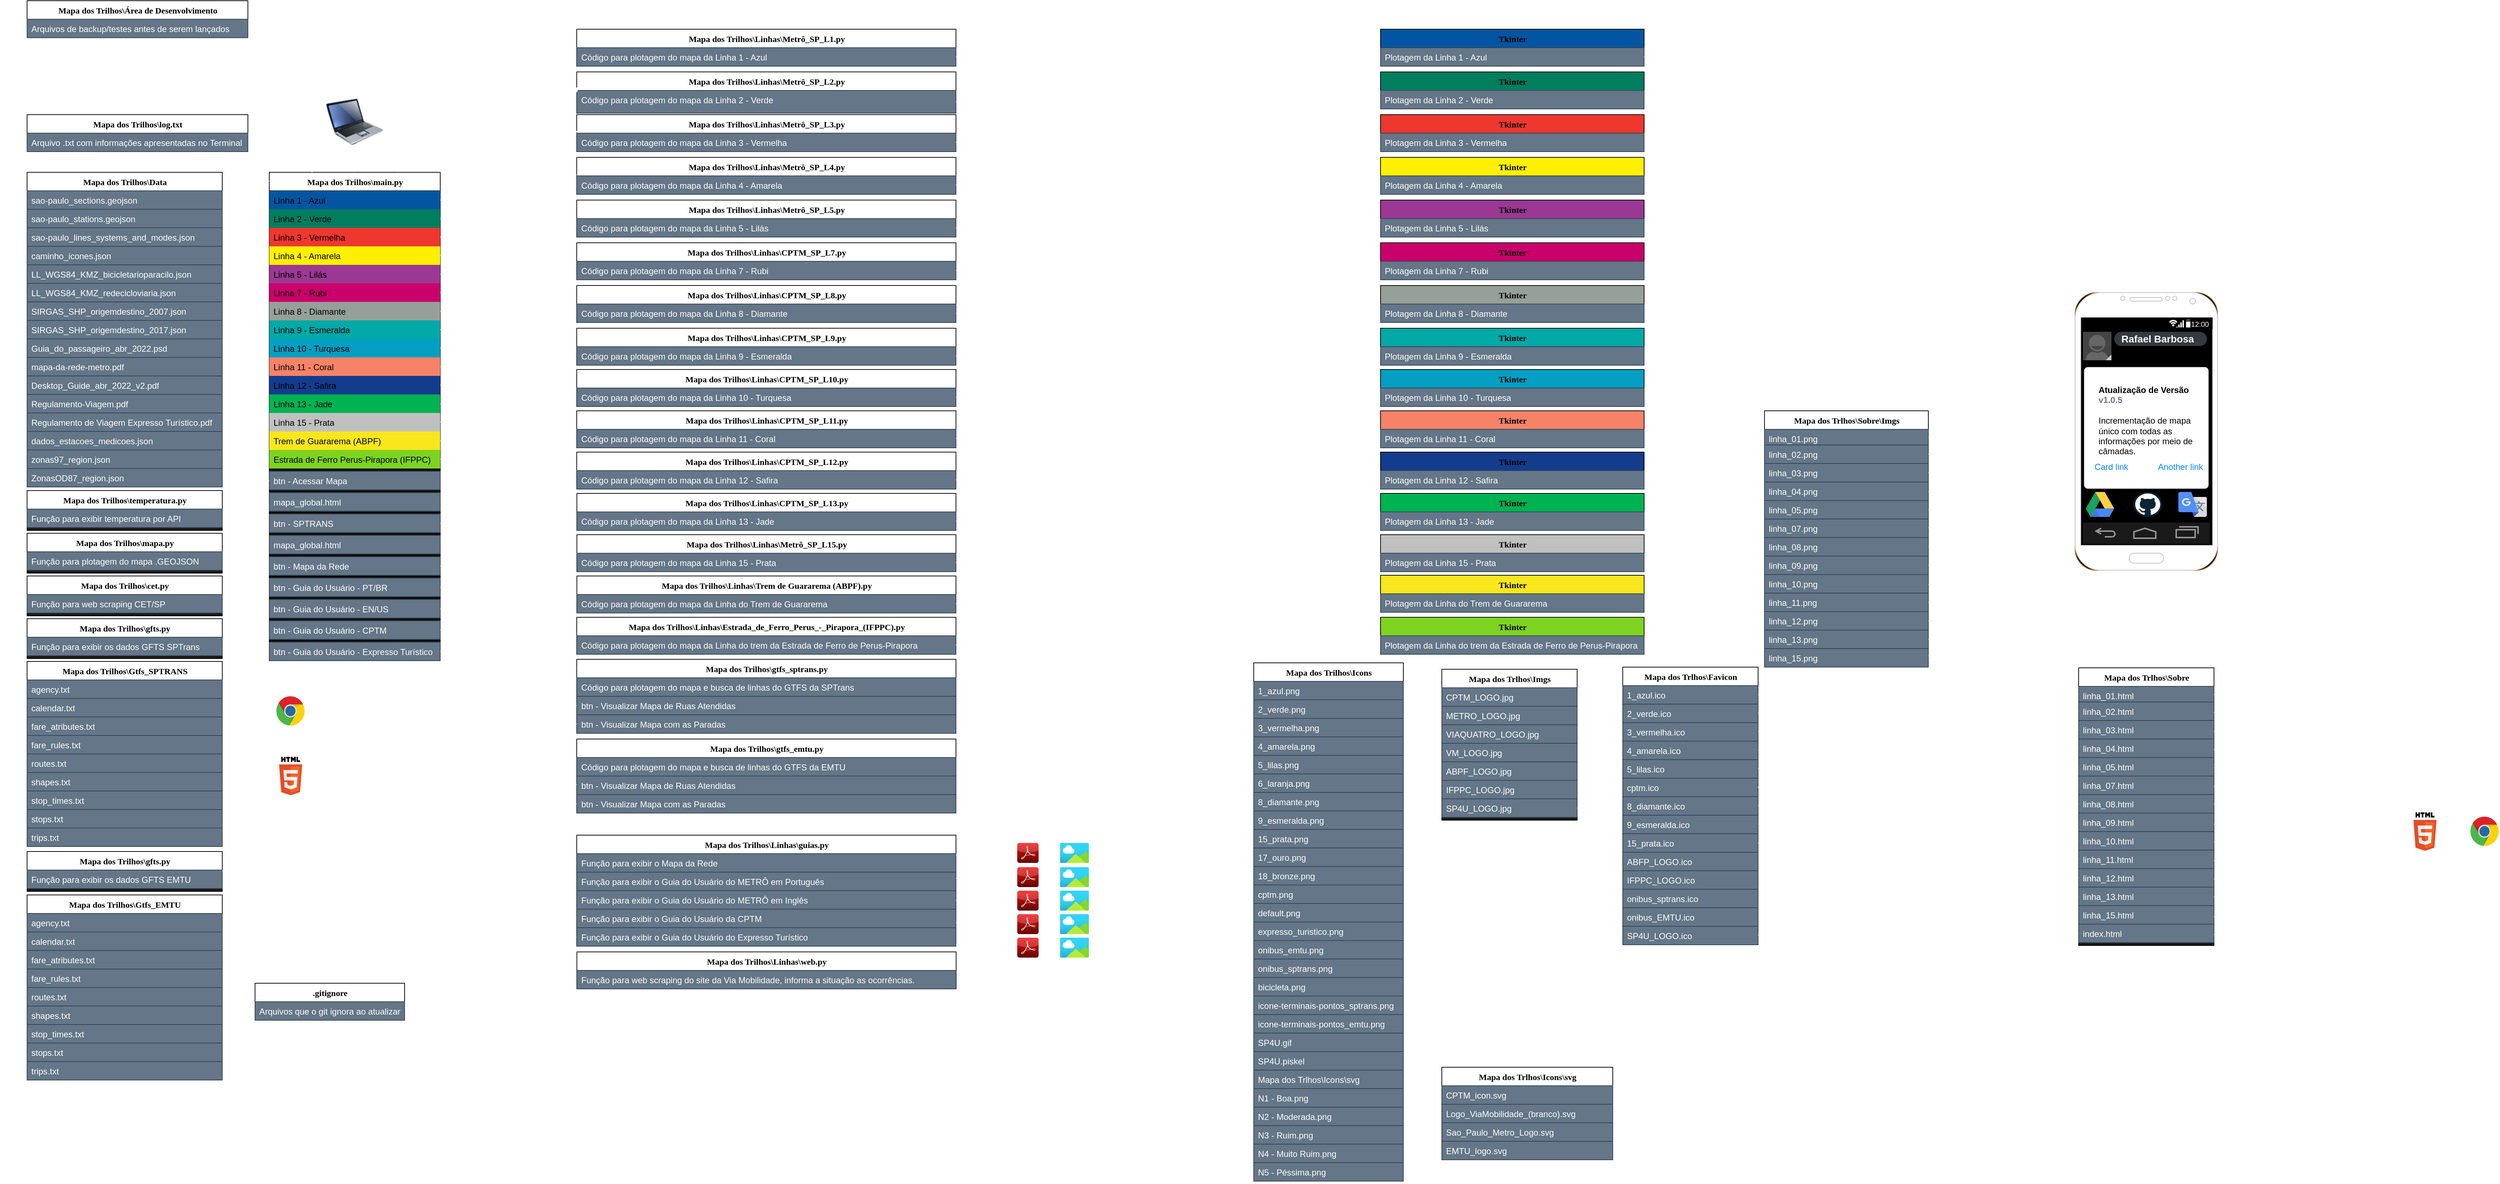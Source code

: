 <mxfile>
    <diagram name="Page-1" id="9f46799a-70d6-7492-0946-bef42562c5a5">
        <mxGraphModel dx="3625" dy="596" grid="1" gridSize="10" guides="1" tooltips="1" connect="1" arrows="1" fold="1" page="1" pageScale="1" pageWidth="2439" pageHeight="1700" background="none" math="0" shadow="0">
            <root>
                <mxCell id="0"/>
                <mxCell id="1" parent="0"/>
                <mxCell id="240" style="edgeStyle=none;html=1;entryX=0.5;entryY=0;entryDx=0;entryDy=0;strokeColor=#FFFFFF;fillColor=#FFFFFF;" parent="1" source="237" target="238" edge="1">
                    <mxGeometry relative="1" as="geometry">
                        <Array as="points">
                            <mxPoint x="380" y="1290"/>
                            <mxPoint x="425" y="1290"/>
                        </Array>
                    </mxGeometry>
                </mxCell>
                <mxCell id="237" value="" style="rounded=0;whiteSpace=wrap;html=1;fillColor=none;strokeColor=#FFFFFF;glass=1;shadow=0;" parent="1" vertex="1">
                    <mxGeometry x="330" y="1019" width="100" height="171" as="geometry"/>
                </mxCell>
                <mxCell id="78961159f06e98e8-17" value="Mapa dos Trilhos\\main.py" style="swimlane;html=1;fontStyle=1;align=center;verticalAlign=top;childLayout=stackLayout;horizontal=1;startSize=26;horizontalStack=0;resizeParent=1;resizeLast=0;collapsible=1;marginBottom=0;swimlaneFillColor=#1A1A1A;rounded=0;shadow=0;comic=0;labelBackgroundColor=none;strokeWidth=1;fontFamily=Verdana;fontSize=12;" parent="1" vertex="1">
                    <mxGeometry x="340" y="301" width="240" height="686" as="geometry">
                        <mxRectangle x="20" y="10" width="90" height="30" as="alternateBounds"/>
                    </mxGeometry>
                </mxCell>
                <mxCell id="78961159f06e98e8-21" value="Linha 1 - Azul" style="text;html=1;strokeColor=none;fillColor=#0455A1;align=left;verticalAlign=top;spacingLeft=4;spacingRight=4;whiteSpace=wrap;overflow=hidden;rotatable=0;points=[[0,0.5],[1,0.5]];portConstraint=eastwest;labelBackgroundColor=none;" parent="78961159f06e98e8-17" vertex="1">
                    <mxGeometry y="26" width="240" height="26" as="geometry"/>
                </mxCell>
                <mxCell id="78961159f06e98e8-23" value="Linha 2 - Verde" style="text;html=1;strokeColor=none;fillColor=#007E5E;align=left;verticalAlign=top;spacingLeft=4;spacingRight=4;whiteSpace=wrap;overflow=hidden;rotatable=0;points=[[0,0.5],[1,0.5]];portConstraint=eastwest;labelBackgroundColor=none;" parent="78961159f06e98e8-17" vertex="1">
                    <mxGeometry y="52" width="240" height="26" as="geometry"/>
                </mxCell>
                <mxCell id="78961159f06e98e8-25" value="Linha 3 - Vermelha" style="text;html=1;strokeColor=none;fillColor=#EE372F;align=left;verticalAlign=top;spacingLeft=4;spacingRight=4;whiteSpace=wrap;overflow=hidden;rotatable=0;points=[[0,0.5],[1,0.5]];portConstraint=eastwest;labelBackgroundColor=none;" parent="78961159f06e98e8-17" vertex="1">
                    <mxGeometry y="78" width="240" height="26" as="geometry"/>
                </mxCell>
                <mxCell id="78961159f06e98e8-26" value="Linha 4 - Amarela" style="text;html=1;strokeColor=none;fillColor=#FFF000;align=left;verticalAlign=top;spacingLeft=4;spacingRight=4;whiteSpace=wrap;overflow=hidden;rotatable=0;points=[[0,0.5],[1,0.5]];portConstraint=eastwest;labelBackgroundColor=none;" parent="78961159f06e98e8-17" vertex="1">
                    <mxGeometry y="104" width="240" height="26" as="geometry"/>
                </mxCell>
                <mxCell id="78961159f06e98e8-24" value="Linha 5 - Lilás" style="text;html=1;strokeColor=none;fillColor=#9B3894;align=left;verticalAlign=top;spacingLeft=4;spacingRight=4;whiteSpace=wrap;overflow=hidden;rotatable=0;points=[[0,0.5],[1,0.5]];portConstraint=eastwest;labelBackgroundColor=none;" parent="78961159f06e98e8-17" vertex="1">
                    <mxGeometry y="130" width="240" height="26" as="geometry"/>
                </mxCell>
                <mxCell id="Uw6NDQKVYuT3fAhIhadP-6" value="Linha 7 - Rubi" style="text;html=1;strokeColor=none;fillColor=#CA016B;align=left;verticalAlign=top;spacingLeft=4;spacingRight=4;whiteSpace=wrap;overflow=hidden;rotatable=0;points=[[0,0.5],[1,0.5]];portConstraint=eastwest;labelBackgroundColor=none;" parent="78961159f06e98e8-17" vertex="1">
                    <mxGeometry y="156" width="240" height="26" as="geometry"/>
                </mxCell>
                <mxCell id="Uw6NDQKVYuT3fAhIhadP-5" value="Linha 8 - Diamante" style="text;html=1;strokeColor=none;fillColor=#97A098;align=left;verticalAlign=top;spacingLeft=4;spacingRight=4;whiteSpace=wrap;overflow=hidden;rotatable=0;points=[[0,0.5],[1,0.5]];portConstraint=eastwest;labelBackgroundColor=none;" parent="78961159f06e98e8-17" vertex="1">
                    <mxGeometry y="182" width="240" height="26" as="geometry"/>
                </mxCell>
                <mxCell id="Uw6NDQKVYuT3fAhIhadP-3" value="Linha 9 - Esmeralda" style="text;html=1;strokeColor=none;fillColor=#01A9A7;align=left;verticalAlign=top;spacingLeft=4;spacingRight=4;whiteSpace=wrap;overflow=hidden;rotatable=0;points=[[0,0.5],[1,0.5]];portConstraint=eastwest;labelBackgroundColor=none;" parent="78961159f06e98e8-17" vertex="1">
                    <mxGeometry y="208" width="240" height="26" as="geometry"/>
                </mxCell>
                <mxCell id="Uw6NDQKVYuT3fAhIhadP-4" value="Linha 10 - Turquesa" style="text;html=1;strokeColor=none;fillColor=#049FC3;align=left;verticalAlign=top;spacingLeft=4;spacingRight=4;whiteSpace=wrap;overflow=hidden;rotatable=0;points=[[0,0.5],[1,0.5]];portConstraint=eastwest;labelBackgroundColor=none;" parent="78961159f06e98e8-17" vertex="1">
                    <mxGeometry y="234" width="240" height="26" as="geometry"/>
                </mxCell>
                <mxCell id="Uw6NDQKVYuT3fAhIhadP-20" value="Linha 11 - Coral" style="text;html=1;strokeColor=none;fillColor=#F68368;align=left;verticalAlign=top;spacingLeft=4;spacingRight=4;whiteSpace=wrap;overflow=hidden;rotatable=0;points=[[0,0.5],[1,0.5]];portConstraint=eastwest;labelBackgroundColor=none;" parent="78961159f06e98e8-17" vertex="1">
                    <mxGeometry y="260" width="240" height="26" as="geometry"/>
                </mxCell>
                <mxCell id="Uw6NDQKVYuT3fAhIhadP-19" value="Linha 12 - Safira" style="text;html=1;strokeColor=none;fillColor=#133C8D;align=left;verticalAlign=top;spacingLeft=4;spacingRight=4;whiteSpace=wrap;overflow=hidden;rotatable=0;points=[[0,0.5],[1,0.5]];portConstraint=eastwest;labelBackgroundColor=none;" parent="78961159f06e98e8-17" vertex="1">
                    <mxGeometry y="286" width="240" height="26" as="geometry"/>
                </mxCell>
                <mxCell id="Uw6NDQKVYuT3fAhIhadP-18" value="Linha 13 - Jade" style="text;html=1;strokeColor=none;fillColor=#00B352;align=left;verticalAlign=top;spacingLeft=4;spacingRight=4;whiteSpace=wrap;overflow=hidden;rotatable=0;points=[[0,0.5],[1,0.5]];portConstraint=eastwest;labelBackgroundColor=none;" parent="78961159f06e98e8-17" vertex="1">
                    <mxGeometry y="312" width="240" height="26" as="geometry"/>
                </mxCell>
                <mxCell id="Uw6NDQKVYuT3fAhIhadP-21" value="Linha 15 - Prata" style="text;html=1;strokeColor=none;fillColor=#C0C0C0;align=left;verticalAlign=top;spacingLeft=4;spacingRight=4;whiteSpace=wrap;overflow=hidden;rotatable=0;points=[[0,0.5],[1,0.5]];portConstraint=eastwest;labelBackgroundColor=none;" parent="78961159f06e98e8-17" vertex="1">
                    <mxGeometry y="338" width="240" height="26" as="geometry"/>
                </mxCell>
                <mxCell id="DLEIIGMAwjSktPikzDus-1" value="Trem de Guararema (ABPF)" style="text;html=1;strokeColor=none;fillColor=#f8e71c;align=left;verticalAlign=top;spacingLeft=4;spacingRight=4;whiteSpace=wrap;overflow=hidden;rotatable=0;points=[[0,0.5],[1,0.5]];portConstraint=eastwest;labelBackgroundColor=none;" parent="78961159f06e98e8-17" vertex="1">
                    <mxGeometry y="364" width="240" height="26" as="geometry"/>
                </mxCell>
                <mxCell id="DLEIIGMAwjSktPikzDus-2" value="Estrada de Ferro Perus-Pirapora (IFPPC)" style="text;html=1;strokeColor=none;fillColor=#7ed321;align=left;verticalAlign=top;spacingLeft=4;spacingRight=4;whiteSpace=wrap;overflow=hidden;rotatable=0;points=[[0,0.5],[1,0.5]];portConstraint=eastwest;labelBackgroundColor=none;" parent="78961159f06e98e8-17" vertex="1">
                    <mxGeometry y="390" width="240" height="26" as="geometry"/>
                </mxCell>
                <mxCell id="78961159f06e98e8-19" value="" style="line;html=1;strokeWidth=1;fillColor=none;align=left;verticalAlign=middle;spacingTop=-1;spacingLeft=3;spacingRight=3;rotatable=0;labelPosition=right;points=[];portConstraint=eastwest;labelBackgroundColor=none;" parent="78961159f06e98e8-17" vertex="1">
                    <mxGeometry y="416" width="240" height="4" as="geometry"/>
                </mxCell>
                <mxCell id="DLEIIGMAwjSktPikzDus-3" value="btn - Acessar Mapa" style="text;html=1;strokeColor=#314354;fillColor=#647687;align=left;verticalAlign=top;spacingLeft=4;spacingRight=4;whiteSpace=wrap;overflow=hidden;rotatable=0;points=[[0,0.5],[1,0.5]];portConstraint=eastwest;labelBackgroundColor=none;fontColor=#ffffff;" parent="78961159f06e98e8-17" vertex="1">
                    <mxGeometry y="420" width="240" height="26" as="geometry"/>
                </mxCell>
                <mxCell id="DLEIIGMAwjSktPikzDus-35" value="" style="line;html=1;strokeWidth=1;fillColor=none;align=left;verticalAlign=middle;spacingTop=-1;spacingLeft=3;spacingRight=3;rotatable=0;labelPosition=right;points=[];portConstraint=eastwest;labelBackgroundColor=none;" parent="78961159f06e98e8-17" vertex="1">
                    <mxGeometry y="446" width="240" height="4" as="geometry"/>
                </mxCell>
                <mxCell id="DLEIIGMAwjSktPikzDus-34" value="mapa_global.html" style="text;html=1;strokeColor=#314354;fillColor=#647687;align=left;verticalAlign=top;spacingLeft=4;spacingRight=4;whiteSpace=wrap;overflow=hidden;rotatable=0;points=[[0,0.5],[1,0.5]];portConstraint=eastwest;labelBackgroundColor=none;fontColor=#ffffff;" parent="78961159f06e98e8-17" vertex="1">
                    <mxGeometry y="450" width="240" height="26" as="geometry"/>
                </mxCell>
                <mxCell id="121" value="" style="line;html=1;strokeWidth=1;fillColor=none;align=left;verticalAlign=middle;spacingTop=-1;spacingLeft=3;spacingRight=3;rotatable=0;labelPosition=right;points=[];portConstraint=eastwest;labelBackgroundColor=none;" parent="78961159f06e98e8-17" vertex="1">
                    <mxGeometry y="476" width="240" height="4" as="geometry"/>
                </mxCell>
                <mxCell id="122" value="btn - SPTRANS" style="text;html=1;strokeColor=#314354;fillColor=#647687;align=left;verticalAlign=top;spacingLeft=4;spacingRight=4;whiteSpace=wrap;overflow=hidden;rotatable=0;points=[[0,0.5],[1,0.5]];portConstraint=eastwest;labelBackgroundColor=none;fontColor=#ffffff;" parent="78961159f06e98e8-17" vertex="1">
                    <mxGeometry y="480" width="240" height="26" as="geometry"/>
                </mxCell>
                <mxCell id="130" value="" style="line;html=1;strokeWidth=1;fillColor=none;align=left;verticalAlign=middle;spacingTop=-1;spacingLeft=3;spacingRight=3;rotatable=0;labelPosition=right;points=[];portConstraint=eastwest;labelBackgroundColor=none;" parent="78961159f06e98e8-17" vertex="1">
                    <mxGeometry y="506" width="240" height="4" as="geometry"/>
                </mxCell>
                <mxCell id="128" value="mapa_global.html" style="text;html=1;strokeColor=#314354;fillColor=#647687;align=left;verticalAlign=top;spacingLeft=4;spacingRight=4;whiteSpace=wrap;overflow=hidden;rotatable=0;points=[[0,0.5],[1,0.5]];portConstraint=eastwest;labelBackgroundColor=none;fontColor=#ffffff;" parent="78961159f06e98e8-17" vertex="1">
                    <mxGeometry y="510" width="240" height="26" as="geometry"/>
                </mxCell>
                <mxCell id="131" value="" style="line;html=1;strokeWidth=1;fillColor=none;align=left;verticalAlign=middle;spacingTop=-1;spacingLeft=3;spacingRight=3;rotatable=0;labelPosition=right;points=[];portConstraint=eastwest;labelBackgroundColor=none;" parent="78961159f06e98e8-17" vertex="1">
                    <mxGeometry y="536" width="240" height="4" as="geometry"/>
                </mxCell>
                <mxCell id="129" value="btn - Mapa da Rede" style="text;html=1;strokeColor=#314354;fillColor=#647687;align=left;verticalAlign=top;spacingLeft=4;spacingRight=4;whiteSpace=wrap;overflow=hidden;rotatable=0;points=[[0,0.5],[1,0.5]];portConstraint=eastwest;labelBackgroundColor=none;fontColor=#ffffff;" parent="78961159f06e98e8-17" vertex="1">
                    <mxGeometry y="540" width="240" height="26" as="geometry"/>
                </mxCell>
                <mxCell id="155" value="" style="line;html=1;strokeWidth=1;fillColor=none;align=left;verticalAlign=middle;spacingTop=-1;spacingLeft=3;spacingRight=3;rotatable=0;labelPosition=right;points=[];portConstraint=eastwest;labelBackgroundColor=none;" parent="78961159f06e98e8-17" vertex="1">
                    <mxGeometry y="566" width="240" height="4" as="geometry"/>
                </mxCell>
                <mxCell id="151" value="btn - Guia do Usuário - PT/BR" style="text;html=1;strokeColor=#314354;fillColor=#647687;align=left;verticalAlign=top;spacingLeft=4;spacingRight=4;whiteSpace=wrap;overflow=hidden;rotatable=0;points=[[0,0.5],[1,0.5]];portConstraint=eastwest;labelBackgroundColor=none;fontColor=#ffffff;" parent="78961159f06e98e8-17" vertex="1">
                    <mxGeometry y="570" width="240" height="26" as="geometry"/>
                </mxCell>
                <mxCell id="156" value="" style="line;html=1;strokeWidth=1;fillColor=none;align=left;verticalAlign=middle;spacingTop=-1;spacingLeft=3;spacingRight=3;rotatable=0;labelPosition=right;points=[];portConstraint=eastwest;labelBackgroundColor=none;" parent="78961159f06e98e8-17" vertex="1">
                    <mxGeometry y="596" width="240" height="4" as="geometry"/>
                </mxCell>
                <mxCell id="152" value="btn - Guia do Usuário - EN/US" style="text;html=1;strokeColor=#314354;fillColor=#647687;align=left;verticalAlign=top;spacingLeft=4;spacingRight=4;whiteSpace=wrap;overflow=hidden;rotatable=0;points=[[0,0.5],[1,0.5]];portConstraint=eastwest;labelBackgroundColor=none;fontColor=#ffffff;" parent="78961159f06e98e8-17" vertex="1">
                    <mxGeometry y="600" width="240" height="26" as="geometry"/>
                </mxCell>
                <mxCell id="157" value="" style="line;html=1;strokeWidth=1;fillColor=none;align=left;verticalAlign=middle;spacingTop=-1;spacingLeft=3;spacingRight=3;rotatable=0;labelPosition=right;points=[];portConstraint=eastwest;labelBackgroundColor=none;" parent="78961159f06e98e8-17" vertex="1">
                    <mxGeometry y="626" width="240" height="4" as="geometry"/>
                </mxCell>
                <mxCell id="153" value="btn - Guia do Usuário - CPTM" style="text;html=1;strokeColor=#314354;fillColor=#647687;align=left;verticalAlign=top;spacingLeft=4;spacingRight=4;whiteSpace=wrap;overflow=hidden;rotatable=0;points=[[0,0.5],[1,0.5]];portConstraint=eastwest;labelBackgroundColor=none;fontColor=#ffffff;" parent="78961159f06e98e8-17" vertex="1">
                    <mxGeometry y="630" width="240" height="26" as="geometry"/>
                </mxCell>
                <mxCell id="158" value="" style="line;html=1;strokeWidth=1;fillColor=none;align=left;verticalAlign=middle;spacingTop=-1;spacingLeft=3;spacingRight=3;rotatable=0;labelPosition=right;points=[];portConstraint=eastwest;labelBackgroundColor=none;" parent="78961159f06e98e8-17" vertex="1">
                    <mxGeometry y="656" width="240" height="4" as="geometry"/>
                </mxCell>
                <mxCell id="154" value="btn - Guia do Usuário - Expresso Turístico" style="text;html=1;strokeColor=#314354;fillColor=#647687;align=left;verticalAlign=top;spacingLeft=4;spacingRight=4;whiteSpace=wrap;overflow=hidden;rotatable=0;points=[[0,0.5],[1,0.5]];portConstraint=eastwest;labelBackgroundColor=none;fontColor=#ffffff;" parent="78961159f06e98e8-17" vertex="1">
                    <mxGeometry y="660" width="240" height="26" as="geometry"/>
                </mxCell>
                <mxCell id="DLEIIGMAwjSktPikzDus-188" style="edgeStyle=orthogonalEdgeStyle;rounded=0;orthogonalLoop=1;jettySize=auto;html=1;entryX=0.001;entryY=0.015;entryDx=0;entryDy=0;fontFamily=Helvetica;fontSize=12;fontColor=default;entryPerimeter=0;startArrow=classic;startFill=1;strokeColor=#ffffff;" parent="1" source="DLEIIGMAwjSktPikzDus-5" target="DLEIIGMAwjSktPikzDus-117" edge="1">
                    <mxGeometry relative="1" as="geometry">
                        <Array as="points">
                            <mxPoint x="1670" y="126"/>
                            <mxPoint x="1670" y="1000"/>
                            <mxPoint x="1722" y="1000"/>
                        </Array>
                    </mxGeometry>
                </mxCell>
                <mxCell id="DLEIIGMAwjSktPikzDus-5" value="Mapa dos Trilhos\\Linhas\\Metrô_SP_L1.py" style="swimlane;html=1;fontStyle=1;align=center;verticalAlign=top;childLayout=stackLayout;horizontal=1;startSize=26;horizontalStack=0;resizeParent=1;resizeLast=0;collapsible=1;marginBottom=0;swimlaneFillColor=#1A1A1A;rounded=0;shadow=0;comic=0;labelBackgroundColor=none;strokeWidth=1;fontFamily=Verdana;fontSize=12;" parent="1" vertex="1">
                    <mxGeometry x="771.62" y="100" width="532.38" height="52" as="geometry">
                        <mxRectangle x="20" y="10" width="90" height="30" as="alternateBounds"/>
                    </mxGeometry>
                </mxCell>
                <mxCell id="DLEIIGMAwjSktPikzDus-6" value="Código para plotagem do mapa da Linha 1 - Azul" style="text;html=1;strokeColor=#314354;fillColor=#647687;align=left;verticalAlign=top;spacingLeft=4;spacingRight=4;whiteSpace=wrap;overflow=hidden;rotatable=0;points=[[0,0.5],[1,0.5]];portConstraint=eastwest;labelBackgroundColor=none;fontColor=#ffffff;" parent="DLEIIGMAwjSktPikzDus-5" vertex="1">
                    <mxGeometry y="26" width="532.38" height="26" as="geometry"/>
                </mxCell>
                <mxCell id="DLEIIGMAwjSktPikzDus-31" value="" style="edgeStyle=orthogonalEdgeStyle;rounded=0;orthogonalLoop=1;jettySize=auto;html=1;fontFamily=Helvetica;fontSize=12;fontColor=default;startArrow=block;startFill=1;strokeColor=#FFFFFF;" parent="1" source="DLEIIGMAwjSktPikzDus-27" target="DLEIIGMAwjSktPikzDus-30" edge="1">
                    <mxGeometry relative="1" as="geometry"/>
                </mxCell>
                <mxCell id="DLEIIGMAwjSktPikzDus-27" value="" style="dashed=0;outlineConnect=0;html=1;align=center;labelPosition=center;verticalLabelPosition=bottom;verticalAlign=top;shape=mxgraph.weblogos.chrome;fillStyle=solid;strokeColor=default;fontFamily=Helvetica;fontSize=12;fontColor=default;fillColor=default;" parent="1" vertex="1">
                    <mxGeometry x="350.0" y="1037" width="40" height="42" as="geometry"/>
                </mxCell>
                <mxCell id="DLEIIGMAwjSktPikzDus-202" style="edgeStyle=orthogonalEdgeStyle;rounded=0;orthogonalLoop=1;jettySize=auto;html=1;entryX=-0.01;entryY=0.513;entryDx=0;entryDy=0;fontFamily=Helvetica;fontSize=12;fontColor=default;strokeColor=#FFFFFF;entryPerimeter=0;" parent="1" source="DLEIIGMAwjSktPikzDus-27" target="DLEIIGMAwjSktPikzDus-34" edge="1">
                    <mxGeometry relative="1" as="geometry">
                        <mxPoint x="450" y="1080" as="sourcePoint"/>
                        <Array as="points">
                            <mxPoint x="370" y="1105"/>
                            <mxPoint x="320" y="1105"/>
                            <mxPoint x="320" y="764"/>
                        </Array>
                        <mxPoint x="340.0" y="819" as="targetPoint"/>
                    </mxGeometry>
                </mxCell>
                <mxCell id="DLEIIGMAwjSktPikzDus-30" value="" style="dashed=0;outlineConnect=0;html=1;align=center;labelPosition=center;verticalLabelPosition=bottom;verticalAlign=top;shape=mxgraph.weblogos.html5;fillStyle=solid;strokeColor=default;fontFamily=Helvetica;fontSize=12;fontColor=default;fillColor=default;" parent="1" vertex="1">
                    <mxGeometry x="353.8" y="1122" width="32.4" height="54" as="geometry"/>
                </mxCell>
                <mxCell id="DLEIIGMAwjSktPikzDus-116" style="edgeStyle=orthogonalEdgeStyle;rounded=0;orthogonalLoop=1;jettySize=auto;html=1;entryX=-0.006;entryY=0.021;entryDx=0;entryDy=0;fontFamily=Helvetica;fontSize=12;fontColor=default;entryPerimeter=0;exitX=0.999;exitY=0.108;exitDx=0;exitDy=0;exitPerimeter=0;startArrow=none;startFill=0;strokeColor=#FFFFFF;" parent="1" source="DLEIIGMAwjSktPikzDus-112" target="78961159f06e98e8-17" edge="1">
                    <mxGeometry relative="1" as="geometry">
                        <Array as="points">
                            <mxPoint x="274" y="315"/>
                            <mxPoint x="330" y="315"/>
                            <mxPoint x="330" y="317"/>
                            <mxPoint x="320" y="317"/>
                            <mxPoint x="320" y="315"/>
                        </Array>
                    </mxGeometry>
                </mxCell>
                <mxCell id="DLEIIGMAwjSktPikzDus-112" value="Mapa dos Trilhos\\Data" style="swimlane;html=1;fontStyle=1;align=center;verticalAlign=top;childLayout=stackLayout;horizontal=1;startSize=26;horizontalStack=0;resizeParent=1;resizeLast=0;collapsible=1;marginBottom=0;swimlaneFillColor=#1A1A1A;rounded=0;shadow=0;comic=0;labelBackgroundColor=none;strokeWidth=1;fontFamily=Verdana;fontSize=12;" parent="1" vertex="1">
                    <mxGeometry y="301" width="274" height="442" as="geometry">
                        <mxRectangle x="20" y="10" width="90" height="30" as="alternateBounds"/>
                    </mxGeometry>
                </mxCell>
                <mxCell id="DLEIIGMAwjSktPikzDus-113" value="sao-paulo_sections.geojson" style="text;html=1;strokeColor=#314354;fillColor=#647687;align=left;verticalAlign=top;spacingLeft=4;spacingRight=4;whiteSpace=wrap;overflow=hidden;rotatable=0;points=[[0,0.5],[1,0.5]];portConstraint=eastwest;labelBackgroundColor=none;fontColor=#ffffff;" parent="DLEIIGMAwjSktPikzDus-112" vertex="1">
                    <mxGeometry y="26" width="274" height="26" as="geometry"/>
                </mxCell>
                <mxCell id="DLEIIGMAwjSktPikzDus-114" value="sao-paulo_stations.geojson" style="text;html=1;strokeColor=#314354;fillColor=#647687;align=left;verticalAlign=top;spacingLeft=4;spacingRight=4;whiteSpace=wrap;overflow=hidden;rotatable=0;points=[[0,0.5],[1,0.5]];portConstraint=eastwest;labelBackgroundColor=none;fontColor=#ffffff;" parent="DLEIIGMAwjSktPikzDus-112" vertex="1">
                    <mxGeometry y="52" width="274" height="26" as="geometry"/>
                </mxCell>
                <mxCell id="DLEIIGMAwjSktPikzDus-115" value="sao-paulo_lines_systems_and_modes.json" style="text;html=1;strokeColor=#314354;fillColor=#647687;align=left;verticalAlign=top;spacingLeft=4;spacingRight=4;whiteSpace=wrap;overflow=hidden;rotatable=0;points=[[0,0.5],[1,0.5]];portConstraint=eastwest;labelBackgroundColor=none;fontColor=#ffffff;" parent="DLEIIGMAwjSktPikzDus-112" vertex="1">
                    <mxGeometry y="78" width="274" height="26" as="geometry"/>
                </mxCell>
                <mxCell id="81" value="caminho_icones.json" style="text;html=1;strokeColor=#314354;fillColor=#647687;align=left;verticalAlign=top;spacingLeft=4;spacingRight=4;whiteSpace=wrap;overflow=hidden;rotatable=0;points=[[0,0.5],[1,0.5]];portConstraint=eastwest;labelBackgroundColor=none;fontColor=#ffffff;" parent="DLEIIGMAwjSktPikzDus-112" vertex="1">
                    <mxGeometry y="104" width="274" height="26" as="geometry"/>
                </mxCell>
                <mxCell id="136" value="LL_WGS84_KMZ_bicicletarioparacilo.json" style="text;html=1;strokeColor=#314354;fillColor=#647687;align=left;verticalAlign=top;spacingLeft=4;spacingRight=4;whiteSpace=wrap;overflow=hidden;rotatable=0;points=[[0,0.5],[1,0.5]];portConstraint=eastwest;labelBackgroundColor=none;fontColor=#ffffff;" parent="DLEIIGMAwjSktPikzDus-112" vertex="1">
                    <mxGeometry y="130" width="274" height="26" as="geometry"/>
                </mxCell>
                <mxCell id="137" value="LL_WGS84_KMZ_redecicloviaria.json" style="text;html=1;strokeColor=#314354;fillColor=#647687;align=left;verticalAlign=top;spacingLeft=4;spacingRight=4;whiteSpace=wrap;overflow=hidden;rotatable=0;points=[[0,0.5],[1,0.5]];portConstraint=eastwest;labelBackgroundColor=none;fontColor=#ffffff;" parent="DLEIIGMAwjSktPikzDus-112" vertex="1">
                    <mxGeometry y="156" width="274" height="26" as="geometry"/>
                </mxCell>
                <mxCell id="138" value="SIRGAS_SHP_origemdestino_2007.json" style="text;html=1;strokeColor=#314354;fillColor=#647687;align=left;verticalAlign=top;spacingLeft=4;spacingRight=4;whiteSpace=wrap;overflow=hidden;rotatable=0;points=[[0,0.5],[1,0.5]];portConstraint=eastwest;labelBackgroundColor=none;fontColor=#ffffff;" parent="DLEIIGMAwjSktPikzDus-112" vertex="1">
                    <mxGeometry y="182" width="274" height="26" as="geometry"/>
                </mxCell>
                <mxCell id="140" value="SIRGAS_SHP_origemdestino_2017.json" style="text;html=1;strokeColor=#314354;fillColor=#647687;align=left;verticalAlign=top;spacingLeft=4;spacingRight=4;whiteSpace=wrap;overflow=hidden;rotatable=0;points=[[0,0.5],[1,0.5]];portConstraint=eastwest;labelBackgroundColor=none;fontColor=#ffffff;" parent="DLEIIGMAwjSktPikzDus-112" vertex="1">
                    <mxGeometry y="208" width="274" height="26" as="geometry"/>
                </mxCell>
                <mxCell id="146" value="Guia_do_passageiro_abr_2022.psd" style="text;html=1;strokeColor=#314354;fillColor=#647687;align=left;verticalAlign=top;spacingLeft=4;spacingRight=4;whiteSpace=wrap;overflow=hidden;rotatable=0;points=[[0,0.5],[1,0.5]];portConstraint=eastwest;labelBackgroundColor=none;fontColor=#ffffff;" parent="DLEIIGMAwjSktPikzDus-112" vertex="1">
                    <mxGeometry y="234" width="274" height="26" as="geometry"/>
                </mxCell>
                <mxCell id="147" value="mapa-da-rede-metro.pdf" style="text;html=1;strokeColor=#314354;fillColor=#647687;align=left;verticalAlign=top;spacingLeft=4;spacingRight=4;whiteSpace=wrap;overflow=hidden;rotatable=0;points=[[0,0.5],[1,0.5]];portConstraint=eastwest;labelBackgroundColor=none;fontColor=#ffffff;" parent="DLEIIGMAwjSktPikzDus-112" vertex="1">
                    <mxGeometry y="260" width="274" height="26" as="geometry"/>
                </mxCell>
                <mxCell id="148" value="Desktop_Guide_abr_2022_v2.pdf" style="text;html=1;strokeColor=#314354;fillColor=#647687;align=left;verticalAlign=top;spacingLeft=4;spacingRight=4;whiteSpace=wrap;overflow=hidden;rotatable=0;points=[[0,0.5],[1,0.5]];portConstraint=eastwest;labelBackgroundColor=none;fontColor=#ffffff;" parent="DLEIIGMAwjSktPikzDus-112" vertex="1">
                    <mxGeometry y="286" width="274" height="26" as="geometry"/>
                </mxCell>
                <mxCell id="149" value="Regulamento-Viagem.pdf" style="text;html=1;strokeColor=#314354;fillColor=#647687;align=left;verticalAlign=top;spacingLeft=4;spacingRight=4;whiteSpace=wrap;overflow=hidden;rotatable=0;points=[[0,0.5],[1,0.5]];portConstraint=eastwest;labelBackgroundColor=none;fontColor=#ffffff;" parent="DLEIIGMAwjSktPikzDus-112" vertex="1">
                    <mxGeometry y="312" width="274" height="26" as="geometry"/>
                </mxCell>
                <mxCell id="150" value="Regulamento de Viagem Expresso Turístico.pdf" style="text;html=1;strokeColor=#314354;fillColor=#647687;align=left;verticalAlign=top;spacingLeft=4;spacingRight=4;whiteSpace=wrap;overflow=hidden;rotatable=0;points=[[0,0.5],[1,0.5]];portConstraint=eastwest;labelBackgroundColor=none;fontColor=#ffffff;" parent="DLEIIGMAwjSktPikzDus-112" vertex="1">
                    <mxGeometry y="338" width="274" height="26" as="geometry"/>
                </mxCell>
                <mxCell id="204" value="dados_estacoes_medicoes.json" style="text;html=1;strokeColor=#314354;fillColor=#647687;align=left;verticalAlign=top;spacingLeft=4;spacingRight=4;whiteSpace=wrap;overflow=hidden;rotatable=0;points=[[0,0.5],[1,0.5]];portConstraint=eastwest;labelBackgroundColor=none;fontColor=#ffffff;" parent="DLEIIGMAwjSktPikzDus-112" vertex="1">
                    <mxGeometry y="364" width="274" height="26" as="geometry"/>
                </mxCell>
                <mxCell id="210" value="zonas97_region.json" style="text;html=1;strokeColor=#314354;fillColor=#647687;align=left;verticalAlign=top;spacingLeft=4;spacingRight=4;whiteSpace=wrap;overflow=hidden;rotatable=0;points=[[0,0.5],[1,0.5]];portConstraint=eastwest;labelBackgroundColor=none;fontColor=#ffffff;" parent="DLEIIGMAwjSktPikzDus-112" vertex="1">
                    <mxGeometry y="390" width="274" height="26" as="geometry"/>
                </mxCell>
                <mxCell id="211" value="ZonasOD87_region.json" style="text;html=1;strokeColor=#314354;fillColor=#647687;align=left;verticalAlign=top;spacingLeft=4;spacingRight=4;whiteSpace=wrap;overflow=hidden;rotatable=0;points=[[0,0.5],[1,0.5]];portConstraint=eastwest;labelBackgroundColor=none;fontColor=#ffffff;" parent="DLEIIGMAwjSktPikzDus-112" vertex="1">
                    <mxGeometry y="416" width="274" height="26" as="geometry"/>
                </mxCell>
                <mxCell id="101" style="edgeStyle=none;html=1;entryX=-0.011;entryY=0.047;entryDx=0;entryDy=0;entryPerimeter=0;exitX=1.015;exitY=0.027;exitDx=0;exitDy=0;exitPerimeter=0;startArrow=classic;startFill=1;strokeColor=#FFFFFF;" parent="1" source="DLEIIGMAwjSktPikzDus-117" target="DLEIIGMAwjSktPikzDus-142" edge="1">
                    <mxGeometry relative="1" as="geometry"/>
                </mxCell>
                <mxCell id="DLEIIGMAwjSktPikzDus-117" value="Mapa dos Trilhos\\Icons" style="swimlane;html=1;fontStyle=1;align=center;verticalAlign=top;childLayout=stackLayout;horizontal=1;startSize=26;horizontalStack=0;resizeParent=1;resizeLast=0;collapsible=1;marginBottom=0;swimlaneFillColor=#1A1A1A;rounded=0;shadow=0;comic=0;labelBackgroundColor=none;strokeWidth=1;fontFamily=Verdana;fontSize=12;" parent="1" vertex="1">
                    <mxGeometry x="1722" y="990" width="210" height="728" as="geometry">
                        <mxRectangle x="20" y="10" width="90" height="30" as="alternateBounds"/>
                    </mxGeometry>
                </mxCell>
                <mxCell id="DLEIIGMAwjSktPikzDus-118" value="1_azul.png" style="text;html=1;strokeColor=#314354;fillColor=#647687;align=left;verticalAlign=top;spacingLeft=4;spacingRight=4;whiteSpace=wrap;overflow=hidden;rotatable=0;points=[[0,0.5],[1,0.5]];portConstraint=eastwest;labelBackgroundColor=none;fontColor=#ffffff;" parent="DLEIIGMAwjSktPikzDus-117" vertex="1">
                    <mxGeometry y="26" width="210" height="26" as="geometry"/>
                </mxCell>
                <mxCell id="DLEIIGMAwjSktPikzDus-119" value="2_verde.png" style="text;html=1;strokeColor=#314354;fillColor=#647687;align=left;verticalAlign=top;spacingLeft=4;spacingRight=4;whiteSpace=wrap;overflow=hidden;rotatable=0;points=[[0,0.5],[1,0.5]];portConstraint=eastwest;labelBackgroundColor=none;fontColor=#ffffff;" parent="DLEIIGMAwjSktPikzDus-117" vertex="1">
                    <mxGeometry y="52" width="210" height="26" as="geometry"/>
                </mxCell>
                <mxCell id="DLEIIGMAwjSktPikzDus-120" value="3_vermelha.png" style="text;html=1;strokeColor=#314354;fillColor=#647687;align=left;verticalAlign=top;spacingLeft=4;spacingRight=4;whiteSpace=wrap;overflow=hidden;rotatable=0;points=[[0,0.5],[1,0.5]];portConstraint=eastwest;labelBackgroundColor=none;fontColor=#ffffff;" parent="DLEIIGMAwjSktPikzDus-117" vertex="1">
                    <mxGeometry y="78" width="210" height="26" as="geometry"/>
                </mxCell>
                <mxCell id="DLEIIGMAwjSktPikzDus-121" value="4_amarela.png" style="text;html=1;strokeColor=#314354;fillColor=#647687;align=left;verticalAlign=top;spacingLeft=4;spacingRight=4;whiteSpace=wrap;overflow=hidden;rotatable=0;points=[[0,0.5],[1,0.5]];portConstraint=eastwest;labelBackgroundColor=none;fontColor=#ffffff;" parent="DLEIIGMAwjSktPikzDus-117" vertex="1">
                    <mxGeometry y="104" width="210" height="26" as="geometry"/>
                </mxCell>
                <mxCell id="DLEIIGMAwjSktPikzDus-124" value="5_lilas.png" style="text;html=1;strokeColor=#314354;fillColor=#647687;align=left;verticalAlign=top;spacingLeft=4;spacingRight=4;whiteSpace=wrap;overflow=hidden;rotatable=0;points=[[0,0.5],[1,0.5]];portConstraint=eastwest;labelBackgroundColor=none;fontColor=#ffffff;" parent="DLEIIGMAwjSktPikzDus-117" vertex="1">
                    <mxGeometry y="130" width="210" height="26" as="geometry"/>
                </mxCell>
                <mxCell id="DLEIIGMAwjSktPikzDus-125" value="6_laranja.png" style="text;html=1;strokeColor=#314354;fillColor=#647687;align=left;verticalAlign=top;spacingLeft=4;spacingRight=4;whiteSpace=wrap;overflow=hidden;rotatable=0;points=[[0,0.5],[1,0.5]];portConstraint=eastwest;labelBackgroundColor=none;fontColor=#ffffff;" parent="DLEIIGMAwjSktPikzDus-117" vertex="1">
                    <mxGeometry y="156" width="210" height="26" as="geometry"/>
                </mxCell>
                <mxCell id="DLEIIGMAwjSktPikzDus-126" value="8_diamante.png" style="text;html=1;strokeColor=#314354;fillColor=#647687;align=left;verticalAlign=top;spacingLeft=4;spacingRight=4;whiteSpace=wrap;overflow=hidden;rotatable=0;points=[[0,0.5],[1,0.5]];portConstraint=eastwest;labelBackgroundColor=none;fontColor=#ffffff;" parent="DLEIIGMAwjSktPikzDus-117" vertex="1">
                    <mxGeometry y="182" width="210" height="26" as="geometry"/>
                </mxCell>
                <mxCell id="DLEIIGMAwjSktPikzDus-127" value="9_esmeralda.png" style="text;html=1;strokeColor=#314354;fillColor=#647687;align=left;verticalAlign=top;spacingLeft=4;spacingRight=4;whiteSpace=wrap;overflow=hidden;rotatable=0;points=[[0,0.5],[1,0.5]];portConstraint=eastwest;labelBackgroundColor=none;fontColor=#ffffff;" parent="DLEIIGMAwjSktPikzDus-117" vertex="1">
                    <mxGeometry y="208" width="210" height="26" as="geometry"/>
                </mxCell>
                <mxCell id="DLEIIGMAwjSktPikzDus-128" value="15_prata.png" style="text;html=1;strokeColor=#314354;fillColor=#647687;align=left;verticalAlign=top;spacingLeft=4;spacingRight=4;whiteSpace=wrap;overflow=hidden;rotatable=0;points=[[0,0.5],[1,0.5]];portConstraint=eastwest;labelBackgroundColor=none;fontColor=#ffffff;" parent="DLEIIGMAwjSktPikzDus-117" vertex="1">
                    <mxGeometry y="234" width="210" height="26" as="geometry"/>
                </mxCell>
                <mxCell id="DLEIIGMAwjSktPikzDus-129" value="17_ouro.png" style="text;html=1;strokeColor=#314354;fillColor=#647687;align=left;verticalAlign=top;spacingLeft=4;spacingRight=4;whiteSpace=wrap;overflow=hidden;rotatable=0;points=[[0,0.5],[1,0.5]];portConstraint=eastwest;labelBackgroundColor=none;fontColor=#ffffff;" parent="DLEIIGMAwjSktPikzDus-117" vertex="1">
                    <mxGeometry y="260" width="210" height="26" as="geometry"/>
                </mxCell>
                <mxCell id="DLEIIGMAwjSktPikzDus-130" value="18_bronze.png" style="text;html=1;strokeColor=#314354;fillColor=#647687;align=left;verticalAlign=top;spacingLeft=4;spacingRight=4;whiteSpace=wrap;overflow=hidden;rotatable=0;points=[[0,0.5],[1,0.5]];portConstraint=eastwest;labelBackgroundColor=none;fontColor=#ffffff;" parent="DLEIIGMAwjSktPikzDus-117" vertex="1">
                    <mxGeometry y="286" width="210" height="26" as="geometry"/>
                </mxCell>
                <mxCell id="DLEIIGMAwjSktPikzDus-131" value="cptm.png" style="text;html=1;strokeColor=#314354;fillColor=#647687;align=left;verticalAlign=top;spacingLeft=4;spacingRight=4;whiteSpace=wrap;overflow=hidden;rotatable=0;points=[[0,0.5],[1,0.5]];portConstraint=eastwest;labelBackgroundColor=none;fontColor=#ffffff;" parent="DLEIIGMAwjSktPikzDus-117" vertex="1">
                    <mxGeometry y="312" width="210" height="26" as="geometry"/>
                </mxCell>
                <mxCell id="DLEIIGMAwjSktPikzDus-132" value="default.png" style="text;html=1;strokeColor=#314354;fillColor=#647687;align=left;verticalAlign=top;spacingLeft=4;spacingRight=4;whiteSpace=wrap;overflow=hidden;rotatable=0;points=[[0,0.5],[1,0.5]];portConstraint=eastwest;labelBackgroundColor=none;fontColor=#ffffff;" parent="DLEIIGMAwjSktPikzDus-117" vertex="1">
                    <mxGeometry y="338" width="210" height="26" as="geometry"/>
                </mxCell>
                <mxCell id="DLEIIGMAwjSktPikzDus-133" value="expresso_turistico.png" style="text;html=1;strokeColor=#314354;fillColor=#647687;align=left;verticalAlign=top;spacingLeft=4;spacingRight=4;whiteSpace=wrap;overflow=hidden;rotatable=0;points=[[0,0.5],[1,0.5]];portConstraint=eastwest;labelBackgroundColor=none;fontColor=#ffffff;" parent="DLEIIGMAwjSktPikzDus-117" vertex="1">
                    <mxGeometry y="364" width="210" height="26" as="geometry"/>
                </mxCell>
                <mxCell id="DLEIIGMAwjSktPikzDus-134" value="onibus_emtu.png" style="text;html=1;strokeColor=#314354;fillColor=#647687;align=left;verticalAlign=top;spacingLeft=4;spacingRight=4;whiteSpace=wrap;overflow=hidden;rotatable=0;points=[[0,0.5],[1,0.5]];portConstraint=eastwest;labelBackgroundColor=none;fontColor=#ffffff;" parent="DLEIIGMAwjSktPikzDus-117" vertex="1">
                    <mxGeometry y="390" width="210" height="26" as="geometry"/>
                </mxCell>
                <mxCell id="DLEIIGMAwjSktPikzDus-135" value="onibus_sptrans.png" style="text;html=1;strokeColor=#314354;fillColor=#647687;align=left;verticalAlign=top;spacingLeft=4;spacingRight=4;whiteSpace=wrap;overflow=hidden;rotatable=0;points=[[0,0.5],[1,0.5]];portConstraint=eastwest;labelBackgroundColor=none;fontColor=#ffffff;" parent="DLEIIGMAwjSktPikzDus-117" vertex="1">
                    <mxGeometry y="416" width="210" height="26" as="geometry"/>
                </mxCell>
                <mxCell id="144" value="bicicleta.png" style="text;html=1;strokeColor=#314354;fillColor=#647687;align=left;verticalAlign=top;spacingLeft=4;spacingRight=4;whiteSpace=wrap;overflow=hidden;rotatable=0;points=[[0,0.5],[1,0.5]];portConstraint=eastwest;labelBackgroundColor=none;fontColor=#ffffff;" parent="DLEIIGMAwjSktPikzDus-117" vertex="1">
                    <mxGeometry y="442" width="210" height="26" as="geometry"/>
                </mxCell>
                <mxCell id="145" value="icone-terminais-pontos_sptrans.png" style="text;html=1;strokeColor=#314354;fillColor=#647687;align=left;verticalAlign=top;spacingLeft=4;spacingRight=4;whiteSpace=wrap;overflow=hidden;rotatable=0;points=[[0,0.5],[1,0.5]];portConstraint=eastwest;labelBackgroundColor=none;fontColor=#ffffff;" parent="DLEIIGMAwjSktPikzDus-117" vertex="1">
                    <mxGeometry y="468" width="210" height="26" as="geometry"/>
                </mxCell>
                <mxCell id="229" value="icone-terminais-pontos_emtu.png" style="text;html=1;strokeColor=#314354;fillColor=#647687;align=left;verticalAlign=top;spacingLeft=4;spacingRight=4;whiteSpace=wrap;overflow=hidden;rotatable=0;points=[[0,0.5],[1,0.5]];portConstraint=eastwest;labelBackgroundColor=none;fontColor=#ffffff;" parent="DLEIIGMAwjSktPikzDus-117" vertex="1">
                    <mxGeometry y="494" width="210" height="26" as="geometry"/>
                </mxCell>
                <mxCell id="DLEIIGMAwjSktPikzDus-136" value="SP4U.gif" style="text;html=1;strokeColor=#314354;fillColor=#647687;align=left;verticalAlign=top;spacingLeft=4;spacingRight=4;whiteSpace=wrap;overflow=hidden;rotatable=0;points=[[0,0.5],[1,0.5]];portConstraint=eastwest;labelBackgroundColor=none;fontColor=#ffffff;" parent="DLEIIGMAwjSktPikzDus-117" vertex="1">
                    <mxGeometry y="520" width="210" height="26" as="geometry"/>
                </mxCell>
                <mxCell id="202" value="SP4U.piskel" style="text;html=1;strokeColor=#314354;fillColor=#647687;align=left;verticalAlign=top;spacingLeft=4;spacingRight=4;whiteSpace=wrap;overflow=hidden;rotatable=0;points=[[0,0.5],[1,0.5]];portConstraint=eastwest;labelBackgroundColor=none;fontColor=#ffffff;" parent="DLEIIGMAwjSktPikzDus-117" vertex="1">
                    <mxGeometry y="546" width="210" height="26" as="geometry"/>
                </mxCell>
                <mxCell id="203" value="Mapa dos Trlhos\\Icons\\svg" style="text;html=1;strokeColor=#314354;fillColor=#647687;align=left;verticalAlign=top;spacingLeft=4;spacingRight=4;whiteSpace=wrap;overflow=hidden;rotatable=0;points=[[0,0.5],[1,0.5]];portConstraint=eastwest;labelBackgroundColor=none;fontColor=#ffffff;" parent="DLEIIGMAwjSktPikzDus-117" vertex="1">
                    <mxGeometry y="572" width="210" height="26" as="geometry"/>
                </mxCell>
                <mxCell id="205" value="N1 - Boa.png" style="text;html=1;strokeColor=#314354;fillColor=#647687;align=left;verticalAlign=top;spacingLeft=4;spacingRight=4;whiteSpace=wrap;overflow=hidden;rotatable=0;points=[[0,0.5],[1,0.5]];portConstraint=eastwest;labelBackgroundColor=none;fontColor=#ffffff;" parent="DLEIIGMAwjSktPikzDus-117" vertex="1">
                    <mxGeometry y="598" width="210" height="26" as="geometry"/>
                </mxCell>
                <mxCell id="206" value="N2 - Moderada.png" style="text;html=1;strokeColor=#314354;fillColor=#647687;align=left;verticalAlign=top;spacingLeft=4;spacingRight=4;whiteSpace=wrap;overflow=hidden;rotatable=0;points=[[0,0.5],[1,0.5]];portConstraint=eastwest;labelBackgroundColor=none;fontColor=#ffffff;" parent="DLEIIGMAwjSktPikzDus-117" vertex="1">
                    <mxGeometry y="624" width="210" height="26" as="geometry"/>
                </mxCell>
                <mxCell id="207" value="N3 - Ruim.png" style="text;html=1;strokeColor=#314354;fillColor=#647687;align=left;verticalAlign=top;spacingLeft=4;spacingRight=4;whiteSpace=wrap;overflow=hidden;rotatable=0;points=[[0,0.5],[1,0.5]];portConstraint=eastwest;labelBackgroundColor=none;fontColor=#ffffff;" parent="DLEIIGMAwjSktPikzDus-117" vertex="1">
                    <mxGeometry y="650" width="210" height="26" as="geometry"/>
                </mxCell>
                <mxCell id="208" value="N4 - Muito Ruim.png" style="text;html=1;strokeColor=#314354;fillColor=#647687;align=left;verticalAlign=top;spacingLeft=4;spacingRight=4;whiteSpace=wrap;overflow=hidden;rotatable=0;points=[[0,0.5],[1,0.5]];portConstraint=eastwest;labelBackgroundColor=none;fontColor=#ffffff;" parent="DLEIIGMAwjSktPikzDus-117" vertex="1">
                    <mxGeometry y="676" width="210" height="26" as="geometry"/>
                </mxCell>
                <mxCell id="209" value="N5 - Péssima.png" style="text;html=1;strokeColor=#314354;fillColor=#647687;align=left;verticalAlign=top;spacingLeft=4;spacingRight=4;whiteSpace=wrap;overflow=hidden;rotatable=0;points=[[0,0.5],[1,0.5]];portConstraint=eastwest;labelBackgroundColor=none;fontColor=#ffffff;" parent="DLEIIGMAwjSktPikzDus-117" vertex="1">
                    <mxGeometry y="702" width="210" height="26" as="geometry"/>
                </mxCell>
                <mxCell id="DLEIIGMAwjSktPikzDus-137" value="Mapa dos Trlhos\\Icons\\svg" style="swimlane;html=1;fontStyle=1;align=center;verticalAlign=top;childLayout=stackLayout;horizontal=1;startSize=26;horizontalStack=0;resizeParent=1;resizeLast=0;collapsible=1;marginBottom=0;swimlaneFillColor=#1A1A1A;rounded=0;shadow=0;comic=0;labelBackgroundColor=none;strokeWidth=1;fontFamily=Verdana;fontSize=12;" parent="1" vertex="1">
                    <mxGeometry x="1986" y="1558" width="240" height="130" as="geometry">
                        <mxRectangle x="20" y="10" width="90" height="30" as="alternateBounds"/>
                    </mxGeometry>
                </mxCell>
                <mxCell id="DLEIIGMAwjSktPikzDus-138" value="CPTM_icon.svg" style="text;html=1;strokeColor=#314354;fillColor=#647687;align=left;verticalAlign=top;spacingLeft=4;spacingRight=4;whiteSpace=wrap;overflow=hidden;rotatable=0;points=[[0,0.5],[1,0.5]];portConstraint=eastwest;labelBackgroundColor=none;fontColor=#ffffff;" parent="DLEIIGMAwjSktPikzDus-137" vertex="1">
                    <mxGeometry y="26" width="240" height="26" as="geometry"/>
                </mxCell>
                <mxCell id="DLEIIGMAwjSktPikzDus-139" value="Logo_ViaMobilidade_(branco).svg" style="text;html=1;strokeColor=#314354;fillColor=#647687;align=left;verticalAlign=top;spacingLeft=4;spacingRight=4;whiteSpace=wrap;overflow=hidden;rotatable=0;points=[[0,0.5],[1,0.5]];portConstraint=eastwest;labelBackgroundColor=none;fontColor=#ffffff;" parent="DLEIIGMAwjSktPikzDus-137" vertex="1">
                    <mxGeometry y="52" width="240" height="26" as="geometry"/>
                </mxCell>
                <mxCell id="DLEIIGMAwjSktPikzDus-140" value="Sao_Paulo_Metro_Logo.svg" style="text;html=1;strokeColor=#314354;fillColor=#647687;align=left;verticalAlign=top;spacingLeft=4;spacingRight=4;whiteSpace=wrap;overflow=hidden;rotatable=0;points=[[0,0.5],[1,0.5]];portConstraint=eastwest;labelBackgroundColor=none;fontColor=#ffffff;" parent="DLEIIGMAwjSktPikzDus-137" vertex="1">
                    <mxGeometry y="78" width="240" height="26" as="geometry"/>
                </mxCell>
                <mxCell id="230" value="EMTU_logo.svg" style="text;html=1;strokeColor=#314354;fillColor=#647687;align=left;verticalAlign=top;spacingLeft=4;spacingRight=4;whiteSpace=wrap;overflow=hidden;rotatable=0;points=[[0,0.5],[1,0.5]];portConstraint=eastwest;labelBackgroundColor=none;fontColor=#ffffff;" parent="DLEIIGMAwjSktPikzDus-137" vertex="1">
                    <mxGeometry y="104" width="240" height="26" as="geometry"/>
                </mxCell>
                <mxCell id="DLEIIGMAwjSktPikzDus-141" style="edgeStyle=orthogonalEdgeStyle;rounded=0;orthogonalLoop=1;jettySize=auto;html=1;entryX=-0.003;entryY=0.133;entryDx=0;entryDy=0;entryPerimeter=0;fontFamily=Helvetica;fontSize=12;fontColor=default;startArrow=classic;startFill=1;strokeColor=#ffffff;exitX=1;exitY=0.5;exitDx=0;exitDy=0;" parent="1" source="203" target="DLEIIGMAwjSktPikzDus-137" edge="1">
                    <mxGeometry relative="1" as="geometry"/>
                </mxCell>
                <mxCell id="112" style="edgeStyle=none;html=1;entryX=-0.002;entryY=0.036;entryDx=0;entryDy=0;entryPerimeter=0;startArrow=classic;startFill=1;exitX=1;exitY=0.047;exitDx=0;exitDy=0;exitPerimeter=0;strokeColor=#FFFFFF;" parent="1" source="DLEIIGMAwjSktPikzDus-142" target="102" edge="1">
                    <mxGeometry relative="1" as="geometry"/>
                </mxCell>
                <mxCell id="DLEIIGMAwjSktPikzDus-142" value="Mapa dos Trlhos\\Imgs" style="swimlane;html=1;fontStyle=1;align=center;verticalAlign=top;childLayout=stackLayout;horizontal=1;startSize=26;horizontalStack=0;resizeParent=1;resizeLast=0;collapsible=1;marginBottom=0;swimlaneFillColor=#1A1A1A;rounded=0;shadow=0;comic=0;labelBackgroundColor=none;strokeWidth=1;fontFamily=Verdana;fontSize=12;" parent="1" vertex="1">
                    <mxGeometry x="1986" y="999" width="190" height="212" as="geometry">
                        <mxRectangle x="2014" y="1320" width="90" height="30" as="alternateBounds"/>
                    </mxGeometry>
                </mxCell>
                <mxCell id="DLEIIGMAwjSktPikzDus-143" value="CPTM_LOGO.jpg" style="text;html=1;strokeColor=#314354;fillColor=#647687;align=left;verticalAlign=top;spacingLeft=4;spacingRight=4;whiteSpace=wrap;overflow=hidden;rotatable=0;points=[[0,0.5],[1,0.5]];portConstraint=eastwest;labelBackgroundColor=none;fontColor=#ffffff;" parent="DLEIIGMAwjSktPikzDus-142" vertex="1">
                    <mxGeometry y="26" width="190" height="26" as="geometry"/>
                </mxCell>
                <mxCell id="DLEIIGMAwjSktPikzDus-144" value="METRO_LOGO.jpg" style="text;html=1;strokeColor=#314354;fillColor=#647687;align=left;verticalAlign=top;spacingLeft=4;spacingRight=4;whiteSpace=wrap;overflow=hidden;rotatable=0;points=[[0,0.5],[1,0.5]];portConstraint=eastwest;labelBackgroundColor=none;fontColor=#ffffff;" parent="DLEIIGMAwjSktPikzDus-142" vertex="1">
                    <mxGeometry y="52" width="190" height="26" as="geometry"/>
                </mxCell>
                <mxCell id="DLEIIGMAwjSktPikzDus-146" value="VIAQUATRO_LOGO.jpg" style="text;html=1;strokeColor=#314354;fillColor=#647687;align=left;verticalAlign=top;spacingLeft=4;spacingRight=4;whiteSpace=wrap;overflow=hidden;rotatable=0;points=[[0,0.5],[1,0.5]];portConstraint=eastwest;labelBackgroundColor=none;fontColor=#ffffff;" parent="DLEIIGMAwjSktPikzDus-142" vertex="1">
                    <mxGeometry y="78" width="190" height="26" as="geometry"/>
                </mxCell>
                <mxCell id="DLEIIGMAwjSktPikzDus-147" value="VM_LOGO.jpg" style="text;html=1;strokeColor=#314354;fillColor=#647687;align=left;verticalAlign=top;spacingLeft=4;spacingRight=4;whiteSpace=wrap;overflow=hidden;rotatable=0;points=[[0,0.5],[1,0.5]];portConstraint=eastwest;labelBackgroundColor=none;fontColor=#ffffff;" parent="DLEIIGMAwjSktPikzDus-142" vertex="1">
                    <mxGeometry y="104" width="190" height="26" as="geometry"/>
                </mxCell>
                <mxCell id="97" value="ABPF_LOGO.jpg" style="text;html=1;strokeColor=#314354;fillColor=#647687;align=left;verticalAlign=top;spacingLeft=4;spacingRight=4;whiteSpace=wrap;overflow=hidden;rotatable=0;points=[[0,0.5],[1,0.5]];portConstraint=eastwest;labelBackgroundColor=none;fontColor=#ffffff;" parent="DLEIIGMAwjSktPikzDus-142" vertex="1">
                    <mxGeometry y="130" width="190" height="26" as="geometry"/>
                </mxCell>
                <mxCell id="98" value="IFPPC_LOGO.jpg" style="text;html=1;strokeColor=#314354;fillColor=#647687;align=left;verticalAlign=top;spacingLeft=4;spacingRight=4;whiteSpace=wrap;overflow=hidden;rotatable=0;points=[[0,0.5],[1,0.5]];portConstraint=eastwest;labelBackgroundColor=none;fontColor=#ffffff;" parent="DLEIIGMAwjSktPikzDus-142" vertex="1">
                    <mxGeometry y="156" width="190" height="26" as="geometry"/>
                </mxCell>
                <mxCell id="100" value="SP4U_LOGO.jpg" style="text;html=1;strokeColor=#314354;fillColor=#647687;align=left;verticalAlign=top;spacingLeft=4;spacingRight=4;whiteSpace=wrap;overflow=hidden;rotatable=0;points=[[0,0.5],[1,0.5]];portConstraint=eastwest;labelBackgroundColor=none;fontColor=#ffffff;" parent="DLEIIGMAwjSktPikzDus-142" vertex="1">
                    <mxGeometry y="182" width="190" height="26" as="geometry"/>
                </mxCell>
                <mxCell id="DLEIIGMAwjSktPikzDus-148" style="edgeStyle=orthogonalEdgeStyle;rounded=0;orthogonalLoop=1;jettySize=auto;html=1;entryX=0;entryY=0.5;entryDx=0;entryDy=0;fontFamily=Helvetica;fontSize=12;fontColor=default;strokeColor=#FFFFFF;" parent="1" source="78961159f06e98e8-21" target="DLEIIGMAwjSktPikzDus-5" edge="1">
                    <mxGeometry relative="1" as="geometry">
                        <Array as="points">
                            <mxPoint x="700" y="340"/>
                            <mxPoint x="700" y="126"/>
                        </Array>
                    </mxGeometry>
                </mxCell>
                <mxCell id="DLEIIGMAwjSktPikzDus-150" value="Tkinter" style="swimlane;html=1;fontStyle=1;align=center;verticalAlign=top;childLayout=stackLayout;horizontal=1;startSize=26;horizontalStack=0;resizeParent=1;resizeLast=0;collapsible=1;marginBottom=0;swimlaneFillColor=#1A1A1A;rounded=0;shadow=0;comic=0;labelBackgroundColor=none;strokeWidth=1;fontFamily=Verdana;fontSize=12;fillColor=#0455A1;" parent="1" vertex="1">
                    <mxGeometry x="1900" y="100" width="370" height="52" as="geometry">
                        <mxRectangle x="20" y="10" width="90" height="30" as="alternateBounds"/>
                    </mxGeometry>
                </mxCell>
                <mxCell id="DLEIIGMAwjSktPikzDus-151" value="Plotagem da Linha 1 - Azul" style="text;html=1;strokeColor=#314354;fillColor=#647687;align=left;verticalAlign=top;spacingLeft=4;spacingRight=4;whiteSpace=wrap;overflow=hidden;rotatable=0;points=[[0,0.5],[1,0.5]];portConstraint=eastwest;labelBackgroundColor=none;fontColor=#ffffff;" parent="DLEIIGMAwjSktPikzDus-150" vertex="1">
                    <mxGeometry y="26" width="370" height="26" as="geometry"/>
                </mxCell>
                <mxCell id="DLEIIGMAwjSktPikzDus-206" style="edgeStyle=orthogonalEdgeStyle;rounded=0;orthogonalLoop=1;jettySize=auto;html=1;fontFamily=Helvetica;fontSize=12;fontColor=default;endArrow=none;endFill=0;startArrow=classic;startFill=1;strokeColor=#ffffff;" parent="1" source="DLEIIGMAwjSktPikzDus-154" edge="1">
                    <mxGeometry relative="1" as="geometry">
                        <mxPoint x="1670" y="189" as="targetPoint"/>
                        <Array as="points">
                            <mxPoint x="1610" y="189"/>
                        </Array>
                    </mxGeometry>
                </mxCell>
                <mxCell id="DLEIIGMAwjSktPikzDus-154" value="Mapa dos Trilhos\\Linhas\\Metrô_SP_L2.py" style="swimlane;html=1;fontStyle=1;align=center;verticalAlign=top;childLayout=stackLayout;horizontal=1;startSize=26;horizontalStack=0;resizeParent=1;resizeLast=0;collapsible=1;marginBottom=0;swimlaneFillColor=#1A1A1A;rounded=0;shadow=0;comic=0;labelBackgroundColor=none;strokeWidth=1;fontFamily=Verdana;fontSize=12;" parent="1" vertex="1">
                    <mxGeometry x="771.62" y="160" width="532.38" height="58" as="geometry">
                        <mxRectangle x="20" y="10" width="90" height="30" as="alternateBounds"/>
                    </mxGeometry>
                </mxCell>
                <mxCell id="DLEIIGMAwjSktPikzDus-155" value="Código para plotagem do mapa da Linha 2 - Verde" style="text;html=1;strokeColor=#314354;fillColor=#647687;align=left;verticalAlign=top;spacingLeft=4;spacingRight=4;whiteSpace=wrap;overflow=hidden;rotatable=0;points=[[0,0.5],[1,0.5]];portConstraint=eastwest;labelBackgroundColor=none;fontColor=#ffffff;" parent="DLEIIGMAwjSktPikzDus-154" vertex="1">
                    <mxGeometry y="26" width="532.38" height="32" as="geometry"/>
                </mxCell>
                <mxCell id="DLEIIGMAwjSktPikzDus-156" style="edgeStyle=orthogonalEdgeStyle;rounded=0;orthogonalLoop=1;jettySize=auto;html=1;entryX=0;entryY=0.5;entryDx=0;entryDy=0;fontFamily=Helvetica;fontSize=12;fontColor=default;strokeColor=#FFFFFF;" parent="1" source="78961159f06e98e8-23" target="DLEIIGMAwjSktPikzDus-154" edge="1">
                    <mxGeometry relative="1" as="geometry">
                        <Array as="points">
                            <mxPoint x="710" y="366"/>
                            <mxPoint x="710" y="186"/>
                        </Array>
                    </mxGeometry>
                </mxCell>
                <mxCell id="DLEIIGMAwjSktPikzDus-207" style="edgeStyle=orthogonalEdgeStyle;rounded=0;orthogonalLoop=1;jettySize=auto;html=1;fontFamily=Helvetica;fontSize=12;fontColor=default;endArrow=none;endFill=0;startArrow=classic;startFill=1;strokeColor=#ffffff;" parent="1" source="DLEIIGMAwjSktPikzDus-157" edge="1">
                    <mxGeometry relative="1" as="geometry">
                        <mxPoint x="1670" y="246" as="targetPoint"/>
                    </mxGeometry>
                </mxCell>
                <mxCell id="DLEIIGMAwjSktPikzDus-157" value="Mapa dos Trilhos\\Linhas\\Metrô_SP_L3.py" style="swimlane;html=1;fontStyle=1;align=center;verticalAlign=top;childLayout=stackLayout;horizontal=1;startSize=26;horizontalStack=0;resizeParent=1;resizeLast=0;collapsible=1;marginBottom=0;swimlaneFillColor=#1A1A1A;rounded=0;shadow=0;comic=0;labelBackgroundColor=none;strokeWidth=1;fontFamily=Verdana;fontSize=12;" parent="1" vertex="1">
                    <mxGeometry x="771.62" y="220" width="532.38" height="52" as="geometry">
                        <mxRectangle x="20" y="10" width="90" height="30" as="alternateBounds"/>
                    </mxGeometry>
                </mxCell>
                <mxCell id="DLEIIGMAwjSktPikzDus-158" value="Código para plotagem do mapa da Linha 3 - Vermelha" style="text;html=1;strokeColor=#314354;fillColor=#647687;align=left;verticalAlign=top;spacingLeft=4;spacingRight=4;whiteSpace=wrap;overflow=hidden;rotatable=0;points=[[0,0.5],[1,0.5]];portConstraint=eastwest;labelBackgroundColor=none;fontColor=#ffffff;" parent="DLEIIGMAwjSktPikzDus-157" vertex="1">
                    <mxGeometry y="26" width="532.38" height="26" as="geometry"/>
                </mxCell>
                <mxCell id="DLEIIGMAwjSktPikzDus-211" style="edgeStyle=orthogonalEdgeStyle;rounded=0;orthogonalLoop=1;jettySize=auto;html=1;fontFamily=Helvetica;fontSize=12;fontColor=default;endArrow=none;endFill=0;startArrow=classic;startFill=1;strokeColor=#ffffff;" parent="1" source="DLEIIGMAwjSktPikzDus-159" edge="1">
                    <mxGeometry relative="1" as="geometry">
                        <mxPoint x="1670" y="306" as="targetPoint"/>
                    </mxGeometry>
                </mxCell>
                <mxCell id="DLEIIGMAwjSktPikzDus-159" value="Mapa dos Trilhos\\Linhas\\Metrô_SP_L4.py" style="swimlane;html=1;fontStyle=1;align=center;verticalAlign=top;childLayout=stackLayout;horizontal=1;startSize=26;horizontalStack=0;resizeParent=1;resizeLast=0;collapsible=1;marginBottom=0;swimlaneFillColor=#1A1A1A;rounded=0;shadow=0;comic=0;labelBackgroundColor=none;strokeWidth=1;fontFamily=Verdana;fontSize=12;" parent="1" vertex="1">
                    <mxGeometry x="771.62" y="280" width="532.38" height="52" as="geometry">
                        <mxRectangle x="20" y="10" width="90" height="30" as="alternateBounds"/>
                    </mxGeometry>
                </mxCell>
                <mxCell id="DLEIIGMAwjSktPikzDus-160" value="Código para plotagem do mapa da Linha 4 - Amarela" style="text;html=1;strokeColor=#314354;fillColor=#647687;align=left;verticalAlign=top;spacingLeft=4;spacingRight=4;whiteSpace=wrap;overflow=hidden;rotatable=0;points=[[0,0.5],[1,0.5]];portConstraint=eastwest;labelBackgroundColor=none;fontColor=#ffffff;" parent="DLEIIGMAwjSktPikzDus-159" vertex="1">
                    <mxGeometry y="26" width="532.38" height="26" as="geometry"/>
                </mxCell>
                <mxCell id="DLEIIGMAwjSktPikzDus-212" style="edgeStyle=orthogonalEdgeStyle;rounded=0;orthogonalLoop=1;jettySize=auto;html=1;fontFamily=Helvetica;fontSize=12;fontColor=default;endArrow=none;endFill=0;startArrow=classic;startFill=1;strokeColor=#ffffff;" parent="1" source="DLEIIGMAwjSktPikzDus-161" edge="1">
                    <mxGeometry relative="1" as="geometry">
                        <mxPoint x="1670" y="366" as="targetPoint"/>
                    </mxGeometry>
                </mxCell>
                <mxCell id="DLEIIGMAwjSktPikzDus-161" value="Mapa dos Trilhos\\Linhas\\Metrô_SP_L5.py" style="swimlane;html=1;fontStyle=1;align=center;verticalAlign=top;childLayout=stackLayout;horizontal=1;startSize=26;horizontalStack=0;resizeParent=1;resizeLast=0;collapsible=1;marginBottom=0;swimlaneFillColor=#1A1A1A;rounded=0;shadow=0;comic=0;labelBackgroundColor=none;strokeWidth=1;fontFamily=Verdana;fontSize=12;" parent="1" vertex="1">
                    <mxGeometry x="771.62" y="340" width="532.38" height="52" as="geometry">
                        <mxRectangle x="20" y="10" width="90" height="30" as="alternateBounds"/>
                    </mxGeometry>
                </mxCell>
                <mxCell id="DLEIIGMAwjSktPikzDus-162" value="Código para plotagem do mapa da Linha 5 - Lilás" style="text;html=1;strokeColor=#314354;fillColor=#647687;align=left;verticalAlign=top;spacingLeft=4;spacingRight=4;whiteSpace=wrap;overflow=hidden;rotatable=0;points=[[0,0.5],[1,0.5]];portConstraint=eastwest;labelBackgroundColor=none;fontColor=#ffffff;" parent="DLEIIGMAwjSktPikzDus-161" vertex="1">
                    <mxGeometry y="26" width="532.38" height="26" as="geometry"/>
                </mxCell>
                <mxCell id="DLEIIGMAwjSktPikzDus-222" style="edgeStyle=orthogonalEdgeStyle;rounded=0;orthogonalLoop=1;jettySize=auto;html=1;fontFamily=Helvetica;fontSize=12;fontColor=default;endArrow=none;endFill=0;startArrow=classic;startFill=1;strokeColor=#ffffff;" parent="1" source="DLEIIGMAwjSktPikzDus-163" edge="1">
                    <mxGeometry relative="1" as="geometry">
                        <mxPoint x="1670" y="420" as="targetPoint"/>
                        <Array as="points">
                            <mxPoint x="1670" y="426"/>
                        </Array>
                    </mxGeometry>
                </mxCell>
                <mxCell id="DLEIIGMAwjSktPikzDus-163" value="Mapa dos Trilhos\\Linhas\\CPTM_SP_L7.py" style="swimlane;html=1;fontStyle=1;align=center;verticalAlign=top;childLayout=stackLayout;horizontal=1;startSize=26;horizontalStack=0;resizeParent=1;resizeLast=0;collapsible=1;marginBottom=0;swimlaneFillColor=#1A1A1A;rounded=0;shadow=0;comic=0;labelBackgroundColor=none;strokeWidth=1;fontFamily=Verdana;fontSize=12;" parent="1" vertex="1">
                    <mxGeometry x="771.62" y="400" width="532.38" height="52" as="geometry">
                        <mxRectangle x="20" y="10" width="90" height="30" as="alternateBounds"/>
                    </mxGeometry>
                </mxCell>
                <mxCell id="DLEIIGMAwjSktPikzDus-164" value="Código para plotagem do mapa da Linha 7 - Rubi" style="text;html=1;strokeColor=#314354;fillColor=#647687;align=left;verticalAlign=top;spacingLeft=4;spacingRight=4;whiteSpace=wrap;overflow=hidden;rotatable=0;points=[[0,0.5],[1,0.5]];portConstraint=eastwest;labelBackgroundColor=none;fontColor=#ffffff;" parent="DLEIIGMAwjSktPikzDus-163" vertex="1">
                    <mxGeometry y="26" width="532.38" height="26" as="geometry"/>
                </mxCell>
                <mxCell id="DLEIIGMAwjSktPikzDus-221" style="edgeStyle=orthogonalEdgeStyle;rounded=0;orthogonalLoop=1;jettySize=auto;html=1;fontFamily=Helvetica;fontSize=12;fontColor=default;endArrow=none;endFill=0;startArrow=classic;startFill=1;strokeColor=#ffffff;" parent="1" source="DLEIIGMAwjSktPikzDus-165" edge="1">
                    <mxGeometry relative="1" as="geometry">
                        <mxPoint x="1670" y="490" as="targetPoint"/>
                        <Array as="points">
                            <mxPoint x="1670" y="486"/>
                        </Array>
                    </mxGeometry>
                </mxCell>
                <mxCell id="DLEIIGMAwjSktPikzDus-165" value="Mapa dos Trilhos\\Linhas\\CPTM_SP_L8.py" style="swimlane;html=1;fontStyle=1;align=center;verticalAlign=top;childLayout=stackLayout;horizontal=1;startSize=26;horizontalStack=0;resizeParent=1;resizeLast=0;collapsible=1;marginBottom=0;swimlaneFillColor=#1A1A1A;rounded=0;shadow=0;comic=0;labelBackgroundColor=none;strokeWidth=1;fontFamily=Verdana;fontSize=12;" parent="1" vertex="1">
                    <mxGeometry x="771.62" y="460" width="532.38" height="52" as="geometry">
                        <mxRectangle x="20" y="10" width="90" height="30" as="alternateBounds"/>
                    </mxGeometry>
                </mxCell>
                <mxCell id="DLEIIGMAwjSktPikzDus-166" value="Código para plotagem do mapa da Linha 8 - Diamante" style="text;html=1;strokeColor=#314354;fillColor=#647687;align=left;verticalAlign=top;spacingLeft=4;spacingRight=4;whiteSpace=wrap;overflow=hidden;rotatable=0;points=[[0,0.5],[1,0.5]];portConstraint=eastwest;labelBackgroundColor=none;fontColor=#ffffff;" parent="DLEIIGMAwjSktPikzDus-165" vertex="1">
                    <mxGeometry y="26" width="532.38" height="26" as="geometry"/>
                </mxCell>
                <mxCell id="DLEIIGMAwjSktPikzDus-220" style="edgeStyle=orthogonalEdgeStyle;rounded=0;orthogonalLoop=1;jettySize=auto;html=1;fontFamily=Helvetica;fontSize=12;fontColor=default;endArrow=none;endFill=0;startArrow=classic;startFill=1;strokeColor=#ffffff;" parent="1" source="DLEIIGMAwjSktPikzDus-167" edge="1">
                    <mxGeometry relative="1" as="geometry">
                        <mxPoint x="1670" y="546" as="targetPoint"/>
                    </mxGeometry>
                </mxCell>
                <mxCell id="DLEIIGMAwjSktPikzDus-167" value="Mapa dos Trilhos\\Linhas\\CPTM_SP_L9.py" style="swimlane;html=1;fontStyle=1;align=center;verticalAlign=top;childLayout=stackLayout;horizontal=1;startSize=26;horizontalStack=0;resizeParent=1;resizeLast=0;collapsible=1;marginBottom=0;swimlaneFillColor=#1A1A1A;rounded=0;shadow=0;comic=0;labelBackgroundColor=none;strokeWidth=1;fontFamily=Verdana;fontSize=12;" parent="1" vertex="1">
                    <mxGeometry x="771.62" y="520" width="532.38" height="52" as="geometry">
                        <mxRectangle x="20" y="10" width="90" height="30" as="alternateBounds"/>
                    </mxGeometry>
                </mxCell>
                <mxCell id="DLEIIGMAwjSktPikzDus-168" value="Código para plotagem do mapa da Linha 9 - Esmeralda" style="text;html=1;strokeColor=#314354;fillColor=#647687;align=left;verticalAlign=top;spacingLeft=4;spacingRight=4;whiteSpace=wrap;overflow=hidden;rotatable=0;points=[[0,0.5],[1,0.5]];portConstraint=eastwest;labelBackgroundColor=none;fontColor=#ffffff;" parent="DLEIIGMAwjSktPikzDus-167" vertex="1">
                    <mxGeometry y="26" width="532.38" height="26" as="geometry"/>
                </mxCell>
                <mxCell id="DLEIIGMAwjSktPikzDus-219" style="edgeStyle=orthogonalEdgeStyle;rounded=0;orthogonalLoop=1;jettySize=auto;html=1;fontFamily=Helvetica;fontSize=12;fontColor=default;endArrow=none;endFill=0;startArrow=classic;startFill=1;strokeColor=#ffffff;" parent="1" source="DLEIIGMAwjSktPikzDus-169" edge="1">
                    <mxGeometry relative="1" as="geometry">
                        <mxPoint x="1670" y="604" as="targetPoint"/>
                    </mxGeometry>
                </mxCell>
                <mxCell id="DLEIIGMAwjSktPikzDus-169" value="Mapa dos Trilhos\\Linhas\\CPTM_SP_L10.py" style="swimlane;html=1;fontStyle=1;align=center;verticalAlign=top;childLayout=stackLayout;horizontal=1;startSize=26;horizontalStack=0;resizeParent=1;resizeLast=0;collapsible=1;marginBottom=0;swimlaneFillColor=#1A1A1A;rounded=0;shadow=0;comic=0;labelBackgroundColor=none;strokeWidth=1;fontFamily=Verdana;fontSize=12;" parent="1" vertex="1">
                    <mxGeometry x="771.62" y="578" width="532.38" height="52" as="geometry">
                        <mxRectangle x="20" y="10" width="90" height="30" as="alternateBounds"/>
                    </mxGeometry>
                </mxCell>
                <mxCell id="DLEIIGMAwjSktPikzDus-170" value="Código para plotagem do mapa da Linha 10 - Turquesa" style="text;html=1;strokeColor=#314354;fillColor=#647687;align=left;verticalAlign=top;spacingLeft=4;spacingRight=4;whiteSpace=wrap;overflow=hidden;rotatable=0;points=[[0,0.5],[1,0.5]];portConstraint=eastwest;labelBackgroundColor=none;fontColor=#ffffff;" parent="DLEIIGMAwjSktPikzDus-169" vertex="1">
                    <mxGeometry y="26" width="532.38" height="26" as="geometry"/>
                </mxCell>
                <mxCell id="DLEIIGMAwjSktPikzDus-218" style="edgeStyle=orthogonalEdgeStyle;rounded=0;orthogonalLoop=1;jettySize=auto;html=1;fontFamily=Helvetica;fontSize=12;fontColor=default;endArrow=none;endFill=0;startArrow=classic;startFill=1;strokeColor=#ffffff;" parent="1" source="DLEIIGMAwjSktPikzDus-171" edge="1">
                    <mxGeometry relative="1" as="geometry">
                        <mxPoint x="1670" y="662" as="targetPoint"/>
                    </mxGeometry>
                </mxCell>
                <mxCell id="DLEIIGMAwjSktPikzDus-171" value="Mapa dos Trilhos\\Linhas\\CPTM_SP_L11.py" style="swimlane;html=1;fontStyle=1;align=center;verticalAlign=top;childLayout=stackLayout;horizontal=1;startSize=26;horizontalStack=0;resizeParent=1;resizeLast=0;collapsible=1;marginBottom=0;swimlaneFillColor=#1A1A1A;rounded=0;shadow=0;comic=0;labelBackgroundColor=none;strokeWidth=1;fontFamily=Verdana;fontSize=12;" parent="1" vertex="1">
                    <mxGeometry x="771.62" y="636" width="532.38" height="52" as="geometry">
                        <mxRectangle x="20" y="10" width="90" height="30" as="alternateBounds"/>
                    </mxGeometry>
                </mxCell>
                <mxCell id="DLEIIGMAwjSktPikzDus-172" value="Código para plotagem do mapa da Linha 11 - Coral" style="text;html=1;strokeColor=#314354;fillColor=#647687;align=left;verticalAlign=top;spacingLeft=4;spacingRight=4;whiteSpace=wrap;overflow=hidden;rotatable=0;points=[[0,0.5],[1,0.5]];portConstraint=eastwest;labelBackgroundColor=none;fontColor=#ffffff;" parent="DLEIIGMAwjSktPikzDus-171" vertex="1">
                    <mxGeometry y="26" width="532.38" height="26" as="geometry"/>
                </mxCell>
                <mxCell id="DLEIIGMAwjSktPikzDus-217" style="edgeStyle=orthogonalEdgeStyle;rounded=0;orthogonalLoop=1;jettySize=auto;html=1;fontFamily=Helvetica;fontSize=12;fontColor=default;endArrow=none;endFill=0;startArrow=classic;startFill=1;strokeColor=#ffffff;" parent="1" source="DLEIIGMAwjSktPikzDus-173" edge="1">
                    <mxGeometry relative="1" as="geometry">
                        <mxPoint x="1670" y="720" as="targetPoint"/>
                    </mxGeometry>
                </mxCell>
                <mxCell id="DLEIIGMAwjSktPikzDus-173" value="Mapa dos Trilhos\\Linhas\\CPTM_SP_L12.py" style="swimlane;html=1;fontStyle=1;align=center;verticalAlign=top;childLayout=stackLayout;horizontal=1;startSize=26;horizontalStack=0;resizeParent=1;resizeLast=0;collapsible=1;marginBottom=0;swimlaneFillColor=#1A1A1A;rounded=0;shadow=0;comic=0;labelBackgroundColor=none;strokeWidth=1;fontFamily=Verdana;fontSize=12;" parent="1" vertex="1">
                    <mxGeometry x="771.62" y="694" width="532.38" height="52" as="geometry">
                        <mxRectangle x="20" y="10" width="90" height="30" as="alternateBounds"/>
                    </mxGeometry>
                </mxCell>
                <mxCell id="DLEIIGMAwjSktPikzDus-174" value="Código para plotagem do mapa da Linha 12 - Safira" style="text;html=1;strokeColor=#314354;fillColor=#647687;align=left;verticalAlign=top;spacingLeft=4;spacingRight=4;whiteSpace=wrap;overflow=hidden;rotatable=0;points=[[0,0.5],[1,0.5]];portConstraint=eastwest;labelBackgroundColor=none;fontColor=#ffffff;" parent="DLEIIGMAwjSktPikzDus-173" vertex="1">
                    <mxGeometry y="26" width="532.38" height="26" as="geometry"/>
                </mxCell>
                <mxCell id="DLEIIGMAwjSktPikzDus-216" style="edgeStyle=orthogonalEdgeStyle;rounded=0;orthogonalLoop=1;jettySize=auto;html=1;fontFamily=Helvetica;fontSize=12;fontColor=default;endArrow=none;endFill=0;startArrow=classic;startFill=1;strokeColor=#ffffff;" parent="1" source="DLEIIGMAwjSktPikzDus-175" edge="1">
                    <mxGeometry relative="1" as="geometry">
                        <mxPoint x="1670" y="778" as="targetPoint"/>
                    </mxGeometry>
                </mxCell>
                <mxCell id="DLEIIGMAwjSktPikzDus-175" value="Mapa dos Trilhos\\Linhas\\CPTM_SP_L13.py" style="swimlane;html=1;fontStyle=1;align=center;verticalAlign=top;childLayout=stackLayout;horizontal=1;startSize=26;horizontalStack=0;resizeParent=1;resizeLast=0;collapsible=1;marginBottom=0;swimlaneFillColor=#1A1A1A;rounded=0;shadow=0;comic=0;labelBackgroundColor=none;strokeWidth=1;fontFamily=Verdana;fontSize=12;" parent="1" vertex="1">
                    <mxGeometry x="771.82" y="752" width="532.18" height="52" as="geometry">
                        <mxRectangle x="20" y="10" width="90" height="30" as="alternateBounds"/>
                    </mxGeometry>
                </mxCell>
                <mxCell id="DLEIIGMAwjSktPikzDus-176" value="Código para plotagem do mapa da Linha 13 - Jade" style="text;html=1;strokeColor=#314354;fillColor=#647687;align=left;verticalAlign=top;spacingLeft=4;spacingRight=4;whiteSpace=wrap;overflow=hidden;rotatable=0;points=[[0,0.5],[1,0.5]];portConstraint=eastwest;labelBackgroundColor=none;fontColor=#ffffff;" parent="DLEIIGMAwjSktPikzDus-175" vertex="1">
                    <mxGeometry y="26" width="532.18" height="26" as="geometry"/>
                </mxCell>
                <mxCell id="DLEIIGMAwjSktPikzDus-215" style="edgeStyle=orthogonalEdgeStyle;rounded=0;orthogonalLoop=1;jettySize=auto;html=1;fontFamily=Helvetica;fontSize=12;fontColor=default;endArrow=none;endFill=0;startArrow=classic;startFill=1;strokeColor=#ffffff;" parent="1" source="DLEIIGMAwjSktPikzDus-177" edge="1">
                    <mxGeometry relative="1" as="geometry">
                        <mxPoint x="1670" y="836" as="targetPoint"/>
                    </mxGeometry>
                </mxCell>
                <mxCell id="DLEIIGMAwjSktPikzDus-177" value="Mapa dos Trilhos\\Linhas\\Metrô_SP_L15.py" style="swimlane;html=1;fontStyle=1;align=center;verticalAlign=top;childLayout=stackLayout;horizontal=1;startSize=26;horizontalStack=0;resizeParent=1;resizeLast=0;collapsible=1;marginBottom=0;swimlaneFillColor=#1A1A1A;rounded=0;shadow=0;comic=0;labelBackgroundColor=none;strokeWidth=1;fontFamily=Verdana;fontSize=12;" parent="1" vertex="1">
                    <mxGeometry x="771.82" y="810" width="532.18" height="52" as="geometry">
                        <mxRectangle x="20" y="10" width="90" height="30" as="alternateBounds"/>
                    </mxGeometry>
                </mxCell>
                <mxCell id="DLEIIGMAwjSktPikzDus-178" value="Código para plotagem do mapa da Linha 15 - Prata" style="text;html=1;strokeColor=#314354;fillColor=#647687;align=left;verticalAlign=top;spacingLeft=4;spacingRight=4;whiteSpace=wrap;overflow=hidden;rotatable=0;points=[[0,0.5],[1,0.5]];portConstraint=eastwest;labelBackgroundColor=none;fontColor=#ffffff;" parent="DLEIIGMAwjSktPikzDus-177" vertex="1">
                    <mxGeometry y="26" width="532.18" height="26" as="geometry"/>
                </mxCell>
                <mxCell id="DLEIIGMAwjSktPikzDus-214" style="edgeStyle=orthogonalEdgeStyle;rounded=0;orthogonalLoop=1;jettySize=auto;html=1;fontFamily=Helvetica;fontSize=12;fontColor=default;endArrow=none;endFill=0;startArrow=classic;startFill=1;strokeColor=#ffffff;" parent="1" source="DLEIIGMAwjSktPikzDus-179" edge="1">
                    <mxGeometry relative="1" as="geometry">
                        <mxPoint x="1670" y="890" as="targetPoint"/>
                        <Array as="points">
                            <mxPoint x="1670" y="894"/>
                        </Array>
                    </mxGeometry>
                </mxCell>
                <mxCell id="DLEIIGMAwjSktPikzDus-179" value="Mapa dos Trilhos\\Linhas\\Trem de Guararema (ABPF).py" style="swimlane;html=1;fontStyle=1;align=center;verticalAlign=top;childLayout=stackLayout;horizontal=1;startSize=26;horizontalStack=0;resizeParent=1;resizeLast=0;collapsible=1;marginBottom=0;swimlaneFillColor=#1A1A1A;rounded=0;shadow=0;comic=0;labelBackgroundColor=none;strokeWidth=1;fontFamily=Verdana;fontSize=12;" parent="1" vertex="1">
                    <mxGeometry x="771.82" y="868" width="532.18" height="52" as="geometry">
                        <mxRectangle x="20" y="10" width="90" height="30" as="alternateBounds"/>
                    </mxGeometry>
                </mxCell>
                <mxCell id="DLEIIGMAwjSktPikzDus-180" value="Código para plotagem do mapa da Linha do Trem de Guararema" style="text;html=1;strokeColor=#314354;fillColor=#647687;align=left;verticalAlign=top;spacingLeft=4;spacingRight=4;whiteSpace=wrap;overflow=hidden;rotatable=0;points=[[0,0.5],[1,0.5]];portConstraint=eastwest;labelBackgroundColor=none;fontColor=#ffffff;" parent="DLEIIGMAwjSktPikzDus-179" vertex="1">
                    <mxGeometry y="26" width="532.18" height="26" as="geometry"/>
                </mxCell>
                <mxCell id="DLEIIGMAwjSktPikzDus-213" style="edgeStyle=orthogonalEdgeStyle;rounded=0;orthogonalLoop=1;jettySize=auto;html=1;fontFamily=Helvetica;fontSize=12;fontColor=default;startArrow=classic;startFill=1;strokeColor=#ffffff;exitX=1.002;exitY=-0.043;exitDx=0;exitDy=0;exitPerimeter=0;entryX=-0.002;entryY=0.014;entryDx=0;entryDy=0;entryPerimeter=0;" parent="1" source="DLEIIGMAwjSktPikzDus-182" target="DLEIIGMAwjSktPikzDus-117" edge="1">
                    <mxGeometry relative="1" as="geometry">
                        <mxPoint x="1270" y="945.5" as="sourcePoint"/>
                        <mxPoint x="1598" y="520.008" as="targetPoint"/>
                        <Array as="points">
                            <mxPoint x="1670" y="951"/>
                            <mxPoint x="1670" y="1000"/>
                            <mxPoint x="1722" y="1000"/>
                        </Array>
                    </mxGeometry>
                </mxCell>
                <mxCell id="DLEIIGMAwjSktPikzDus-181" value="Mapa dos Trilhos\\Linhas\\Estrada_de_Ferro_Perus_-_Pirapora_(IFPPC).py" style="swimlane;html=1;fontStyle=1;align=center;verticalAlign=top;childLayout=stackLayout;horizontal=1;startSize=26;horizontalStack=0;resizeParent=1;resizeLast=0;collapsible=1;marginBottom=0;swimlaneFillColor=#1A1A1A;rounded=0;shadow=0;comic=0;labelBackgroundColor=none;strokeWidth=1;fontFamily=Verdana;fontSize=12;" parent="1" vertex="1">
                    <mxGeometry x="771.62" y="926" width="532.38" height="52" as="geometry">
                        <mxRectangle x="20" y="10" width="90" height="30" as="alternateBounds"/>
                    </mxGeometry>
                </mxCell>
                <mxCell id="DLEIIGMAwjSktPikzDus-182" value="Código para plotagem do mapa da Linha do trem da Estrada de Ferro de Perus-Pirapora" style="text;html=1;strokeColor=#314354;fillColor=#647687;align=left;verticalAlign=top;spacingLeft=4;spacingRight=4;whiteSpace=wrap;overflow=hidden;rotatable=0;points=[[0,0.5],[1,0.5]];portConstraint=eastwest;labelBackgroundColor=none;fontColor=#ffffff;" parent="DLEIIGMAwjSktPikzDus-181" vertex="1">
                    <mxGeometry y="26" width="532.38" height="26" as="geometry"/>
                </mxCell>
                <mxCell id="DLEIIGMAwjSktPikzDus-189" style="edgeStyle=orthogonalEdgeStyle;rounded=0;orthogonalLoop=1;jettySize=auto;html=1;entryX=0.004;entryY=-0.082;entryDx=0;entryDy=0;entryPerimeter=0;fontFamily=Helvetica;fontSize=12;fontColor=default;strokeColor=#FFFFFF;" parent="1" source="78961159f06e98e8-25" target="DLEIIGMAwjSktPikzDus-158" edge="1">
                    <mxGeometry relative="1" as="geometry">
                        <Array as="points">
                            <mxPoint x="720" y="392"/>
                            <mxPoint x="720" y="244"/>
                        </Array>
                    </mxGeometry>
                </mxCell>
                <mxCell id="DLEIIGMAwjSktPikzDus-190" style="edgeStyle=orthogonalEdgeStyle;rounded=0;orthogonalLoop=1;jettySize=auto;html=1;entryX=0.001;entryY=-0.064;entryDx=0;entryDy=0;entryPerimeter=0;fontFamily=Helvetica;fontSize=12;fontColor=default;strokeColor=#FFFFFF;" parent="1" source="78961159f06e98e8-26" target="DLEIIGMAwjSktPikzDus-160" edge="1">
                    <mxGeometry relative="1" as="geometry">
                        <Array as="points">
                            <mxPoint x="730" y="418"/>
                            <mxPoint x="730" y="304"/>
                        </Array>
                    </mxGeometry>
                </mxCell>
                <mxCell id="DLEIIGMAwjSktPikzDus-192" style="edgeStyle=orthogonalEdgeStyle;rounded=0;orthogonalLoop=1;jettySize=auto;html=1;entryX=-0.002;entryY=0.046;entryDx=0;entryDy=0;entryPerimeter=0;fontFamily=Helvetica;fontSize=12;fontColor=default;strokeColor=#FFFFFF;" parent="1" source="Uw6NDQKVYuT3fAhIhadP-6" target="DLEIIGMAwjSktPikzDus-164" edge="1">
                    <mxGeometry relative="1" as="geometry">
                        <Array as="points">
                            <mxPoint x="750" y="470"/>
                            <mxPoint x="750" y="427"/>
                        </Array>
                    </mxGeometry>
                </mxCell>
                <mxCell id="DLEIIGMAwjSktPikzDus-193" style="edgeStyle=orthogonalEdgeStyle;rounded=0;orthogonalLoop=1;jettySize=auto;html=1;entryX=-0.003;entryY=0.051;entryDx=0;entryDy=0;entryPerimeter=0;fontFamily=Helvetica;fontSize=12;fontColor=default;strokeColor=#FFFFFF;" parent="1" source="78961159f06e98e8-24" target="DLEIIGMAwjSktPikzDus-162" edge="1">
                    <mxGeometry relative="1" as="geometry">
                        <Array as="points">
                            <mxPoint x="740" y="444"/>
                            <mxPoint x="740" y="367"/>
                        </Array>
                    </mxGeometry>
                </mxCell>
                <mxCell id="DLEIIGMAwjSktPikzDus-194" style="edgeStyle=orthogonalEdgeStyle;rounded=0;orthogonalLoop=1;jettySize=auto;html=1;entryX=-0.001;entryY=0.064;entryDx=0;entryDy=0;entryPerimeter=0;fontFamily=Helvetica;fontSize=12;fontColor=default;strokeColor=#FFFFFF;" parent="1" source="Uw6NDQKVYuT3fAhIhadP-5" target="DLEIIGMAwjSktPikzDus-166" edge="1">
                    <mxGeometry relative="1" as="geometry">
                        <Array as="points">
                            <mxPoint x="750" y="496"/>
                            <mxPoint x="750" y="488"/>
                        </Array>
                    </mxGeometry>
                </mxCell>
                <mxCell id="DLEIIGMAwjSktPikzDus-195" style="edgeStyle=orthogonalEdgeStyle;rounded=0;orthogonalLoop=1;jettySize=auto;html=1;entryX=-0.001;entryY=0.077;entryDx=0;entryDy=0;entryPerimeter=0;fontFamily=Helvetica;fontSize=12;fontColor=default;strokeColor=#FFFFFF;" parent="1" source="Uw6NDQKVYuT3fAhIhadP-3" target="DLEIIGMAwjSktPikzDus-168" edge="1">
                    <mxGeometry relative="1" as="geometry">
                        <Array as="points">
                            <mxPoint x="750" y="522"/>
                            <mxPoint x="750" y="548"/>
                        </Array>
                    </mxGeometry>
                </mxCell>
                <mxCell id="DLEIIGMAwjSktPikzDus-196" style="edgeStyle=orthogonalEdgeStyle;rounded=0;orthogonalLoop=1;jettySize=auto;html=1;entryX=-0.002;entryY=0.051;entryDx=0;entryDy=0;entryPerimeter=0;fontFamily=Helvetica;fontSize=12;fontColor=default;strokeColor=#FFFFFF;" parent="1" source="Uw6NDQKVYuT3fAhIhadP-4" target="DLEIIGMAwjSktPikzDus-170" edge="1">
                    <mxGeometry relative="1" as="geometry">
                        <Array as="points">
                            <mxPoint x="740" y="548"/>
                            <mxPoint x="740" y="605"/>
                        </Array>
                    </mxGeometry>
                </mxCell>
                <mxCell id="DLEIIGMAwjSktPikzDus-197" style="edgeStyle=orthogonalEdgeStyle;rounded=0;orthogonalLoop=1;jettySize=auto;html=1;entryX=0;entryY=0.5;entryDx=0;entryDy=0;fontFamily=Helvetica;fontSize=12;fontColor=default;strokeColor=#FFFFFF;" parent="1" source="Uw6NDQKVYuT3fAhIhadP-20" target="DLEIIGMAwjSktPikzDus-171" edge="1">
                    <mxGeometry relative="1" as="geometry">
                        <Array as="points">
                            <mxPoint x="730" y="574"/>
                            <mxPoint x="730" y="662"/>
                        </Array>
                    </mxGeometry>
                </mxCell>
                <mxCell id="DLEIIGMAwjSktPikzDus-198" style="edgeStyle=orthogonalEdgeStyle;rounded=0;orthogonalLoop=1;jettySize=auto;html=1;entryX=0;entryY=0.5;entryDx=0;entryDy=0;fontFamily=Helvetica;fontSize=12;fontColor=default;strokeColor=#FFFFFF;" parent="1" source="Uw6NDQKVYuT3fAhIhadP-19" target="DLEIIGMAwjSktPikzDus-173" edge="1">
                    <mxGeometry relative="1" as="geometry">
                        <Array as="points">
                            <mxPoint x="720" y="600"/>
                            <mxPoint x="720" y="720"/>
                        </Array>
                    </mxGeometry>
                </mxCell>
                <mxCell id="DLEIIGMAwjSktPikzDus-199" style="edgeStyle=orthogonalEdgeStyle;rounded=0;orthogonalLoop=1;jettySize=auto;html=1;entryX=-0.005;entryY=0.06;entryDx=0;entryDy=0;entryPerimeter=0;fontFamily=Helvetica;fontSize=12;fontColor=default;strokeColor=#FFFFFF;" parent="1" source="Uw6NDQKVYuT3fAhIhadP-18" target="DLEIIGMAwjSktPikzDus-176" edge="1">
                    <mxGeometry relative="1" as="geometry">
                        <Array as="points">
                            <mxPoint x="710" y="626"/>
                            <mxPoint x="710" y="780"/>
                        </Array>
                    </mxGeometry>
                </mxCell>
                <mxCell id="DLEIIGMAwjSktPikzDus-200" style="edgeStyle=orthogonalEdgeStyle;rounded=0;orthogonalLoop=1;jettySize=auto;html=1;entryX=0;entryY=0.5;entryDx=0;entryDy=0;fontFamily=Helvetica;fontSize=12;fontColor=default;strokeColor=#FFFFFF;" parent="1" source="Uw6NDQKVYuT3fAhIhadP-21" target="DLEIIGMAwjSktPikzDus-177" edge="1">
                    <mxGeometry relative="1" as="geometry">
                        <Array as="points">
                            <mxPoint x="700" y="652"/>
                            <mxPoint x="700" y="836"/>
                        </Array>
                    </mxGeometry>
                </mxCell>
                <mxCell id="DLEIIGMAwjSktPikzDus-203" style="edgeStyle=orthogonalEdgeStyle;rounded=0;orthogonalLoop=1;jettySize=auto;html=1;entryX=0;entryY=0.5;entryDx=0;entryDy=0;fontFamily=Helvetica;fontSize=12;fontColor=default;strokeColor=#FFFFFF;" parent="1" source="DLEIIGMAwjSktPikzDus-1" target="DLEIIGMAwjSktPikzDus-179" edge="1">
                    <mxGeometry relative="1" as="geometry">
                        <Array as="points">
                            <mxPoint x="690" y="678"/>
                            <mxPoint x="690" y="894"/>
                        </Array>
                    </mxGeometry>
                </mxCell>
                <mxCell id="DLEIIGMAwjSktPikzDus-204" style="edgeStyle=orthogonalEdgeStyle;rounded=0;orthogonalLoop=1;jettySize=auto;html=1;entryX=0;entryY=0.5;entryDx=0;entryDy=0;fontFamily=Helvetica;fontSize=12;fontColor=default;strokeColor=#FFFFFF;" parent="1" source="DLEIIGMAwjSktPikzDus-2" target="DLEIIGMAwjSktPikzDus-181" edge="1">
                    <mxGeometry relative="1" as="geometry">
                        <Array as="points">
                            <mxPoint x="680" y="704"/>
                            <mxPoint x="680" y="952"/>
                        </Array>
                    </mxGeometry>
                </mxCell>
                <mxCell id="DLEIIGMAwjSktPikzDus-205" style="edgeStyle=orthogonalEdgeStyle;rounded=0;orthogonalLoop=1;jettySize=auto;html=1;fontFamily=Helvetica;fontSize=12;fontColor=default;strokeColor=#FFFFFF;" parent="1" source="DLEIIGMAwjSktPikzDus-3" target="DLEIIGMAwjSktPikzDus-27" edge="1">
                    <mxGeometry relative="1" as="geometry">
                        <Array as="points">
                            <mxPoint x="310" y="734"/>
                            <mxPoint x="310" y="1062"/>
                        </Array>
                    </mxGeometry>
                </mxCell>
                <mxCell id="DLEIIGMAwjSktPikzDus-228" value="Tkinter" style="swimlane;html=1;fontStyle=1;align=center;verticalAlign=top;childLayout=stackLayout;horizontal=1;startSize=26;horizontalStack=0;resizeParent=1;resizeLast=0;collapsible=1;marginBottom=0;swimlaneFillColor=#1A1A1A;rounded=0;shadow=0;comic=0;labelBackgroundColor=none;strokeWidth=1;fontFamily=Verdana;fontSize=12;fillColor=#7ed321;" parent="1" vertex="1">
                    <mxGeometry x="1900" y="926" width="370" height="52" as="geometry">
                        <mxRectangle x="20" y="10" width="90" height="30" as="alternateBounds"/>
                    </mxGeometry>
                </mxCell>
                <mxCell id="DLEIIGMAwjSktPikzDus-229" value="Plotagem da Linha do trem da Estrada de Ferro de Perus-Pirapora" style="text;html=1;strokeColor=#314354;fillColor=#647687;align=left;verticalAlign=top;spacingLeft=4;spacingRight=4;whiteSpace=wrap;overflow=hidden;rotatable=0;points=[[0,0.5],[1,0.5]];portConstraint=eastwest;labelBackgroundColor=none;fontColor=#ffffff;" parent="DLEIIGMAwjSktPikzDus-228" vertex="1">
                    <mxGeometry y="26" width="370" height="26" as="geometry"/>
                </mxCell>
                <mxCell id="DLEIIGMAwjSktPikzDus-230" value="Tkinter" style="swimlane;html=1;fontStyle=1;align=center;verticalAlign=top;childLayout=stackLayout;horizontal=1;startSize=26;horizontalStack=0;resizeParent=1;resizeLast=0;collapsible=1;marginBottom=0;swimlaneFillColor=#1A1A1A;rounded=0;shadow=0;comic=0;labelBackgroundColor=none;strokeWidth=1;fontFamily=Verdana;fontSize=12;fillColor=#007E5E;" parent="1" vertex="1">
                    <mxGeometry x="1900" y="160" width="370" height="52" as="geometry">
                        <mxRectangle x="20" y="10" width="90" height="30" as="alternateBounds"/>
                    </mxGeometry>
                </mxCell>
                <mxCell id="DLEIIGMAwjSktPikzDus-231" value="Plotagem da Linha 2 - Verde" style="text;html=1;strokeColor=#314354;fillColor=#647687;align=left;verticalAlign=top;spacingLeft=4;spacingRight=4;whiteSpace=wrap;overflow=hidden;rotatable=0;points=[[0,0.5],[1,0.5]];portConstraint=eastwest;labelBackgroundColor=none;fontColor=#ffffff;" parent="DLEIIGMAwjSktPikzDus-230" vertex="1">
                    <mxGeometry y="26" width="370" height="26" as="geometry"/>
                </mxCell>
                <mxCell id="DLEIIGMAwjSktPikzDus-232" value="Tkinter" style="swimlane;html=1;fontStyle=1;align=center;verticalAlign=top;childLayout=stackLayout;horizontal=1;startSize=26;horizontalStack=0;resizeParent=1;resizeLast=0;collapsible=1;marginBottom=0;swimlaneFillColor=#1A1A1A;rounded=0;shadow=0;comic=0;labelBackgroundColor=none;strokeWidth=1;fontFamily=Verdana;fontSize=12;fillColor=#EE372F;" parent="1" vertex="1">
                    <mxGeometry x="1900" y="220" width="370" height="52" as="geometry">
                        <mxRectangle x="20" y="10" width="90" height="30" as="alternateBounds"/>
                    </mxGeometry>
                </mxCell>
                <mxCell id="DLEIIGMAwjSktPikzDus-233" value="Plotagem da Linha 3 - Vermelha" style="text;html=1;strokeColor=#314354;fillColor=#647687;align=left;verticalAlign=top;spacingLeft=4;spacingRight=4;whiteSpace=wrap;overflow=hidden;rotatable=0;points=[[0,0.5],[1,0.5]];portConstraint=eastwest;labelBackgroundColor=none;fontColor=#ffffff;" parent="DLEIIGMAwjSktPikzDus-232" vertex="1">
                    <mxGeometry y="26" width="370" height="26" as="geometry"/>
                </mxCell>
                <mxCell id="DLEIIGMAwjSktPikzDus-234" value="Tkinter" style="swimlane;html=1;fontStyle=1;align=center;verticalAlign=top;childLayout=stackLayout;horizontal=1;startSize=26;horizontalStack=0;resizeParent=1;resizeLast=0;collapsible=1;marginBottom=0;swimlaneFillColor=default;rounded=0;shadow=0;comic=0;labelBackgroundColor=none;strokeWidth=1;fontFamily=Verdana;fontSize=12;fillColor=#FFF000;gradientColor=none;" parent="1" vertex="1">
                    <mxGeometry x="1900" y="280" width="370" height="52" as="geometry">
                        <mxRectangle x="20" y="10" width="90" height="30" as="alternateBounds"/>
                    </mxGeometry>
                </mxCell>
                <mxCell id="DLEIIGMAwjSktPikzDus-235" value="Plotagem da Linha 4 - Amarela" style="text;html=1;align=left;verticalAlign=top;spacingLeft=4;spacingRight=4;whiteSpace=wrap;overflow=hidden;rotatable=0;points=[[0,0.5],[1,0.5]];portConstraint=eastwest;labelBackgroundColor=none;fillColor=#647687;fontColor=#ffffff;strokeColor=#314354;" parent="DLEIIGMAwjSktPikzDus-234" vertex="1">
                    <mxGeometry y="26" width="370" height="26" as="geometry"/>
                </mxCell>
                <mxCell id="DLEIIGMAwjSktPikzDus-236" value="Tkinter" style="swimlane;html=1;fontStyle=1;align=center;verticalAlign=top;childLayout=stackLayout;horizontal=1;startSize=26;horizontalStack=0;resizeParent=1;resizeLast=0;collapsible=1;marginBottom=0;swimlaneFillColor=#1A1A1A;rounded=0;shadow=0;comic=0;labelBackgroundColor=none;strokeWidth=1;fontFamily=Verdana;fontSize=12;fillColor=#9B3894;" parent="1" vertex="1">
                    <mxGeometry x="1900" y="340" width="370" height="52" as="geometry">
                        <mxRectangle x="20" y="10" width="90" height="30" as="alternateBounds"/>
                    </mxGeometry>
                </mxCell>
                <mxCell id="DLEIIGMAwjSktPikzDus-237" value="Plotagem da Linha 5 - Lilás" style="text;html=1;strokeColor=#314354;fillColor=#647687;align=left;verticalAlign=top;spacingLeft=4;spacingRight=4;whiteSpace=wrap;overflow=hidden;rotatable=0;points=[[0,0.5],[1,0.5]];portConstraint=eastwest;labelBackgroundColor=none;fontColor=#ffffff;" parent="DLEIIGMAwjSktPikzDus-236" vertex="1">
                    <mxGeometry y="26" width="370" height="26" as="geometry"/>
                </mxCell>
                <mxCell id="DLEIIGMAwjSktPikzDus-238" value="Tkinter" style="swimlane;html=1;fontStyle=1;align=center;verticalAlign=top;childLayout=stackLayout;horizontal=1;startSize=26;horizontalStack=0;resizeParent=1;resizeLast=0;collapsible=1;marginBottom=0;swimlaneFillColor=#1A1A1A;rounded=0;shadow=0;comic=0;labelBackgroundColor=none;strokeWidth=1;fontFamily=Verdana;fontSize=12;fillColor=#CA016B;" parent="1" vertex="1">
                    <mxGeometry x="1900" y="400" width="370" height="52" as="geometry">
                        <mxRectangle x="20" y="10" width="90" height="30" as="alternateBounds"/>
                    </mxGeometry>
                </mxCell>
                <mxCell id="DLEIIGMAwjSktPikzDus-239" value="Plotagem da Linha 7 - Rubi" style="text;html=1;strokeColor=#314354;fillColor=#647687;align=left;verticalAlign=top;spacingLeft=4;spacingRight=4;whiteSpace=wrap;overflow=hidden;rotatable=0;points=[[0,0.5],[1,0.5]];portConstraint=eastwest;labelBackgroundColor=none;fontColor=#ffffff;" parent="DLEIIGMAwjSktPikzDus-238" vertex="1">
                    <mxGeometry y="26" width="370" height="26" as="geometry"/>
                </mxCell>
                <mxCell id="DLEIIGMAwjSktPikzDus-240" value="Tkinter" style="swimlane;html=1;fontStyle=1;align=center;verticalAlign=top;childLayout=stackLayout;horizontal=1;startSize=26;horizontalStack=0;resizeParent=1;resizeLast=0;collapsible=1;marginBottom=0;swimlaneFillColor=#1A1A1A;rounded=0;shadow=0;comic=0;labelBackgroundColor=none;strokeWidth=1;fontFamily=Verdana;fontSize=12;fillColor=#97A098;" parent="1" vertex="1">
                    <mxGeometry x="1900" y="460" width="370" height="52" as="geometry">
                        <mxRectangle x="20" y="10" width="90" height="30" as="alternateBounds"/>
                    </mxGeometry>
                </mxCell>
                <mxCell id="DLEIIGMAwjSktPikzDus-241" value="Plotagem da Linha 8 - Diamante" style="text;html=1;strokeColor=#314354;fillColor=#647687;align=left;verticalAlign=top;spacingLeft=4;spacingRight=4;whiteSpace=wrap;overflow=hidden;rotatable=0;points=[[0,0.5],[1,0.5]];portConstraint=eastwest;labelBackgroundColor=none;fontColor=#ffffff;" parent="DLEIIGMAwjSktPikzDus-240" vertex="1">
                    <mxGeometry y="26" width="370" height="26" as="geometry"/>
                </mxCell>
                <mxCell id="DLEIIGMAwjSktPikzDus-242" value="Tkinter" style="swimlane;html=1;fontStyle=1;align=center;verticalAlign=top;childLayout=stackLayout;horizontal=1;startSize=26;horizontalStack=0;resizeParent=1;resizeLast=0;collapsible=1;marginBottom=0;swimlaneFillColor=#1A1A1A;rounded=0;shadow=0;comic=0;labelBackgroundColor=none;strokeWidth=1;fontFamily=Verdana;fontSize=12;fillColor=#01A9A7;" parent="1" vertex="1">
                    <mxGeometry x="1900" y="520" width="370" height="52" as="geometry">
                        <mxRectangle x="20" y="10" width="90" height="30" as="alternateBounds"/>
                    </mxGeometry>
                </mxCell>
                <mxCell id="DLEIIGMAwjSktPikzDus-243" value="Plotagem da Linha 9 - Esmeralda" style="text;html=1;strokeColor=#314354;fillColor=#647687;align=left;verticalAlign=top;spacingLeft=4;spacingRight=4;whiteSpace=wrap;overflow=hidden;rotatable=0;points=[[0,0.5],[1,0.5]];portConstraint=eastwest;labelBackgroundColor=none;fontColor=#ffffff;" parent="DLEIIGMAwjSktPikzDus-242" vertex="1">
                    <mxGeometry y="26" width="370" height="26" as="geometry"/>
                </mxCell>
                <mxCell id="DLEIIGMAwjSktPikzDus-244" value="Tkinter" style="swimlane;html=1;fontStyle=1;align=center;verticalAlign=top;childLayout=stackLayout;horizontal=1;startSize=26;horizontalStack=0;resizeParent=1;resizeLast=0;collapsible=1;marginBottom=0;swimlaneFillColor=#1A1A1A;rounded=0;shadow=0;comic=0;labelBackgroundColor=none;strokeWidth=1;fontFamily=Verdana;fontSize=12;fillColor=#049FC3;" parent="1" vertex="1">
                    <mxGeometry x="1900" y="578" width="370" height="52" as="geometry">
                        <mxRectangle x="20" y="10" width="90" height="30" as="alternateBounds"/>
                    </mxGeometry>
                </mxCell>
                <mxCell id="DLEIIGMAwjSktPikzDus-245" value="Plotagem da Linha 10 - Turquesa" style="text;html=1;strokeColor=#314354;fillColor=#647687;align=left;verticalAlign=top;spacingLeft=4;spacingRight=4;whiteSpace=wrap;overflow=hidden;rotatable=0;points=[[0,0.5],[1,0.5]];portConstraint=eastwest;labelBackgroundColor=none;fontColor=#ffffff;" parent="DLEIIGMAwjSktPikzDus-244" vertex="1">
                    <mxGeometry y="26" width="370" height="26" as="geometry"/>
                </mxCell>
                <mxCell id="DLEIIGMAwjSktPikzDus-246" value="Tkinter" style="swimlane;html=1;fontStyle=1;align=center;verticalAlign=top;childLayout=stackLayout;horizontal=1;startSize=26;horizontalStack=0;resizeParent=1;resizeLast=0;collapsible=1;marginBottom=0;swimlaneFillColor=#1A1A1A;rounded=0;shadow=0;comic=0;labelBackgroundColor=none;strokeWidth=1;fontFamily=Verdana;fontSize=12;fillColor=#F68368;" parent="1" vertex="1">
                    <mxGeometry x="1900" y="636" width="370" height="52" as="geometry">
                        <mxRectangle x="20" y="10" width="90" height="30" as="alternateBounds"/>
                    </mxGeometry>
                </mxCell>
                <mxCell id="DLEIIGMAwjSktPikzDus-247" value="Plotagem da Linha 11 - Coral" style="text;html=1;strokeColor=#314354;fillColor=#647687;align=left;verticalAlign=top;spacingLeft=4;spacingRight=4;whiteSpace=wrap;overflow=hidden;rotatable=0;points=[[0,0.5],[1,0.5]];portConstraint=eastwest;labelBackgroundColor=none;fontColor=#ffffff;" parent="DLEIIGMAwjSktPikzDus-246" vertex="1">
                    <mxGeometry y="26" width="370" height="26" as="geometry"/>
                </mxCell>
                <mxCell id="DLEIIGMAwjSktPikzDus-248" value="Tkinter" style="swimlane;html=1;fontStyle=1;align=center;verticalAlign=top;childLayout=stackLayout;horizontal=1;startSize=26;horizontalStack=0;resizeParent=1;resizeLast=0;collapsible=1;marginBottom=0;swimlaneFillColor=#1A1A1A;rounded=0;shadow=0;comic=0;labelBackgroundColor=none;strokeWidth=1;fontFamily=Verdana;fontSize=12;fillColor=#133C8D;" parent="1" vertex="1">
                    <mxGeometry x="1900" y="694" width="370" height="52" as="geometry">
                        <mxRectangle x="20" y="10" width="90" height="30" as="alternateBounds"/>
                    </mxGeometry>
                </mxCell>
                <mxCell id="DLEIIGMAwjSktPikzDus-249" value="Plotagem da Linha 12 - Safira" style="text;html=1;strokeColor=#314354;fillColor=#647687;align=left;verticalAlign=top;spacingLeft=4;spacingRight=4;whiteSpace=wrap;overflow=hidden;rotatable=0;points=[[0,0.5],[1,0.5]];portConstraint=eastwest;labelBackgroundColor=none;fontColor=#ffffff;" parent="DLEIIGMAwjSktPikzDus-248" vertex="1">
                    <mxGeometry y="26" width="370" height="26" as="geometry"/>
                </mxCell>
                <mxCell id="DLEIIGMAwjSktPikzDus-250" value="Tkinter" style="swimlane;html=1;fontStyle=1;align=center;verticalAlign=top;childLayout=stackLayout;horizontal=1;startSize=26;horizontalStack=0;resizeParent=1;resizeLast=0;collapsible=1;marginBottom=0;swimlaneFillColor=#1A1A1A;rounded=0;shadow=0;comic=0;labelBackgroundColor=none;strokeWidth=1;fontFamily=Verdana;fontSize=12;fillColor=#00B352;" parent="1" vertex="1">
                    <mxGeometry x="1900" y="752" width="370" height="52" as="geometry">
                        <mxRectangle x="20" y="10" width="90" height="30" as="alternateBounds"/>
                    </mxGeometry>
                </mxCell>
                <mxCell id="DLEIIGMAwjSktPikzDus-251" value="Plotagem da Linha 13 - Jade" style="text;html=1;strokeColor=#314354;fillColor=#647687;align=left;verticalAlign=top;spacingLeft=4;spacingRight=4;whiteSpace=wrap;overflow=hidden;rotatable=0;points=[[0,0.5],[1,0.5]];portConstraint=eastwest;labelBackgroundColor=none;fontColor=#ffffff;" parent="DLEIIGMAwjSktPikzDus-250" vertex="1">
                    <mxGeometry y="26" width="370" height="26" as="geometry"/>
                </mxCell>
                <mxCell id="DLEIIGMAwjSktPikzDus-252" value="Tkinter" style="swimlane;html=1;fontStyle=1;align=center;verticalAlign=top;childLayout=stackLayout;horizontal=1;startSize=26;horizontalStack=0;resizeParent=1;resizeLast=0;collapsible=1;marginBottom=0;swimlaneFillColor=#1A1A1A;rounded=0;shadow=0;comic=0;labelBackgroundColor=none;strokeWidth=1;fontFamily=Verdana;fontSize=12;fillColor=#C0C0C0;" parent="1" vertex="1">
                    <mxGeometry x="1900" y="810" width="370" height="52" as="geometry">
                        <mxRectangle x="20" y="10" width="90" height="30" as="alternateBounds"/>
                    </mxGeometry>
                </mxCell>
                <mxCell id="DLEIIGMAwjSktPikzDus-253" value="Plotagem da Linha 15 - Prata" style="text;html=1;strokeColor=#314354;fillColor=#647687;align=left;verticalAlign=top;spacingLeft=4;spacingRight=4;whiteSpace=wrap;overflow=hidden;rotatable=0;points=[[0,0.5],[1,0.5]];portConstraint=eastwest;labelBackgroundColor=none;fontColor=#ffffff;" parent="DLEIIGMAwjSktPikzDus-252" vertex="1">
                    <mxGeometry y="26" width="370" height="26" as="geometry"/>
                </mxCell>
                <mxCell id="DLEIIGMAwjSktPikzDus-254" value="Tkinter" style="swimlane;html=1;fontStyle=1;align=center;verticalAlign=top;childLayout=stackLayout;horizontal=1;startSize=26;horizontalStack=0;resizeParent=1;resizeLast=0;collapsible=1;marginBottom=0;swimlaneFillColor=#1A1A1A;rounded=0;shadow=0;comic=0;labelBackgroundColor=none;strokeWidth=1;fontFamily=Verdana;fontSize=12;fillColor=#f8e71c;" parent="1" vertex="1">
                    <mxGeometry x="1900" y="867" width="370" height="52" as="geometry">
                        <mxRectangle x="20" y="10" width="90" height="30" as="alternateBounds"/>
                    </mxGeometry>
                </mxCell>
                <mxCell id="DLEIIGMAwjSktPikzDus-255" value="Plotagem da Linha do Trem de Guararema" style="text;html=1;strokeColor=#314354;fillColor=#647687;align=left;verticalAlign=top;spacingLeft=4;spacingRight=4;whiteSpace=wrap;overflow=hidden;rotatable=0;points=[[0,0.5],[1,0.5]];portConstraint=eastwest;labelBackgroundColor=none;fontColor=#ffffff;" parent="DLEIIGMAwjSktPikzDus-254" vertex="1">
                    <mxGeometry y="26" width="370" height="26" as="geometry"/>
                </mxCell>
                <mxCell id="DLEIIGMAwjSktPikzDus-257" style="edgeStyle=orthogonalEdgeStyle;rounded=0;orthogonalLoop=1;jettySize=auto;html=1;fontFamily=Helvetica;fontSize=12;fontColor=default;entryX=0;entryY=0.25;entryDx=0;entryDy=0;fillColor=none;strokeColor=#FFFFFF;" parent="1" source="DLEIIGMAwjSktPikzDus-6" target="DLEIIGMAwjSktPikzDus-150" edge="1">
                    <mxGeometry relative="1" as="geometry"/>
                </mxCell>
                <mxCell id="DLEIIGMAwjSktPikzDus-258" style="edgeStyle=orthogonalEdgeStyle;rounded=0;orthogonalLoop=1;jettySize=auto;html=1;entryX=-0.002;entryY=0.228;entryDx=0;entryDy=0;entryPerimeter=0;fontFamily=Helvetica;fontSize=12;fontColor=default;strokeColor=#FFFFFF;" parent="1" source="DLEIIGMAwjSktPikzDus-155" target="DLEIIGMAwjSktPikzDus-230" edge="1">
                    <mxGeometry relative="1" as="geometry"/>
                </mxCell>
                <mxCell id="DLEIIGMAwjSktPikzDus-259" style="edgeStyle=orthogonalEdgeStyle;rounded=0;orthogonalLoop=1;jettySize=auto;html=1;entryX=0;entryY=0.25;entryDx=0;entryDy=0;fontFamily=Helvetica;fontSize=12;fontColor=default;strokeColor=#FFFFFF;" parent="1" source="DLEIIGMAwjSktPikzDus-158" target="DLEIIGMAwjSktPikzDus-232" edge="1">
                    <mxGeometry relative="1" as="geometry"/>
                </mxCell>
                <mxCell id="DLEIIGMAwjSktPikzDus-260" style="edgeStyle=orthogonalEdgeStyle;rounded=0;orthogonalLoop=1;jettySize=auto;html=1;entryX=0;entryY=0.25;entryDx=0;entryDy=0;fontFamily=Helvetica;fontSize=12;fontColor=default;strokeColor=#FFFFFF;" parent="1" source="DLEIIGMAwjSktPikzDus-160" target="DLEIIGMAwjSktPikzDus-234" edge="1">
                    <mxGeometry relative="1" as="geometry"/>
                </mxCell>
                <mxCell id="DLEIIGMAwjSktPikzDus-261" style="edgeStyle=orthogonalEdgeStyle;rounded=0;orthogonalLoop=1;jettySize=auto;html=1;entryX=-0.002;entryY=0.295;entryDx=0;entryDy=0;entryPerimeter=0;fontFamily=Helvetica;fontSize=12;fontColor=default;strokeColor=#FFFFFF;" parent="1" source="DLEIIGMAwjSktPikzDus-162" target="DLEIIGMAwjSktPikzDus-236" edge="1">
                    <mxGeometry relative="1" as="geometry"/>
                </mxCell>
                <mxCell id="DLEIIGMAwjSktPikzDus-262" style="edgeStyle=orthogonalEdgeStyle;rounded=0;orthogonalLoop=1;jettySize=auto;html=1;entryX=0;entryY=0.25;entryDx=0;entryDy=0;fontFamily=Helvetica;fontSize=12;fontColor=default;strokeColor=#FFFFFF;" parent="1" source="DLEIIGMAwjSktPikzDus-164" target="DLEIIGMAwjSktPikzDus-238" edge="1">
                    <mxGeometry relative="1" as="geometry"/>
                </mxCell>
                <mxCell id="DLEIIGMAwjSktPikzDus-263" style="edgeStyle=orthogonalEdgeStyle;rounded=0;orthogonalLoop=1;jettySize=auto;html=1;entryX=0;entryY=0.25;entryDx=0;entryDy=0;fontFamily=Helvetica;fontSize=12;fontColor=default;strokeColor=#FFFFFF;" parent="1" source="DLEIIGMAwjSktPikzDus-166" target="DLEIIGMAwjSktPikzDus-240" edge="1">
                    <mxGeometry relative="1" as="geometry"/>
                </mxCell>
                <mxCell id="DLEIIGMAwjSktPikzDus-264" style="edgeStyle=orthogonalEdgeStyle;rounded=0;orthogonalLoop=1;jettySize=auto;html=1;entryX=0;entryY=0.25;entryDx=0;entryDy=0;fontFamily=Helvetica;fontSize=12;fontColor=default;strokeColor=#FFFFFF;" parent="1" source="DLEIIGMAwjSktPikzDus-168" target="DLEIIGMAwjSktPikzDus-242" edge="1">
                    <mxGeometry relative="1" as="geometry"/>
                </mxCell>
                <mxCell id="DLEIIGMAwjSktPikzDus-265" style="edgeStyle=orthogonalEdgeStyle;rounded=0;orthogonalLoop=1;jettySize=auto;html=1;entryX=0;entryY=0.25;entryDx=0;entryDy=0;fontFamily=Helvetica;fontSize=12;fontColor=default;strokeColor=#FFFFFF;" parent="1" source="DLEIIGMAwjSktPikzDus-170" target="DLEIIGMAwjSktPikzDus-244" edge="1">
                    <mxGeometry relative="1" as="geometry"/>
                </mxCell>
                <mxCell id="DLEIIGMAwjSktPikzDus-266" style="edgeStyle=orthogonalEdgeStyle;rounded=0;orthogonalLoop=1;jettySize=auto;html=1;entryX=0;entryY=0.25;entryDx=0;entryDy=0;fontFamily=Helvetica;fontSize=12;fontColor=default;strokeColor=#FFFFFF;" parent="1" source="DLEIIGMAwjSktPikzDus-172" target="DLEIIGMAwjSktPikzDus-246" edge="1">
                    <mxGeometry relative="1" as="geometry"/>
                </mxCell>
                <mxCell id="DLEIIGMAwjSktPikzDus-267" style="edgeStyle=orthogonalEdgeStyle;rounded=0;orthogonalLoop=1;jettySize=auto;html=1;entryX=0;entryY=0.25;entryDx=0;entryDy=0;fontFamily=Helvetica;fontSize=12;fontColor=default;strokeColor=#FFFFFF;" parent="1" source="DLEIIGMAwjSktPikzDus-174" target="DLEIIGMAwjSktPikzDus-248" edge="1">
                    <mxGeometry relative="1" as="geometry"/>
                </mxCell>
                <mxCell id="DLEIIGMAwjSktPikzDus-268" style="edgeStyle=orthogonalEdgeStyle;rounded=0;orthogonalLoop=1;jettySize=auto;html=1;entryX=0;entryY=0.25;entryDx=0;entryDy=0;fontFamily=Helvetica;fontSize=12;fontColor=default;strokeColor=#FFFFFF;" parent="1" source="DLEIIGMAwjSktPikzDus-176" target="DLEIIGMAwjSktPikzDus-250" edge="1">
                    <mxGeometry relative="1" as="geometry"/>
                </mxCell>
                <mxCell id="DLEIIGMAwjSktPikzDus-269" style="edgeStyle=orthogonalEdgeStyle;rounded=0;orthogonalLoop=1;jettySize=auto;html=1;entryX=0;entryY=0.25;entryDx=0;entryDy=0;fontFamily=Helvetica;fontSize=12;fontColor=default;strokeColor=#FFFFFF;" parent="1" source="DLEIIGMAwjSktPikzDus-178" target="DLEIIGMAwjSktPikzDus-252" edge="1">
                    <mxGeometry relative="1" as="geometry"/>
                </mxCell>
                <mxCell id="DLEIIGMAwjSktPikzDus-270" style="edgeStyle=orthogonalEdgeStyle;rounded=0;orthogonalLoop=1;jettySize=auto;html=1;entryX=0;entryY=0.25;entryDx=0;entryDy=0;fontFamily=Helvetica;fontSize=12;fontColor=default;strokeColor=#FFFFFF;" parent="1" source="DLEIIGMAwjSktPikzDus-180" target="DLEIIGMAwjSktPikzDus-254" edge="1">
                    <mxGeometry relative="1" as="geometry"/>
                </mxCell>
                <mxCell id="DLEIIGMAwjSktPikzDus-271" style="edgeStyle=orthogonalEdgeStyle;rounded=0;orthogonalLoop=1;jettySize=auto;html=1;entryX=0;entryY=0.25;entryDx=0;entryDy=0;fontFamily=Helvetica;fontSize=12;fontColor=default;strokeColor=#FFFFFF;" parent="1" source="DLEIIGMAwjSktPikzDus-182" target="DLEIIGMAwjSktPikzDus-228" edge="1">
                    <mxGeometry relative="1" as="geometry"/>
                </mxCell>
                <mxCell id="DLEIIGMAwjSktPikzDus-274" style="edgeStyle=orthogonalEdgeStyle;rounded=0;orthogonalLoop=1;jettySize=auto;html=1;fontFamily=Helvetica;fontSize=12;fontColor=default;startArrow=classic;startFill=1;strokeColor=#FFFFFF;" parent="1" source="DLEIIGMAwjSktPikzDus-273" target="78961159f06e98e8-17" edge="1">
                    <mxGeometry relative="1" as="geometry"/>
                </mxCell>
                <mxCell id="331" style="edgeStyle=none;html=1;entryX=1;entryY=0.5;entryDx=0;entryDy=0;fillColor=#eeeeee;strokeColor=#ffffff;" edge="1" parent="1" source="DLEIIGMAwjSktPikzDus-273" target="329">
                    <mxGeometry relative="1" as="geometry">
                        <Array as="points">
                            <mxPoint x="460" y="86"/>
                        </Array>
                    </mxGeometry>
                </mxCell>
                <mxCell id="DLEIIGMAwjSktPikzDus-273" value="" style="image;html=1;image=img/lib/clip_art/computers/Laptop_128x128.png;dashed=0;fillStyle=solid;strokeColor=default;fontFamily=Helvetica;fontSize=12;fontColor=default;fillColor=default;" parent="1" vertex="1">
                    <mxGeometry x="420" y="190" width="80" height="80" as="geometry"/>
                </mxCell>
                <mxCell id="g9l8wpEIqW-7CiNvlEh--24" value="" style="group;fillColor=#000000;strokeColor=#b46504;rounded=1;" parent="1" vertex="1" connectable="0">
                    <mxGeometry x="2875" y="470" width="200" height="390" as="geometry"/>
                </mxCell>
                <mxCell id="g9l8wpEIqW-7CiNvlEh--1" value="" style="verticalLabelPosition=bottom;verticalAlign=top;html=1;shadow=0;dashed=0;strokeWidth=1;shape=mxgraph.android.phone2;strokeColor=#c0c0c0;direction=south;rotation=-90;" parent="g9l8wpEIqW-7CiNvlEh--24" vertex="1">
                    <mxGeometry x="-95" y="95" width="390" height="200" as="geometry"/>
                </mxCell>
                <mxCell id="g9l8wpEIqW-7CiNvlEh--2" value="" style="verticalLabelPosition=bottom;verticalAlign=top;html=1;shadow=0;dashed=0;strokeWidth=1;shape=mxgraph.android.contact_badge_normal;" parent="g9l8wpEIqW-7CiNvlEh--24" vertex="1">
                    <mxGeometry x="11" y="55" width="40" height="40" as="geometry"/>
                </mxCell>
                <mxCell id="g9l8wpEIqW-7CiNvlEh--6" value="" style="verticalLabelPosition=bottom;verticalAlign=top;html=1;shadow=0;dashed=0;strokeWidth=2;shape=mxgraph.android.navigation_bar_1;fillColor=#1A1A1A;strokeColor=#999999;rotation=0;" parent="g9l8wpEIqW-7CiNvlEh--24" vertex="1">
                    <mxGeometry x="11" y="323" width="178" height="30" as="geometry"/>
                </mxCell>
                <mxCell id="g9l8wpEIqW-7CiNvlEh--7" value="" style="strokeWidth=1;html=1;shadow=0;dashed=0;shape=mxgraph.android.statusBar;align=center;fillColor=#000000;strokeColor=#ffffff;fontColor=#ffffff;fontSize=10;rotation=0;" parent="g9l8wpEIqW-7CiNvlEh--24" vertex="1">
                    <mxGeometry x="9.22" y="35" width="183.57" height="15.825" as="geometry"/>
                </mxCell>
                <mxCell id="g9l8wpEIqW-7CiNvlEh--17" value="&lt;font style=&quot;font-size: 12px;&quot;&gt;&lt;b style=&quot;font-size: 12px;&quot;&gt;&lt;font style=&quot;font-size: 12px;&quot;&gt;Atualização de Versão&lt;br&gt;&lt;font color=&quot;#6c767d&quot;&gt;v1.0.5&lt;/font&gt;&lt;br style=&quot;font-size: 12px;&quot;&gt;&lt;/font&gt;&lt;/b&gt;&lt;/font&gt;&lt;br style=&quot;font-size: 12px;&quot;&gt;Incrementação de mapa único com todas as informações por meio de câmadas." style="html=1;shadow=0;dashed=0;shape=mxgraph.bootstrap.rrect;rSize=5;strokeColor=#DFDFDF;html=1;whiteSpace=wrap;fillColor=#ffffff;fontColor=#000000;verticalAlign=top;align=left;spacing=20;fontSize=12;gradientColor=none;" parent="g9l8wpEIqW-7CiNvlEh--24" vertex="1">
                    <mxGeometry x="13" y="105" width="174" height="170" as="geometry"/>
                </mxCell>
                <mxCell id="g9l8wpEIqW-7CiNvlEh--18" value="Card link" style="html=1;shadow=0;dashed=0;shape=mxgraph.bootstrap.rrect;rSize=5;perimeter=none;whiteSpace=wrap;fillColor=none;strokeColor=none;fontColor=#0085FC;resizeWidth=1;fontSize=12;align=center;" parent="g9l8wpEIqW-7CiNvlEh--17" vertex="1">
                    <mxGeometry y="1" width="55.68" height="40" relative="1" as="geometry">
                        <mxPoint x="10" y="-50" as="offset"/>
                    </mxGeometry>
                </mxCell>
                <mxCell id="g9l8wpEIqW-7CiNvlEh--19" value="Another link" style="html=1;shadow=0;dashed=0;shape=mxgraph.bootstrap.rrect;rSize=5;perimeter=none;whiteSpace=wrap;fillColor=none;strokeColor=none;fontColor=#0085FC;resizeWidth=1;fontSize=12;align=center;" parent="g9l8wpEIqW-7CiNvlEh--17" vertex="1">
                    <mxGeometry y="1" width="69.6" height="40" relative="1" as="geometry">
                        <mxPoint x="100" y="-50" as="offset"/>
                    </mxGeometry>
                </mxCell>
                <mxCell id="g9l8wpEIqW-7CiNvlEh--20" value="Rafael Barbosa" style="rounded=1;whiteSpace=wrap;html=1;arcSize=50;strokeColor=none;strokeWidth=1;fillColor=#343A40;fontColor=#ffffff;whiteSpace=wrap;align=left;verticalAlign=middle;spacingLeft=0;fontStyle=1;fontSize=14;spacing=10;" parent="g9l8wpEIqW-7CiNvlEh--24" vertex="1">
                    <mxGeometry x="55" y="55" width="130" height="20" as="geometry"/>
                </mxCell>
                <mxCell id="g9l8wpEIqW-7CiNvlEh--21" value="" style="dashed=0;outlineConnect=0;html=1;align=center;labelPosition=center;verticalLabelPosition=bottom;verticalAlign=top;shape=mxgraph.weblogos.github;" parent="g9l8wpEIqW-7CiNvlEh--24" vertex="1">
                    <mxGeometry x="82" y="280" width="40" height="35" as="geometry"/>
                </mxCell>
                <mxCell id="g9l8wpEIqW-7CiNvlEh--22" value="" style="dashed=0;outlineConnect=0;html=1;align=center;labelPosition=center;verticalLabelPosition=bottom;verticalAlign=top;shape=mxgraph.weblogos.google_drive;" parent="g9l8wpEIqW-7CiNvlEh--24" vertex="1">
                    <mxGeometry x="15" y="280" width="40" height="35" as="geometry"/>
                </mxCell>
                <mxCell id="g9l8wpEIqW-7CiNvlEh--23" value="" style="dashed=0;outlineConnect=0;html=1;align=center;labelPosition=center;verticalLabelPosition=bottom;verticalAlign=top;shape=mxgraph.weblogos.translate;" parent="g9l8wpEIqW-7CiNvlEh--24" vertex="1">
                    <mxGeometry x="145" y="280" width="40" height="35" as="geometry"/>
                </mxCell>
                <mxCell id="7" style="edgeStyle=none;html=1;strokeColor=#FFFFFF;endArrow=classic;endFill=1;startArrow=none;startFill=0;entryX=0.003;entryY=0.018;entryDx=0;entryDy=0;entryPerimeter=0;" parent="1" source="2" target="78961159f06e98e8-17" edge="1">
                    <mxGeometry relative="1" as="geometry">
                        <mxPoint x="340" y="320" as="targetPoint"/>
                        <Array as="points">
                            <mxPoint x="300" y="770"/>
                            <mxPoint x="300" y="320"/>
                        </Array>
                    </mxGeometry>
                </mxCell>
                <mxCell id="2" value="Mapa dos Trilhos\\temperatura.py" style="swimlane;html=1;fontStyle=1;align=center;verticalAlign=top;childLayout=stackLayout;horizontal=1;startSize=26;horizontalStack=0;resizeParent=1;resizeLast=0;collapsible=1;marginBottom=0;swimlaneFillColor=#1A1A1A;rounded=0;shadow=0;comic=0;labelBackgroundColor=none;strokeWidth=1;fontFamily=Verdana;fontSize=12;" parent="1" vertex="1">
                    <mxGeometry y="748" width="274" height="56" as="geometry">
                        <mxRectangle x="20" y="10" width="90" height="30" as="alternateBounds"/>
                    </mxGeometry>
                </mxCell>
                <mxCell id="3" value="Função para exibir temperatura por API" style="text;html=1;strokeColor=#314354;fillColor=#647687;align=left;verticalAlign=top;spacingLeft=4;spacingRight=4;whiteSpace=wrap;overflow=hidden;rotatable=0;points=[[0,0.5],[1,0.5]];portConstraint=eastwest;labelBackgroundColor=none;fontColor=#ffffff;" parent="2" vertex="1">
                    <mxGeometry y="26" width="274" height="26" as="geometry"/>
                </mxCell>
                <mxCell id="10" style="edgeStyle=none;html=1;entryX=-0.005;entryY=0.019;entryDx=0;entryDy=0;entryPerimeter=0;strokeColor=#FFFFFF;startArrow=classic;startFill=1;endArrow=classic;endFill=1;" parent="1" source="8" target="78961159f06e98e8-17" edge="1">
                    <mxGeometry relative="1" as="geometry">
                        <Array as="points">
                            <mxPoint x="300" y="830"/>
                            <mxPoint x="300" y="320"/>
                        </Array>
                    </mxGeometry>
                </mxCell>
                <mxCell id="8" value="Mapa dos Trilhos\\mapa.py" style="swimlane;html=1;fontStyle=1;align=center;verticalAlign=top;childLayout=stackLayout;horizontal=1;startSize=26;horizontalStack=0;resizeParent=1;resizeLast=0;collapsible=1;marginBottom=0;swimlaneFillColor=#1A1A1A;rounded=0;shadow=0;comic=0;labelBackgroundColor=none;strokeWidth=1;fontFamily=Verdana;fontSize=12;" parent="1" vertex="1">
                    <mxGeometry y="808" width="274" height="56" as="geometry">
                        <mxRectangle x="20" y="10" width="90" height="30" as="alternateBounds"/>
                    </mxGeometry>
                </mxCell>
                <mxCell id="9" value="Função para plotagem do mapa .GEOJSON" style="text;html=1;strokeColor=#314354;fillColor=#647687;align=left;verticalAlign=top;spacingLeft=4;spacingRight=4;whiteSpace=wrap;overflow=hidden;rotatable=0;points=[[0,0.5],[1,0.5]];portConstraint=eastwest;labelBackgroundColor=none;fontColor=#ffffff;" parent="8" vertex="1">
                    <mxGeometry y="26" width="274" height="26" as="geometry"/>
                </mxCell>
                <mxCell id="13" style="edgeStyle=none;html=1;entryX=-0.004;entryY=0.019;entryDx=0;entryDy=0;entryPerimeter=0;strokeColor=#FFFFFF;startArrow=none;startFill=0;endArrow=classic;endFill=1;" parent="1" source="11" target="78961159f06e98e8-17" edge="1">
                    <mxGeometry relative="1" as="geometry">
                        <Array as="points">
                            <mxPoint x="300" y="890"/>
                            <mxPoint x="300" y="320"/>
                        </Array>
                    </mxGeometry>
                </mxCell>
                <mxCell id="11" value="Mapa dos Trilhos\\cet.py" style="swimlane;html=1;fontStyle=1;align=center;verticalAlign=top;childLayout=stackLayout;horizontal=1;startSize=26;horizontalStack=0;resizeParent=1;resizeLast=0;collapsible=1;marginBottom=0;swimlaneFillColor=#1A1A1A;rounded=0;shadow=0;comic=0;labelBackgroundColor=none;strokeWidth=1;fontFamily=Verdana;fontSize=12;" parent="1" vertex="1">
                    <mxGeometry y="868" width="274" height="56" as="geometry">
                        <mxRectangle x="20" y="10" width="90" height="30" as="alternateBounds"/>
                    </mxGeometry>
                </mxCell>
                <mxCell id="12" value="Função para web scraping CET/SP" style="text;html=1;strokeColor=#314354;fillColor=#647687;align=left;verticalAlign=top;spacingLeft=4;spacingRight=4;whiteSpace=wrap;overflow=hidden;rotatable=0;points=[[0,0.5],[1,0.5]];portConstraint=eastwest;labelBackgroundColor=none;fontColor=#ffffff;" parent="11" vertex="1">
                    <mxGeometry y="26" width="274" height="26" as="geometry"/>
                </mxCell>
                <mxCell id="61" style="edgeStyle=none;html=1;entryX=0.75;entryY=0;entryDx=0;entryDy=0;strokeColor=#FFFFFF;startArrow=none;startFill=0;endArrow=classic;endFill=1;exitX=1;exitY=0.5;exitDx=0;exitDy=0;rounded=0;" parent="1" source="DLEIIGMAwjSktPikzDus-151" target="78961159f06e98e8-17" edge="1">
                    <mxGeometry relative="1" as="geometry">
                        <Array as="points">
                            <mxPoint x="2300" y="139"/>
                            <mxPoint x="2300" y="80"/>
                            <mxPoint x="520" y="80"/>
                        </Array>
                        <mxPoint x="2390.0" y="139.559" as="sourcePoint"/>
                    </mxGeometry>
                </mxCell>
                <mxCell id="62" style="edgeStyle=none;html=1;strokeColor=#FFFFFF;startArrow=none;startFill=0;endArrow=none;endFill=0;" parent="1" edge="1">
                    <mxGeometry relative="1" as="geometry">
                        <mxPoint x="2300" y="80" as="targetPoint"/>
                        <Array as="points">
                            <mxPoint x="2302" y="200"/>
                        </Array>
                        <mxPoint x="2272.0" y="199.559" as="sourcePoint"/>
                    </mxGeometry>
                </mxCell>
                <mxCell id="63" style="edgeStyle=none;html=1;strokeColor=#FFFFFF;startArrow=none;startFill=0;endArrow=none;endFill=0;" parent="1" edge="1">
                    <mxGeometry relative="1" as="geometry">
                        <mxPoint x="2302" y="190" as="targetPoint"/>
                        <Array as="points">
                            <mxPoint x="2302" y="260"/>
                        </Array>
                        <mxPoint x="2272.0" y="259.559" as="sourcePoint"/>
                    </mxGeometry>
                </mxCell>
                <mxCell id="64" style="edgeStyle=none;html=1;strokeColor=#FFFFFF;startArrow=none;startFill=0;endArrow=none;endFill=0;" parent="1" edge="1">
                    <mxGeometry relative="1" as="geometry">
                        <mxPoint x="2302" y="240" as="targetPoint"/>
                        <Array as="points">
                            <mxPoint x="2302" y="320"/>
                        </Array>
                        <mxPoint x="2272.0" y="319.559" as="sourcePoint"/>
                    </mxGeometry>
                </mxCell>
                <mxCell id="65" style="edgeStyle=none;html=1;strokeColor=#FFFFFF;startArrow=none;startFill=0;endArrow=none;endFill=0;" parent="1" edge="1">
                    <mxGeometry relative="1" as="geometry">
                        <mxPoint x="2302" y="300" as="targetPoint"/>
                        <Array as="points">
                            <mxPoint x="2302" y="380"/>
                        </Array>
                        <mxPoint x="2272.0" y="379.559" as="sourcePoint"/>
                    </mxGeometry>
                </mxCell>
                <mxCell id="66" style="edgeStyle=none;html=1;strokeColor=#FFFFFF;startArrow=none;startFill=0;endArrow=none;endFill=0;" parent="1" edge="1">
                    <mxGeometry relative="1" as="geometry">
                        <mxPoint x="2302" y="360" as="targetPoint"/>
                        <Array as="points">
                            <mxPoint x="2302" y="440"/>
                        </Array>
                        <mxPoint x="2272.0" y="439.559" as="sourcePoint"/>
                    </mxGeometry>
                </mxCell>
                <mxCell id="67" style="edgeStyle=none;html=1;strokeColor=#FFFFFF;startArrow=none;startFill=0;endArrow=none;endFill=0;" parent="1" edge="1">
                    <mxGeometry relative="1" as="geometry">
                        <mxPoint x="2302" y="420" as="targetPoint"/>
                        <Array as="points">
                            <mxPoint x="2302" y="500"/>
                        </Array>
                        <mxPoint x="2272.0" y="499.559" as="sourcePoint"/>
                    </mxGeometry>
                </mxCell>
                <mxCell id="68" style="edgeStyle=none;html=1;strokeColor=#FFFFFF;startArrow=none;startFill=0;endArrow=none;endFill=0;" parent="1" edge="1">
                    <mxGeometry relative="1" as="geometry">
                        <mxPoint x="2302" y="480" as="targetPoint"/>
                        <Array as="points">
                            <mxPoint x="2302" y="560"/>
                        </Array>
                        <mxPoint x="2272.0" y="559.559" as="sourcePoint"/>
                    </mxGeometry>
                </mxCell>
                <mxCell id="69" style="edgeStyle=none;html=1;strokeColor=#FFFFFF;startArrow=none;startFill=0;endArrow=none;endFill=0;" parent="1" edge="1">
                    <mxGeometry relative="1" as="geometry">
                        <mxPoint x="2302" y="540" as="targetPoint"/>
                        <Array as="points">
                            <mxPoint x="2302" y="617"/>
                        </Array>
                        <mxPoint x="2272.0" y="617" as="sourcePoint"/>
                    </mxGeometry>
                </mxCell>
                <mxCell id="70" style="edgeStyle=none;html=1;strokeColor=#FFFFFF;startArrow=none;startFill=0;endArrow=none;endFill=0;" parent="1" edge="1">
                    <mxGeometry relative="1" as="geometry">
                        <mxPoint x="2302" y="600" as="targetPoint"/>
                        <Array as="points">
                            <mxPoint x="2302" y="675"/>
                        </Array>
                        <mxPoint x="2272.0" y="675" as="sourcePoint"/>
                    </mxGeometry>
                </mxCell>
                <mxCell id="71" style="edgeStyle=none;html=1;strokeColor=#FFFFFF;startArrow=none;startFill=0;endArrow=none;endFill=0;" parent="1" edge="1">
                    <mxGeometry relative="1" as="geometry">
                        <mxPoint x="2302" y="650" as="targetPoint"/>
                        <Array as="points">
                            <mxPoint x="2302" y="733"/>
                        </Array>
                        <mxPoint x="2272.0" y="733" as="sourcePoint"/>
                    </mxGeometry>
                </mxCell>
                <mxCell id="73" style="edgeStyle=none;html=1;strokeColor=#FFFFFF;startArrow=none;startFill=0;endArrow=none;endFill=0;" parent="1" edge="1">
                    <mxGeometry relative="1" as="geometry">
                        <mxPoint x="2302" y="710" as="targetPoint"/>
                        <Array as="points">
                            <mxPoint x="2302" y="790"/>
                        </Array>
                        <mxPoint x="2272.0" y="790.441" as="sourcePoint"/>
                    </mxGeometry>
                </mxCell>
                <mxCell id="74" style="edgeStyle=none;html=1;strokeColor=#FFFFFF;startArrow=none;startFill=0;endArrow=none;endFill=0;" parent="1" edge="1">
                    <mxGeometry relative="1" as="geometry">
                        <mxPoint x="2302" y="760" as="targetPoint"/>
                        <Array as="points">
                            <mxPoint x="2302" y="849"/>
                        </Array>
                        <mxPoint x="2272.0" y="849.0" as="sourcePoint"/>
                    </mxGeometry>
                </mxCell>
                <mxCell id="75" style="edgeStyle=none;html=1;strokeColor=#FFFFFF;startArrow=none;startFill=0;endArrow=none;endFill=0;" parent="1" edge="1">
                    <mxGeometry relative="1" as="geometry">
                        <mxPoint x="2302" y="820" as="targetPoint"/>
                        <Array as="points">
                            <mxPoint x="2302" y="906"/>
                        </Array>
                        <mxPoint x="2272.0" y="906" as="sourcePoint"/>
                    </mxGeometry>
                </mxCell>
                <mxCell id="76" style="edgeStyle=none;html=1;strokeColor=#FFFFFF;startArrow=none;startFill=0;endArrow=none;endFill=0;" parent="1" edge="1">
                    <mxGeometry relative="1" as="geometry">
                        <mxPoint x="2302" y="870" as="targetPoint"/>
                        <Array as="points">
                            <mxPoint x="2302" y="965"/>
                        </Array>
                        <mxPoint x="2272.0" y="965" as="sourcePoint"/>
                    </mxGeometry>
                </mxCell>
                <mxCell id="84" style="edgeStyle=none;html=1;entryX=-0.005;entryY=0.019;entryDx=0;entryDy=0;entryPerimeter=0;strokeColor=#FFFFFF;" parent="1" source="82" target="78961159f06e98e8-17" edge="1">
                    <mxGeometry relative="1" as="geometry">
                        <Array as="points">
                            <mxPoint x="300" y="950"/>
                            <mxPoint x="300" y="314"/>
                        </Array>
                    </mxGeometry>
                </mxCell>
                <mxCell id="82" value="Mapa dos Trilhos\\gfts.py" style="swimlane;html=1;fontStyle=1;align=center;verticalAlign=top;childLayout=stackLayout;horizontal=1;startSize=26;horizontalStack=0;resizeParent=1;resizeLast=0;collapsible=1;marginBottom=0;swimlaneFillColor=#1A1A1A;rounded=0;shadow=0;comic=0;labelBackgroundColor=none;strokeWidth=1;fontFamily=Verdana;fontSize=12;" parent="1" vertex="1">
                    <mxGeometry y="928" width="274" height="56" as="geometry">
                        <mxRectangle x="20" y="10" width="90" height="30" as="alternateBounds"/>
                    </mxGeometry>
                </mxCell>
                <mxCell id="83" value="Função para exibir os dados GFTS SPTrans" style="text;html=1;strokeColor=#314354;fillColor=#647687;align=left;verticalAlign=top;spacingLeft=4;spacingRight=4;whiteSpace=wrap;overflow=hidden;rotatable=0;points=[[0,0.5],[1,0.5]];portConstraint=eastwest;labelBackgroundColor=none;fontColor=#ffffff;" parent="82" vertex="1">
                    <mxGeometry y="26" width="274" height="26" as="geometry"/>
                </mxCell>
                <mxCell id="96" style="edgeStyle=none;html=1;exitX=0;exitY=0.049;exitDx=0;exitDy=0;entryX=0;entryY=0.25;entryDx=0;entryDy=0;exitPerimeter=0;strokeColor=#FFFFFF;" parent="1" source="85" target="82" edge="1">
                    <mxGeometry relative="1" as="geometry">
                        <mxPoint x="30" y="790" as="targetPoint"/>
                        <Array as="points">
                            <mxPoint x="-30" y="1001"/>
                            <mxPoint x="-30" y="942"/>
                        </Array>
                    </mxGeometry>
                </mxCell>
                <mxCell id="85" value="Mapa dos Trilhos\\Gtfs_SPTRANS" style="swimlane;html=1;fontStyle=1;align=center;verticalAlign=top;childLayout=stackLayout;horizontal=1;startSize=26;horizontalStack=0;resizeParent=1;resizeLast=0;collapsible=1;marginBottom=0;swimlaneFillColor=#1A1A1A;rounded=0;shadow=0;comic=0;labelBackgroundColor=none;strokeWidth=1;fontFamily=Verdana;fontSize=12;" parent="1" vertex="1">
                    <mxGeometry y="988" width="274" height="260" as="geometry">
                        <mxRectangle x="20" y="10" width="90" height="30" as="alternateBounds"/>
                    </mxGeometry>
                </mxCell>
                <mxCell id="86" value="agency.txt" style="text;html=1;strokeColor=#314354;fillColor=#647687;align=left;verticalAlign=top;spacingLeft=4;spacingRight=4;whiteSpace=wrap;overflow=hidden;rotatable=0;points=[[0,0.5],[1,0.5]];portConstraint=eastwest;labelBackgroundColor=none;fontColor=#ffffff;" parent="85" vertex="1">
                    <mxGeometry y="26" width="274" height="26" as="geometry"/>
                </mxCell>
                <mxCell id="88" value="calendar.txt" style="text;html=1;strokeColor=#314354;fillColor=#647687;align=left;verticalAlign=top;spacingLeft=4;spacingRight=4;whiteSpace=wrap;overflow=hidden;rotatable=0;points=[[0,0.5],[1,0.5]];portConstraint=eastwest;labelBackgroundColor=none;fontColor=#ffffff;" parent="85" vertex="1">
                    <mxGeometry y="52" width="274" height="26" as="geometry"/>
                </mxCell>
                <mxCell id="89" value="fare_atributes.txt" style="text;html=1;strokeColor=#314354;fillColor=#647687;align=left;verticalAlign=top;spacingLeft=4;spacingRight=4;whiteSpace=wrap;overflow=hidden;rotatable=0;points=[[0,0.5],[1,0.5]];portConstraint=eastwest;labelBackgroundColor=none;fontColor=#ffffff;" parent="85" vertex="1">
                    <mxGeometry y="78" width="274" height="26" as="geometry"/>
                </mxCell>
                <mxCell id="90" value="fare_rules.txt" style="text;html=1;strokeColor=#314354;fillColor=#647687;align=left;verticalAlign=top;spacingLeft=4;spacingRight=4;whiteSpace=wrap;overflow=hidden;rotatable=0;points=[[0,0.5],[1,0.5]];portConstraint=eastwest;labelBackgroundColor=none;fontColor=#ffffff;" parent="85" vertex="1">
                    <mxGeometry y="104" width="274" height="26" as="geometry"/>
                </mxCell>
                <mxCell id="91" value="routes.txt" style="text;html=1;strokeColor=#314354;fillColor=#647687;align=left;verticalAlign=top;spacingLeft=4;spacingRight=4;whiteSpace=wrap;overflow=hidden;rotatable=0;points=[[0,0.5],[1,0.5]];portConstraint=eastwest;labelBackgroundColor=none;fontColor=#ffffff;" parent="85" vertex="1">
                    <mxGeometry y="130" width="274" height="26" as="geometry"/>
                </mxCell>
                <mxCell id="92" value="shapes.txt" style="text;html=1;strokeColor=#314354;fillColor=#647687;align=left;verticalAlign=top;spacingLeft=4;spacingRight=4;whiteSpace=wrap;overflow=hidden;rotatable=0;points=[[0,0.5],[1,0.5]];portConstraint=eastwest;labelBackgroundColor=none;fontColor=#ffffff;" parent="85" vertex="1">
                    <mxGeometry y="156" width="274" height="26" as="geometry"/>
                </mxCell>
                <mxCell id="93" value="stop_times.txt" style="text;html=1;strokeColor=#314354;fillColor=#647687;align=left;verticalAlign=top;spacingLeft=4;spacingRight=4;whiteSpace=wrap;overflow=hidden;rotatable=0;points=[[0,0.5],[1,0.5]];portConstraint=eastwest;labelBackgroundColor=none;fontColor=#ffffff;" parent="85" vertex="1">
                    <mxGeometry y="182" width="274" height="26" as="geometry"/>
                </mxCell>
                <mxCell id="94" value="stops.txt" style="text;html=1;strokeColor=#314354;fillColor=#647687;align=left;verticalAlign=top;spacingLeft=4;spacingRight=4;whiteSpace=wrap;overflow=hidden;rotatable=0;points=[[0,0.5],[1,0.5]];portConstraint=eastwest;labelBackgroundColor=none;fontColor=#ffffff;" parent="85" vertex="1">
                    <mxGeometry y="208" width="274" height="26" as="geometry"/>
                </mxCell>
                <mxCell id="95" value="trips.txt" style="text;html=1;strokeColor=#314354;fillColor=#647687;align=left;verticalAlign=top;spacingLeft=4;spacingRight=4;whiteSpace=wrap;overflow=hidden;rotatable=0;points=[[0,0.5],[1,0.5]];portConstraint=eastwest;labelBackgroundColor=none;fontColor=#ffffff;" parent="85" vertex="1">
                    <mxGeometry y="234" width="274" height="26" as="geometry"/>
                </mxCell>
                <mxCell id="102" value="Mapa dos Trlhos\\Favicon" style="swimlane;html=1;fontStyle=1;align=center;verticalAlign=top;childLayout=stackLayout;horizontal=1;startSize=26;horizontalStack=0;resizeParent=1;resizeLast=0;collapsible=1;marginBottom=0;swimlaneFillColor=#1A1A1A;rounded=0;shadow=0;comic=0;labelBackgroundColor=none;strokeWidth=1;fontFamily=Verdana;fontSize=12;" parent="1" vertex="1">
                    <mxGeometry x="2240" y="996" width="190" height="390" as="geometry">
                        <mxRectangle x="2014" y="1320" width="90" height="30" as="alternateBounds"/>
                    </mxGeometry>
                </mxCell>
                <mxCell id="103" value="1_azul.ico" style="text;html=1;strokeColor=#314354;fillColor=#647687;align=left;verticalAlign=top;spacingLeft=4;spacingRight=4;whiteSpace=wrap;overflow=hidden;rotatable=0;points=[[0,0.5],[1,0.5]];portConstraint=eastwest;labelBackgroundColor=none;fontColor=#ffffff;" parent="102" vertex="1">
                    <mxGeometry y="26" width="190" height="26" as="geometry"/>
                </mxCell>
                <mxCell id="104" value="2_verde.ico" style="text;html=1;strokeColor=#314354;fillColor=#647687;align=left;verticalAlign=top;spacingLeft=4;spacingRight=4;whiteSpace=wrap;overflow=hidden;rotatable=0;points=[[0,0.5],[1,0.5]];portConstraint=eastwest;labelBackgroundColor=none;fontColor=#ffffff;" parent="102" vertex="1">
                    <mxGeometry y="52" width="190" height="26" as="geometry"/>
                </mxCell>
                <mxCell id="105" value="3_vermelha.ico" style="text;html=1;strokeColor=#314354;fillColor=#647687;align=left;verticalAlign=top;spacingLeft=4;spacingRight=4;whiteSpace=wrap;overflow=hidden;rotatable=0;points=[[0,0.5],[1,0.5]];portConstraint=eastwest;labelBackgroundColor=none;fontColor=#ffffff;" parent="102" vertex="1">
                    <mxGeometry y="78" width="190" height="26" as="geometry"/>
                </mxCell>
                <mxCell id="106" value="4_amarela.ico" style="text;html=1;strokeColor=#314354;fillColor=#647687;align=left;verticalAlign=top;spacingLeft=4;spacingRight=4;whiteSpace=wrap;overflow=hidden;rotatable=0;points=[[0,0.5],[1,0.5]];portConstraint=eastwest;labelBackgroundColor=none;fontColor=#ffffff;" parent="102" vertex="1">
                    <mxGeometry y="104" width="190" height="26" as="geometry"/>
                </mxCell>
                <mxCell id="107" value="5_lilas.ico" style="text;html=1;strokeColor=#314354;fillColor=#647687;align=left;verticalAlign=top;spacingLeft=4;spacingRight=4;whiteSpace=wrap;overflow=hidden;rotatable=0;points=[[0,0.5],[1,0.5]];portConstraint=eastwest;labelBackgroundColor=none;fontColor=#ffffff;" parent="102" vertex="1">
                    <mxGeometry y="130" width="190" height="26" as="geometry"/>
                </mxCell>
                <mxCell id="108" value="cptm.ico" style="text;html=1;strokeColor=#314354;fillColor=#647687;align=left;verticalAlign=top;spacingLeft=4;spacingRight=4;whiteSpace=wrap;overflow=hidden;rotatable=0;points=[[0,0.5],[1,0.5]];portConstraint=eastwest;labelBackgroundColor=none;fontColor=#ffffff;" parent="102" vertex="1">
                    <mxGeometry y="156" width="190" height="26" as="geometry"/>
                </mxCell>
                <mxCell id="109" value="8_diamante.ico" style="text;html=1;strokeColor=#314354;fillColor=#647687;align=left;verticalAlign=top;spacingLeft=4;spacingRight=4;whiteSpace=wrap;overflow=hidden;rotatable=0;points=[[0,0.5],[1,0.5]];portConstraint=eastwest;labelBackgroundColor=none;fontColor=#ffffff;" parent="102" vertex="1">
                    <mxGeometry y="182" width="190" height="26" as="geometry"/>
                </mxCell>
                <mxCell id="110" value="9_esmeralda.ico" style="text;html=1;strokeColor=#314354;fillColor=#647687;align=left;verticalAlign=top;spacingLeft=4;spacingRight=4;whiteSpace=wrap;overflow=hidden;rotatable=0;points=[[0,0.5],[1,0.5]];portConstraint=eastwest;labelBackgroundColor=none;fontColor=#ffffff;" parent="102" vertex="1">
                    <mxGeometry y="208" width="190" height="26" as="geometry"/>
                </mxCell>
                <mxCell id="111" value="15_prata.ico" style="text;html=1;strokeColor=#314354;fillColor=#647687;align=left;verticalAlign=top;spacingLeft=4;spacingRight=4;whiteSpace=wrap;overflow=hidden;rotatable=0;points=[[0,0.5],[1,0.5]];portConstraint=eastwest;labelBackgroundColor=none;fontColor=#ffffff;" parent="102" vertex="1">
                    <mxGeometry y="234" width="190" height="26" as="geometry"/>
                </mxCell>
                <mxCell id="113" value="ABFP_LOGO.ico" style="text;html=1;strokeColor=#314354;fillColor=#647687;align=left;verticalAlign=top;spacingLeft=4;spacingRight=4;whiteSpace=wrap;overflow=hidden;rotatable=0;points=[[0,0.5],[1,0.5]];portConstraint=eastwest;labelBackgroundColor=none;fontColor=#ffffff;" parent="102" vertex="1">
                    <mxGeometry y="260" width="190" height="26" as="geometry"/>
                </mxCell>
                <mxCell id="114" value="IFPPC_LOGO.ico" style="text;html=1;strokeColor=#314354;fillColor=#647687;align=left;verticalAlign=top;spacingLeft=4;spacingRight=4;whiteSpace=wrap;overflow=hidden;rotatable=0;points=[[0,0.5],[1,0.5]];portConstraint=eastwest;labelBackgroundColor=none;fontColor=#ffffff;" parent="102" vertex="1">
                    <mxGeometry y="286" width="190" height="26" as="geometry"/>
                </mxCell>
                <mxCell id="116" value="onibus_sptrans.ico" style="text;html=1;strokeColor=#314354;fillColor=#647687;align=left;verticalAlign=top;spacingLeft=4;spacingRight=4;whiteSpace=wrap;overflow=hidden;rotatable=0;points=[[0,0.5],[1,0.5]];portConstraint=eastwest;labelBackgroundColor=none;fontColor=#ffffff;" parent="102" vertex="1">
                    <mxGeometry y="312" width="190" height="26" as="geometry"/>
                </mxCell>
                <mxCell id="212" value="onibus_EMTU.ico" style="text;html=1;strokeColor=#314354;fillColor=#647687;align=left;verticalAlign=top;spacingLeft=4;spacingRight=4;whiteSpace=wrap;overflow=hidden;rotatable=0;points=[[0,0.5],[1,0.5]];portConstraint=eastwest;labelBackgroundColor=none;fontColor=#ffffff;" parent="102" vertex="1">
                    <mxGeometry y="338" width="190" height="26" as="geometry"/>
                </mxCell>
                <mxCell id="142" value="SP4U_LOGO.ico" style="text;html=1;strokeColor=#314354;fillColor=#647687;align=left;verticalAlign=top;spacingLeft=4;spacingRight=4;whiteSpace=wrap;overflow=hidden;rotatable=0;points=[[0,0.5],[1,0.5]];portConstraint=eastwest;labelBackgroundColor=none;fontColor=#ffffff;" parent="102" vertex="1">
                    <mxGeometry y="364" width="190" height="26" as="geometry"/>
                </mxCell>
                <mxCell id="123" value="Mapa dos Trilhos\\gtfs_sptrans.py" style="swimlane;html=1;fontStyle=1;align=center;verticalAlign=top;childLayout=stackLayout;horizontal=1;startSize=26;horizontalStack=0;resizeParent=1;resizeLast=0;collapsible=1;marginBottom=0;swimlaneFillColor=#1A1A1A;rounded=0;shadow=0;comic=0;labelBackgroundColor=none;strokeWidth=1;fontFamily=Verdana;fontSize=12;" parent="1" vertex="1">
                    <mxGeometry x="771.62" y="985" width="532.38" height="104" as="geometry">
                        <mxRectangle x="20" y="10" width="90" height="30" as="alternateBounds"/>
                    </mxGeometry>
                </mxCell>
                <mxCell id="124" value="Código para plotagem do mapa e busca de linhas do GTFS da SPTrans" style="text;html=1;strokeColor=#314354;fillColor=#647687;align=left;verticalAlign=top;spacingLeft=4;spacingRight=4;whiteSpace=wrap;overflow=hidden;rotatable=0;points=[[0,0.5],[1,0.5]];portConstraint=eastwest;labelBackgroundColor=none;fontColor=#ffffff;" parent="123" vertex="1">
                    <mxGeometry y="26" width="532.38" height="26" as="geometry"/>
                </mxCell>
                <mxCell id="126" value="btn - Visualizar Mapa de Ruas Atendidas" style="text;html=1;strokeColor=#314354;fillColor=#647687;align=left;verticalAlign=top;spacingLeft=4;spacingRight=4;whiteSpace=wrap;overflow=hidden;rotatable=0;points=[[0,0.5],[1,0.5]];portConstraint=eastwest;labelBackgroundColor=none;fontColor=#ffffff;" parent="123" vertex="1">
                    <mxGeometry y="52" width="532.38" height="26" as="geometry"/>
                </mxCell>
                <mxCell id="127" value="btn - Visualizar Mapa com as Paradas" style="text;html=1;strokeColor=#314354;fillColor=#647687;align=left;verticalAlign=top;spacingLeft=4;spacingRight=4;whiteSpace=wrap;overflow=hidden;rotatable=0;points=[[0,0.5],[1,0.5]];portConstraint=eastwest;labelBackgroundColor=none;fontColor=#ffffff;" parent="123" vertex="1">
                    <mxGeometry y="78" width="532.38" height="26" as="geometry"/>
                </mxCell>
                <mxCell id="125" style="edgeStyle=none;html=1;entryX=0;entryY=0.112;entryDx=0;entryDy=0;startArrow=none;startFill=0;exitX=1;exitY=0.5;exitDx=0;exitDy=0;rounded=0;entryPerimeter=0;strokeColor=#FFFFFF;" parent="1" source="122" target="123" edge="1">
                    <mxGeometry relative="1" as="geometry">
                        <Array as="points">
                            <mxPoint x="670" y="794"/>
                            <mxPoint x="670" y="910"/>
                            <mxPoint x="670" y="997"/>
                        </Array>
                    </mxGeometry>
                </mxCell>
                <mxCell id="132" style="edgeStyle=none;rounded=0;html=1;startArrow=classic;startFill=1;endArrow=none;endFill=0;strokeColor=#FFFFFF;" parent="1" source="128" edge="1">
                    <mxGeometry relative="1" as="geometry">
                        <mxPoint x="320" y="824" as="targetPoint"/>
                    </mxGeometry>
                </mxCell>
                <mxCell id="133" style="edgeStyle=none;rounded=0;html=1;startArrow=classic;startFill=1;endArrow=none;endFill=0;strokeColor=#FFFFFF;" parent="1" source="129" edge="1">
                    <mxGeometry relative="1" as="geometry">
                        <mxPoint x="320" y="854" as="targetPoint"/>
                    </mxGeometry>
                </mxCell>
                <mxCell id="134" style="edgeStyle=none;rounded=0;html=1;startArrow=none;startFill=0;endArrow=classic;endFill=1;strokeColor=#FFFFFF;fillColor=#FFFFFF;" parent="1" source="126" target="DLEIIGMAwjSktPikzDus-27" edge="1">
                    <mxGeometry relative="1" as="geometry">
                        <Array as="points">
                            <mxPoint x="420" y="1050"/>
                        </Array>
                    </mxGeometry>
                </mxCell>
                <mxCell id="135" style="edgeStyle=none;rounded=0;html=1;startArrow=none;startFill=0;endArrow=classic;endFill=1;exitX=0;exitY=0.5;exitDx=0;exitDy=0;strokeColor=#FFFFFF;fillColor=#FFFFFF;" parent="1" source="127" target="DLEIIGMAwjSktPikzDus-27" edge="1">
                    <mxGeometry relative="1" as="geometry">
                        <mxPoint x="630" y="1060" as="targetPoint"/>
                        <Array as="points">
                            <mxPoint x="420" y="1076"/>
                        </Array>
                    </mxGeometry>
                </mxCell>
                <mxCell id="162" style="edgeStyle=none;html=1;entryX=0.009;entryY=0.521;entryDx=0;entryDy=0;entryPerimeter=0;fillColor=#FFFFFF;strokeColor=#FFFFFF;" parent="1" source="159" target="160" edge="1">
                    <mxGeometry relative="1" as="geometry"/>
                </mxCell>
                <mxCell id="159" value="" style="dashed=0;outlineConnect=0;html=1;align=center;labelPosition=center;verticalLabelPosition=bottom;verticalAlign=top;shape=mxgraph.webicons.adobe_pdf;fillColor=#F40C0C;gradientColor=#610603" parent="1" vertex="1">
                    <mxGeometry x="1390" y="1243" width="30" height="28" as="geometry"/>
                </mxCell>
                <mxCell id="160" value="" style="aspect=fixed;html=1;points=[];align=center;image;fontSize=12;image=img/lib/azure2/general/Image.svg;" parent="1" vertex="1">
                    <mxGeometry x="1450" y="1243" width="40.73" height="28" as="geometry"/>
                </mxCell>
                <mxCell id="167" value="Mapa dos Trilhos\\Linhas\\guias.py" style="swimlane;html=1;fontStyle=1;align=center;verticalAlign=top;childLayout=stackLayout;horizontal=1;startSize=26;horizontalStack=0;resizeParent=1;resizeLast=0;collapsible=1;marginBottom=0;swimlaneFillColor=#1A1A1A;rounded=0;shadow=0;comic=0;labelBackgroundColor=none;strokeWidth=1;fontFamily=Verdana;fontSize=12;" parent="1" vertex="1">
                    <mxGeometry x="771.62" y="1232" width="532.38" height="156" as="geometry">
                        <mxRectangle x="20" y="10" width="90" height="30" as="alternateBounds"/>
                    </mxGeometry>
                </mxCell>
                <mxCell id="168" value="Função para exibir o Mapa da Rede" style="text;html=1;strokeColor=#314354;fillColor=#647687;align=left;verticalAlign=top;spacingLeft=4;spacingRight=4;whiteSpace=wrap;overflow=hidden;rotatable=0;points=[[0,0.5],[1,0.5]];portConstraint=eastwest;labelBackgroundColor=none;fontColor=#ffffff;" parent="167" vertex="1">
                    <mxGeometry y="26" width="532.38" height="26" as="geometry"/>
                </mxCell>
                <mxCell id="169" value="Função para exibir o Guia do Usuário do METRÔ em Português" style="text;html=1;strokeColor=#314354;fillColor=#647687;align=left;verticalAlign=top;spacingLeft=4;spacingRight=4;whiteSpace=wrap;overflow=hidden;rotatable=0;points=[[0,0.5],[1,0.5]];portConstraint=eastwest;labelBackgroundColor=none;fontColor=#ffffff;" parent="167" vertex="1">
                    <mxGeometry y="52" width="532.38" height="26" as="geometry"/>
                </mxCell>
                <mxCell id="170" value="Função para exibir o Guia do Usuário&amp;nbsp;do METRÔ&amp;nbsp;em Inglês" style="text;html=1;strokeColor=#314354;fillColor=#647687;align=left;verticalAlign=top;spacingLeft=4;spacingRight=4;whiteSpace=wrap;overflow=hidden;rotatable=0;points=[[0,0.5],[1,0.5]];portConstraint=eastwest;labelBackgroundColor=none;fontColor=#ffffff;" parent="167" vertex="1">
                    <mxGeometry y="78" width="532.38" height="26" as="geometry"/>
                </mxCell>
                <mxCell id="171" value="Função para exibir o Guia do Usuário&amp;nbsp;da CPTM" style="text;html=1;strokeColor=#314354;fillColor=#647687;align=left;verticalAlign=top;spacingLeft=4;spacingRight=4;whiteSpace=wrap;overflow=hidden;rotatable=0;points=[[0,0.5],[1,0.5]];portConstraint=eastwest;labelBackgroundColor=none;fontColor=#ffffff;" parent="167" vertex="1">
                    <mxGeometry y="104" width="532.38" height="26" as="geometry"/>
                </mxCell>
                <mxCell id="172" value="Função para exibir o Guia do Usuário&amp;nbsp;do Expresso Turístico" style="text;html=1;strokeColor=#314354;fillColor=#647687;align=left;verticalAlign=top;spacingLeft=4;spacingRight=4;whiteSpace=wrap;overflow=hidden;rotatable=0;points=[[0,0.5],[1,0.5]];portConstraint=eastwest;labelBackgroundColor=none;fontColor=#ffffff;" parent="167" vertex="1">
                    <mxGeometry y="130" width="532.38" height="26" as="geometry"/>
                </mxCell>
                <mxCell id="173" style="edgeStyle=none;html=1;entryX=0.009;entryY=0.521;entryDx=0;entryDy=0;entryPerimeter=0;fillColor=#FFFFFF;strokeColor=#FFFFFF;" parent="1" source="174" target="175" edge="1">
                    <mxGeometry relative="1" as="geometry"/>
                </mxCell>
                <mxCell id="174" value="" style="dashed=0;outlineConnect=0;html=1;align=center;labelPosition=center;verticalLabelPosition=bottom;verticalAlign=top;shape=mxgraph.webicons.adobe_pdf;fillColor=#F40C0C;gradientColor=#610603" parent="1" vertex="1">
                    <mxGeometry x="1390" y="1277" width="30" height="28" as="geometry"/>
                </mxCell>
                <mxCell id="175" value="" style="aspect=fixed;html=1;points=[];align=center;image;fontSize=12;image=img/lib/azure2/general/Image.svg;" parent="1" vertex="1">
                    <mxGeometry x="1450" y="1277" width="40.73" height="28" as="geometry"/>
                </mxCell>
                <mxCell id="176" style="edgeStyle=none;html=1;entryX=0.009;entryY=0.521;entryDx=0;entryDy=0;entryPerimeter=0;fillColor=#FFFFFF;strokeColor=#FFFFFF;" parent="1" source="177" target="178" edge="1">
                    <mxGeometry relative="1" as="geometry"/>
                </mxCell>
                <mxCell id="177" value="" style="dashed=0;outlineConnect=0;html=1;align=center;labelPosition=center;verticalLabelPosition=bottom;verticalAlign=top;shape=mxgraph.webicons.adobe_pdf;fillColor=#F40C0C;gradientColor=#610603" parent="1" vertex="1">
                    <mxGeometry x="1390" y="1310" width="30" height="28" as="geometry"/>
                </mxCell>
                <mxCell id="178" value="" style="aspect=fixed;html=1;points=[];align=center;image;fontSize=12;image=img/lib/azure2/general/Image.svg;" parent="1" vertex="1">
                    <mxGeometry x="1450" y="1310" width="40.73" height="28" as="geometry"/>
                </mxCell>
                <mxCell id="179" style="edgeStyle=none;html=1;entryX=0.009;entryY=0.521;entryDx=0;entryDy=0;entryPerimeter=0;fillColor=#FFFFFF;strokeColor=#FFFFFF;" parent="1" source="180" target="181" edge="1">
                    <mxGeometry relative="1" as="geometry"/>
                </mxCell>
                <mxCell id="180" value="" style="dashed=0;outlineConnect=0;html=1;align=center;labelPosition=center;verticalLabelPosition=bottom;verticalAlign=top;shape=mxgraph.webicons.adobe_pdf;fillColor=#F40C0C;gradientColor=#610603" parent="1" vertex="1">
                    <mxGeometry x="1390" y="1343" width="30" height="28" as="geometry"/>
                </mxCell>
                <mxCell id="181" value="" style="aspect=fixed;html=1;points=[];align=center;image;fontSize=12;image=img/lib/azure2/general/Image.svg;" parent="1" vertex="1">
                    <mxGeometry x="1450" y="1343" width="40.73" height="28" as="geometry"/>
                </mxCell>
                <mxCell id="182" style="edgeStyle=none;html=1;entryX=0.009;entryY=0.521;entryDx=0;entryDy=0;entryPerimeter=0;fillColor=#FFFFFF;strokeColor=#FFFFFF;" parent="1" source="183" target="184" edge="1">
                    <mxGeometry relative="1" as="geometry"/>
                </mxCell>
                <mxCell id="183" value="" style="dashed=0;outlineConnect=0;html=1;align=center;labelPosition=center;verticalLabelPosition=bottom;verticalAlign=top;shape=mxgraph.webicons.adobe_pdf;fillColor=#F40C0C;gradientColor=#610603" parent="1" vertex="1">
                    <mxGeometry x="1390" y="1376" width="30" height="28" as="geometry"/>
                </mxCell>
                <mxCell id="184" value="" style="aspect=fixed;html=1;points=[];align=center;image;fontSize=12;image=img/lib/azure2/general/Image.svg;" parent="1" vertex="1">
                    <mxGeometry x="1450" y="1376" width="40.73" height="28" as="geometry"/>
                </mxCell>
                <mxCell id="185" style="edgeStyle=none;html=1;fillColor=#FFFFFF;strokeColor=#FFFFFF;" parent="1" source="168" target="159" edge="1">
                    <mxGeometry relative="1" as="geometry"/>
                </mxCell>
                <mxCell id="186" style="edgeStyle=none;html=1;fillColor=#FFFFFF;strokeColor=#FFFFFF;" parent="1" source="169" target="174" edge="1">
                    <mxGeometry relative="1" as="geometry"/>
                </mxCell>
                <mxCell id="187" style="edgeStyle=none;html=1;fillColor=#FFFFFF;strokeColor=#FFFFFF;" parent="1" source="170" target="177" edge="1">
                    <mxGeometry relative="1" as="geometry"/>
                </mxCell>
                <mxCell id="188" style="edgeStyle=none;html=1;fillColor=#FFFFFF;strokeColor=#FFFFFF;" parent="1" source="171" target="180" edge="1">
                    <mxGeometry relative="1" as="geometry"/>
                </mxCell>
                <mxCell id="189" style="edgeStyle=none;html=1;fillColor=#FFFFFF;strokeColor=#FFFFFF;" parent="1" source="172" target="183" edge="1">
                    <mxGeometry relative="1" as="geometry"/>
                </mxCell>
                <mxCell id="190" style="edgeStyle=none;html=1;entryX=0;entryY=0.5;entryDx=0;entryDy=0;fillColor=#FFFFFF;strokeColor=#FFFFFF;" parent="1" source="129" target="168" edge="1">
                    <mxGeometry relative="1" as="geometry">
                        <Array as="points">
                            <mxPoint x="660" y="854"/>
                            <mxPoint x="660" y="1270"/>
                        </Array>
                    </mxGeometry>
                </mxCell>
                <mxCell id="191" style="edgeStyle=none;html=1;entryX=0;entryY=0.5;entryDx=0;entryDy=0;fillColor=#FFFFFF;strokeColor=#FFFFFF;" parent="1" source="151" target="169" edge="1">
                    <mxGeometry relative="1" as="geometry">
                        <Array as="points">
                            <mxPoint x="650" y="884"/>
                            <mxPoint x="650" y="1297"/>
                        </Array>
                    </mxGeometry>
                </mxCell>
                <mxCell id="192" style="edgeStyle=none;html=1;entryX=0;entryY=0.5;entryDx=0;entryDy=0;fillColor=#FFFFFF;strokeColor=#FFFFFF;" parent="1" source="152" target="170" edge="1">
                    <mxGeometry relative="1" as="geometry">
                        <Array as="points">
                            <mxPoint x="640" y="914"/>
                            <mxPoint x="640" y="1323"/>
                        </Array>
                    </mxGeometry>
                </mxCell>
                <mxCell id="193" style="edgeStyle=none;html=1;entryX=0;entryY=0.5;entryDx=0;entryDy=0;fillColor=#FFFFFF;strokeColor=#FFFFFF;" parent="1" source="153" target="171" edge="1">
                    <mxGeometry relative="1" as="geometry">
                        <Array as="points">
                            <mxPoint x="630" y="944"/>
                            <mxPoint x="630" y="1350"/>
                        </Array>
                    </mxGeometry>
                </mxCell>
                <mxCell id="194" style="edgeStyle=none;html=1;entryX=0;entryY=0.5;entryDx=0;entryDy=0;fillColor=#FFFFFF;strokeColor=#FFFFFF;" parent="1" source="154" target="172" edge="1">
                    <mxGeometry relative="1" as="geometry">
                        <Array as="points">
                            <mxPoint x="620" y="974"/>
                            <mxPoint x="620" y="1375"/>
                        </Array>
                    </mxGeometry>
                </mxCell>
                <mxCell id="201" style="edgeStyle=none;html=1;entryX=0.485;entryY=1.077;entryDx=0;entryDy=0;entryPerimeter=0;strokeColor=#FFFFFF;" parent="1" source="195" target="154" edge="1">
                    <mxGeometry relative="1" as="geometry">
                        <Array as="points">
                            <mxPoint x="456" y="1420"/>
                        </Array>
                    </mxGeometry>
                </mxCell>
                <mxCell id="195" value="Mapa dos Trilhos\\Linhas\\web.py" style="swimlane;html=1;fontStyle=1;align=center;verticalAlign=top;childLayout=stackLayout;horizontal=1;startSize=26;horizontalStack=0;resizeParent=1;resizeLast=0;collapsible=1;marginBottom=0;swimlaneFillColor=#1A1A1A;rounded=0;shadow=0;comic=0;labelBackgroundColor=none;strokeWidth=1;fontFamily=Verdana;fontSize=12;" parent="1" vertex="1">
                    <mxGeometry x="771.82" y="1396" width="532.38" height="52" as="geometry">
                        <mxRectangle x="20" y="10" width="90" height="30" as="alternateBounds"/>
                    </mxGeometry>
                </mxCell>
                <mxCell id="196" value="Função para web scraping do site da Via Mobilidade, informa a situação as ocorrências." style="text;html=1;strokeColor=#314354;fillColor=#647687;align=left;verticalAlign=top;spacingLeft=4;spacingRight=4;whiteSpace=wrap;overflow=hidden;rotatable=0;points=[[0,0.5],[1,0.5]];portConstraint=eastwest;labelBackgroundColor=none;fontColor=#ffffff;" parent="195" vertex="1">
                    <mxGeometry y="26" width="532.38" height="26" as="geometry"/>
                </mxCell>
                <mxCell id="214" style="edgeStyle=none;html=1;exitX=0;exitY=0.049;exitDx=0;exitDy=0;exitPerimeter=0;strokeColor=#FFFFFF;entryX=0;entryY=0.25;entryDx=0;entryDy=0;" parent="1" source="215" target="225" edge="1">
                    <mxGeometry relative="1" as="geometry">
                        <mxPoint y="1270" as="targetPoint"/>
                        <Array as="points">
                            <mxPoint x="-30" y="1329"/>
                            <mxPoint x="-30" y="1270"/>
                        </Array>
                    </mxGeometry>
                </mxCell>
                <mxCell id="215" value="Mapa dos Trilhos\\Gtfs_EMTU" style="swimlane;html=1;fontStyle=1;align=center;verticalAlign=top;childLayout=stackLayout;horizontal=1;startSize=26;horizontalStack=0;resizeParent=1;resizeLast=0;collapsible=1;marginBottom=0;swimlaneFillColor=#1A1A1A;rounded=0;shadow=0;comic=0;labelBackgroundColor=none;strokeWidth=1;fontFamily=Verdana;fontSize=12;" parent="1" vertex="1">
                    <mxGeometry y="1316" width="274" height="260" as="geometry">
                        <mxRectangle x="20" y="10" width="90" height="30" as="alternateBounds"/>
                    </mxGeometry>
                </mxCell>
                <mxCell id="216" value="agency.txt" style="text;html=1;strokeColor=#314354;fillColor=#647687;align=left;verticalAlign=top;spacingLeft=4;spacingRight=4;whiteSpace=wrap;overflow=hidden;rotatable=0;points=[[0,0.5],[1,0.5]];portConstraint=eastwest;labelBackgroundColor=none;fontColor=#ffffff;" parent="215" vertex="1">
                    <mxGeometry y="26" width="274" height="26" as="geometry"/>
                </mxCell>
                <mxCell id="217" value="calendar.txt" style="text;html=1;strokeColor=#314354;fillColor=#647687;align=left;verticalAlign=top;spacingLeft=4;spacingRight=4;whiteSpace=wrap;overflow=hidden;rotatable=0;points=[[0,0.5],[1,0.5]];portConstraint=eastwest;labelBackgroundColor=none;fontColor=#ffffff;" parent="215" vertex="1">
                    <mxGeometry y="52" width="274" height="26" as="geometry"/>
                </mxCell>
                <mxCell id="218" value="fare_atributes.txt" style="text;html=1;strokeColor=#314354;fillColor=#647687;align=left;verticalAlign=top;spacingLeft=4;spacingRight=4;whiteSpace=wrap;overflow=hidden;rotatable=0;points=[[0,0.5],[1,0.5]];portConstraint=eastwest;labelBackgroundColor=none;fontColor=#ffffff;" parent="215" vertex="1">
                    <mxGeometry y="78" width="274" height="26" as="geometry"/>
                </mxCell>
                <mxCell id="219" value="fare_rules.txt" style="text;html=1;strokeColor=#314354;fillColor=#647687;align=left;verticalAlign=top;spacingLeft=4;spacingRight=4;whiteSpace=wrap;overflow=hidden;rotatable=0;points=[[0,0.5],[1,0.5]];portConstraint=eastwest;labelBackgroundColor=none;fontColor=#ffffff;" parent="215" vertex="1">
                    <mxGeometry y="104" width="274" height="26" as="geometry"/>
                </mxCell>
                <mxCell id="220" value="routes.txt" style="text;html=1;strokeColor=#314354;fillColor=#647687;align=left;verticalAlign=top;spacingLeft=4;spacingRight=4;whiteSpace=wrap;overflow=hidden;rotatable=0;points=[[0,0.5],[1,0.5]];portConstraint=eastwest;labelBackgroundColor=none;fontColor=#ffffff;" parent="215" vertex="1">
                    <mxGeometry y="130" width="274" height="26" as="geometry"/>
                </mxCell>
                <mxCell id="221" value="shapes.txt" style="text;html=1;strokeColor=#314354;fillColor=#647687;align=left;verticalAlign=top;spacingLeft=4;spacingRight=4;whiteSpace=wrap;overflow=hidden;rotatable=0;points=[[0,0.5],[1,0.5]];portConstraint=eastwest;labelBackgroundColor=none;fontColor=#ffffff;" parent="215" vertex="1">
                    <mxGeometry y="156" width="274" height="26" as="geometry"/>
                </mxCell>
                <mxCell id="222" value="stop_times.txt" style="text;html=1;strokeColor=#314354;fillColor=#647687;align=left;verticalAlign=top;spacingLeft=4;spacingRight=4;whiteSpace=wrap;overflow=hidden;rotatable=0;points=[[0,0.5],[1,0.5]];portConstraint=eastwest;labelBackgroundColor=none;fontColor=#ffffff;" parent="215" vertex="1">
                    <mxGeometry y="182" width="274" height="26" as="geometry"/>
                </mxCell>
                <mxCell id="223" value="stops.txt" style="text;html=1;strokeColor=#314354;fillColor=#647687;align=left;verticalAlign=top;spacingLeft=4;spacingRight=4;whiteSpace=wrap;overflow=hidden;rotatable=0;points=[[0,0.5],[1,0.5]];portConstraint=eastwest;labelBackgroundColor=none;fontColor=#ffffff;" parent="215" vertex="1">
                    <mxGeometry y="208" width="274" height="26" as="geometry"/>
                </mxCell>
                <mxCell id="224" value="trips.txt" style="text;html=1;strokeColor=#314354;fillColor=#647687;align=left;verticalAlign=top;spacingLeft=4;spacingRight=4;whiteSpace=wrap;overflow=hidden;rotatable=0;points=[[0,0.5],[1,0.5]];portConstraint=eastwest;labelBackgroundColor=none;fontColor=#ffffff;" parent="215" vertex="1">
                    <mxGeometry y="234" width="274" height="26" as="geometry"/>
                </mxCell>
                <mxCell id="225" value="Mapa dos Trilhos\\gfts.py" style="swimlane;html=1;fontStyle=1;align=center;verticalAlign=top;childLayout=stackLayout;horizontal=1;startSize=26;horizontalStack=0;resizeParent=1;resizeLast=0;collapsible=1;marginBottom=0;swimlaneFillColor=#1A1A1A;rounded=0;shadow=0;comic=0;labelBackgroundColor=none;strokeWidth=1;fontFamily=Verdana;fontSize=12;" parent="1" vertex="1">
                    <mxGeometry y="1255" width="274" height="56" as="geometry">
                        <mxRectangle x="20" y="10" width="90" height="30" as="alternateBounds"/>
                    </mxGeometry>
                </mxCell>
                <mxCell id="226" value="Função para exibir os dados GFTS EMTU" style="text;html=1;strokeColor=#314354;fillColor=#647687;align=left;verticalAlign=top;spacingLeft=4;spacingRight=4;whiteSpace=wrap;overflow=hidden;rotatable=0;points=[[0,0.5],[1,0.5]];portConstraint=eastwest;labelBackgroundColor=none;fontColor=#ffffff;" parent="225" vertex="1">
                    <mxGeometry y="26" width="274" height="26" as="geometry"/>
                </mxCell>
                <mxCell id="228" style="edgeStyle=none;html=1;strokeColor=#FFFFFF;" parent="1" edge="1">
                    <mxGeometry relative="1" as="geometry">
                        <Array as="points">
                            <mxPoint x="300" y="1281.04"/>
                            <mxPoint x="300" y="320"/>
                        </Array>
                        <mxPoint x="274" y="1281.997" as="sourcePoint"/>
                        <mxPoint x="339" y="310" as="targetPoint"/>
                    </mxGeometry>
                </mxCell>
                <mxCell id="231" value="Mapa dos Trilhos\\gtfs_emtu.py" style="swimlane;html=1;fontStyle=1;align=center;verticalAlign=top;childLayout=stackLayout;horizontal=1;startSize=26;horizontalStack=0;resizeParent=1;resizeLast=0;collapsible=1;marginBottom=0;swimlaneFillColor=#1A1A1A;rounded=0;shadow=0;comic=0;labelBackgroundColor=none;strokeWidth=1;fontFamily=Verdana;fontSize=12;" parent="1" vertex="1">
                    <mxGeometry x="771.62" y="1097" width="532.38" height="104" as="geometry">
                        <mxRectangle x="20" y="10" width="90" height="30" as="alternateBounds"/>
                    </mxGeometry>
                </mxCell>
                <mxCell id="232" value="Código para plotagem do mapa e busca de linhas do GTFS da EMTU" style="text;html=1;strokeColor=#314354;fillColor=#647687;align=left;verticalAlign=top;spacingLeft=4;spacingRight=4;whiteSpace=wrap;overflow=hidden;rotatable=0;points=[[0,0.5],[1,0.5]];portConstraint=eastwest;labelBackgroundColor=none;fontColor=#ffffff;" parent="231" vertex="1">
                    <mxGeometry y="26" width="532.38" height="26" as="geometry"/>
                </mxCell>
                <mxCell id="233" value="btn - Visualizar Mapa de Ruas Atendidas" style="text;html=1;strokeColor=#314354;fillColor=#647687;align=left;verticalAlign=top;spacingLeft=4;spacingRight=4;whiteSpace=wrap;overflow=hidden;rotatable=0;points=[[0,0.5],[1,0.5]];portConstraint=eastwest;labelBackgroundColor=none;fontColor=#ffffff;" parent="231" vertex="1">
                    <mxGeometry y="52" width="532.38" height="26" as="geometry"/>
                </mxCell>
                <mxCell id="234" value="btn - Visualizar Mapa com as Paradas" style="text;html=1;strokeColor=#314354;fillColor=#647687;align=left;verticalAlign=top;spacingLeft=4;spacingRight=4;whiteSpace=wrap;overflow=hidden;rotatable=0;points=[[0,0.5],[1,0.5]];portConstraint=eastwest;labelBackgroundColor=none;fontColor=#ffffff;" parent="231" vertex="1">
                    <mxGeometry y="78" width="532.38" height="26" as="geometry"/>
                </mxCell>
                <mxCell id="235" style="edgeStyle=none;html=1;strokeColor=#FFFFFF;fillColor=#FFFFFF;" parent="1" source="233" target="DLEIIGMAwjSktPikzDus-27" edge="1">
                    <mxGeometry relative="1" as="geometry">
                        <Array as="points">
                            <mxPoint x="470" y="1160"/>
                        </Array>
                    </mxGeometry>
                </mxCell>
                <mxCell id="236" style="edgeStyle=none;html=1;strokeColor=#FFFFFF;fillColor=#FFFFFF;" parent="1" source="234" target="DLEIIGMAwjSktPikzDus-27" edge="1">
                    <mxGeometry relative="1" as="geometry">
                        <Array as="points">
                            <mxPoint x="470" y="1188"/>
                        </Array>
                    </mxGeometry>
                </mxCell>
                <mxCell id="238" value=".gitignore" style="swimlane;html=1;fontStyle=1;align=center;verticalAlign=top;childLayout=stackLayout;horizontal=1;startSize=26;horizontalStack=0;resizeParent=1;resizeLast=0;collapsible=1;marginBottom=0;swimlaneFillColor=#1A1A1A;rounded=0;shadow=0;comic=0;labelBackgroundColor=none;strokeWidth=1;fontFamily=Verdana;fontSize=12;" parent="1" vertex="1">
                    <mxGeometry x="320" y="1440" width="210" height="52" as="geometry">
                        <mxRectangle x="20" y="10" width="90" height="30" as="alternateBounds"/>
                    </mxGeometry>
                </mxCell>
                <mxCell id="239" value="Arquivos que o git ignora ao atualizar" style="text;html=1;strokeColor=#314354;fillColor=#647687;align=left;verticalAlign=top;spacingLeft=4;spacingRight=4;whiteSpace=wrap;overflow=hidden;rotatable=0;points=[[0,0.5],[1,0.5]];portConstraint=eastwest;labelBackgroundColor=none;fontColor=#ffffff;" parent="238" vertex="1">
                    <mxGeometry y="26" width="210" height="26" as="geometry"/>
                </mxCell>
                <mxCell id="243" style="edgeStyle=none;html=1;entryX=0.25;entryY=0;entryDx=0;entryDy=0;startArrow=classic;startFill=1;endArrow=none;endFill=0;strokeColor=#FFFFFF;" parent="1" source="241" target="78961159f06e98e8-17" edge="1">
                    <mxGeometry relative="1" as="geometry">
                        <Array as="points">
                            <mxPoint x="400" y="246"/>
                        </Array>
                    </mxGeometry>
                </mxCell>
                <mxCell id="241" value="Mapa dos Trilhos\\log.txt" style="swimlane;html=1;fontStyle=1;align=center;verticalAlign=top;childLayout=stackLayout;horizontal=1;startSize=26;horizontalStack=0;resizeParent=1;resizeLast=0;collapsible=1;marginBottom=0;swimlaneFillColor=#1A1A1A;rounded=0;shadow=0;comic=0;labelBackgroundColor=none;strokeWidth=1;fontFamily=Verdana;fontSize=12;" parent="1" vertex="1">
                    <mxGeometry y="220" width="310" height="52" as="geometry">
                        <mxRectangle x="20" y="10" width="90" height="30" as="alternateBounds"/>
                    </mxGeometry>
                </mxCell>
                <mxCell id="242" value="Arquivo .txt com informações apresentadas no Terminal" style="text;html=1;strokeColor=#314354;fillColor=#647687;align=left;verticalAlign=top;spacingLeft=4;spacingRight=4;whiteSpace=wrap;overflow=hidden;rotatable=0;points=[[0,0.5],[1,0.5]];portConstraint=eastwest;labelBackgroundColor=none;fontColor=#ffffff;" parent="241" vertex="1">
                    <mxGeometry y="26" width="310" height="26" as="geometry"/>
                </mxCell>
                <mxCell id="244" value="Mapa dos Trlhos\\Sobre" style="swimlane;html=1;fontStyle=1;align=center;verticalAlign=top;childLayout=stackLayout;horizontal=1;startSize=26;horizontalStack=0;resizeParent=1;resizeLast=0;collapsible=1;marginBottom=0;swimlaneFillColor=#1A1A1A;rounded=0;shadow=0;comic=0;labelBackgroundColor=none;strokeWidth=1;fontFamily=Verdana;fontSize=12;" parent="1" vertex="1">
                    <mxGeometry x="2880" y="997" width="190" height="390" as="geometry">
                        <mxRectangle x="2014" y="1320" width="90" height="30" as="alternateBounds"/>
                    </mxGeometry>
                </mxCell>
                <mxCell id="245" value="linha_01.html" style="text;html=1;strokeColor=#314354;fillColor=#647687;align=left;verticalAlign=top;spacingLeft=4;spacingRight=4;whiteSpace=wrap;overflow=hidden;rotatable=0;points=[[0,0.5],[1,0.5]];portConstraint=eastwest;labelBackgroundColor=none;fontColor=#ffffff;" parent="244" vertex="1">
                    <mxGeometry y="26" width="190" height="22" as="geometry"/>
                </mxCell>
                <mxCell id="246" value="linha_02.html" style="text;html=1;strokeColor=#314354;fillColor=#647687;align=left;verticalAlign=top;spacingLeft=4;spacingRight=4;whiteSpace=wrap;overflow=hidden;rotatable=0;points=[[0,0.5],[1,0.5]];portConstraint=eastwest;labelBackgroundColor=none;fontColor=#ffffff;" parent="244" vertex="1">
                    <mxGeometry y="48" width="190" height="26" as="geometry"/>
                </mxCell>
                <mxCell id="247" value="linha_03.html" style="text;html=1;strokeColor=#314354;fillColor=#647687;align=left;verticalAlign=top;spacingLeft=4;spacingRight=4;whiteSpace=wrap;overflow=hidden;rotatable=0;points=[[0,0.5],[1,0.5]];portConstraint=eastwest;labelBackgroundColor=none;fontColor=#ffffff;" parent="244" vertex="1">
                    <mxGeometry y="74" width="190" height="26" as="geometry"/>
                </mxCell>
                <mxCell id="248" value="linha_04.html" style="text;html=1;strokeColor=#314354;fillColor=#647687;align=left;verticalAlign=top;spacingLeft=4;spacingRight=4;whiteSpace=wrap;overflow=hidden;rotatable=0;points=[[0,0.5],[1,0.5]];portConstraint=eastwest;labelBackgroundColor=none;fontColor=#ffffff;" parent="244" vertex="1">
                    <mxGeometry y="100" width="190" height="26" as="geometry"/>
                </mxCell>
                <mxCell id="249" value="linha_05.html" style="text;html=1;strokeColor=#314354;fillColor=#647687;align=left;verticalAlign=top;spacingLeft=4;spacingRight=4;whiteSpace=wrap;overflow=hidden;rotatable=0;points=[[0,0.5],[1,0.5]];portConstraint=eastwest;labelBackgroundColor=none;fontColor=#ffffff;" parent="244" vertex="1">
                    <mxGeometry y="126" width="190" height="26" as="geometry"/>
                </mxCell>
                <mxCell id="250" value="linha_07.html" style="text;html=1;strokeColor=#314354;fillColor=#647687;align=left;verticalAlign=top;spacingLeft=4;spacingRight=4;whiteSpace=wrap;overflow=hidden;rotatable=0;points=[[0,0.5],[1,0.5]];portConstraint=eastwest;labelBackgroundColor=none;fontColor=#ffffff;" parent="244" vertex="1">
                    <mxGeometry y="152" width="190" height="26" as="geometry"/>
                </mxCell>
                <mxCell id="251" value="linha_08.html" style="text;html=1;strokeColor=#314354;fillColor=#647687;align=left;verticalAlign=top;spacingLeft=4;spacingRight=4;whiteSpace=wrap;overflow=hidden;rotatable=0;points=[[0,0.5],[1,0.5]];portConstraint=eastwest;labelBackgroundColor=none;fontColor=#ffffff;" parent="244" vertex="1">
                    <mxGeometry y="178" width="190" height="26" as="geometry"/>
                </mxCell>
                <mxCell id="252" value="linha_09.html" style="text;html=1;strokeColor=#314354;fillColor=#647687;align=left;verticalAlign=top;spacingLeft=4;spacingRight=4;whiteSpace=wrap;overflow=hidden;rotatable=0;points=[[0,0.5],[1,0.5]];portConstraint=eastwest;labelBackgroundColor=none;fontColor=#ffffff;" parent="244" vertex="1">
                    <mxGeometry y="204" width="190" height="26" as="geometry"/>
                </mxCell>
                <mxCell id="253" value="linha_10.html" style="text;html=1;strokeColor=#314354;fillColor=#647687;align=left;verticalAlign=top;spacingLeft=4;spacingRight=4;whiteSpace=wrap;overflow=hidden;rotatable=0;points=[[0,0.5],[1,0.5]];portConstraint=eastwest;labelBackgroundColor=none;fontColor=#ffffff;" parent="244" vertex="1">
                    <mxGeometry y="230" width="190" height="26" as="geometry"/>
                </mxCell>
                <mxCell id="254" value="linha_11.html" style="text;html=1;strokeColor=#314354;fillColor=#647687;align=left;verticalAlign=top;spacingLeft=4;spacingRight=4;whiteSpace=wrap;overflow=hidden;rotatable=0;points=[[0,0.5],[1,0.5]];portConstraint=eastwest;labelBackgroundColor=none;fontColor=#ffffff;" parent="244" vertex="1">
                    <mxGeometry y="256" width="190" height="26" as="geometry"/>
                </mxCell>
                <mxCell id="255" value="linha_12.html" style="text;html=1;strokeColor=#314354;fillColor=#647687;align=left;verticalAlign=top;spacingLeft=4;spacingRight=4;whiteSpace=wrap;overflow=hidden;rotatable=0;points=[[0,0.5],[1,0.5]];portConstraint=eastwest;labelBackgroundColor=none;fontColor=#ffffff;" parent="244" vertex="1">
                    <mxGeometry y="282" width="190" height="26" as="geometry"/>
                </mxCell>
                <mxCell id="256" value="linha_13.html" style="text;html=1;strokeColor=#314354;fillColor=#647687;align=left;verticalAlign=top;spacingLeft=4;spacingRight=4;whiteSpace=wrap;overflow=hidden;rotatable=0;points=[[0,0.5],[1,0.5]];portConstraint=eastwest;labelBackgroundColor=none;fontColor=#ffffff;" parent="244" vertex="1">
                    <mxGeometry y="308" width="190" height="26" as="geometry"/>
                </mxCell>
                <mxCell id="257" value="linha_15.html" style="text;html=1;strokeColor=#314354;fillColor=#647687;align=left;verticalAlign=top;spacingLeft=4;spacingRight=4;whiteSpace=wrap;overflow=hidden;rotatable=0;points=[[0,0.5],[1,0.5]];portConstraint=eastwest;labelBackgroundColor=none;fontColor=#ffffff;" parent="244" vertex="1">
                    <mxGeometry y="334" width="190" height="26" as="geometry"/>
                </mxCell>
                <mxCell id="258" value="index.html" style="text;html=1;strokeColor=#314354;fillColor=#647687;align=left;verticalAlign=top;spacingLeft=4;spacingRight=4;whiteSpace=wrap;overflow=hidden;rotatable=0;points=[[0,0.5],[1,0.5]];portConstraint=eastwest;labelBackgroundColor=none;fontColor=#ffffff;" parent="244" vertex="1">
                    <mxGeometry y="360" width="190" height="26" as="geometry"/>
                </mxCell>
                <mxCell id="259" style="edgeStyle=none;html=1;entryX=0;entryY=0.5;entryDx=0;entryDy=0;startArrow=none;startFill=0;endArrow=classic;endFill=1;strokeColor=#FFFFFF;" parent="1" source="103" target="245" edge="1">
                    <mxGeometry relative="1" as="geometry"/>
                </mxCell>
                <mxCell id="260" style="edgeStyle=none;html=1;entryX=0;entryY=0.5;entryDx=0;entryDy=0;startArrow=none;startFill=0;endArrow=classic;endFill=1;strokeColor=#FFFFFF;" parent="1" source="104" target="246" edge="1">
                    <mxGeometry relative="1" as="geometry"/>
                </mxCell>
                <mxCell id="261" style="edgeStyle=none;html=1;entryX=0;entryY=0.5;entryDx=0;entryDy=0;startArrow=none;startFill=0;endArrow=classic;endFill=1;strokeColor=#FFFFFF;" parent="1" source="105" target="247" edge="1">
                    <mxGeometry relative="1" as="geometry"/>
                </mxCell>
                <mxCell id="262" style="edgeStyle=none;html=1;entryX=0;entryY=0.5;entryDx=0;entryDy=0;startArrow=none;startFill=0;endArrow=classic;endFill=1;strokeColor=#FFFFFF;" parent="1" source="106" target="248" edge="1">
                    <mxGeometry relative="1" as="geometry"/>
                </mxCell>
                <mxCell id="263" style="edgeStyle=none;html=1;entryX=0;entryY=0.5;entryDx=0;entryDy=0;startArrow=none;startFill=0;endArrow=classic;endFill=1;strokeColor=#FFFFFF;" parent="1" source="107" target="249" edge="1">
                    <mxGeometry relative="1" as="geometry"/>
                </mxCell>
                <mxCell id="264" style="edgeStyle=none;html=1;entryX=0;entryY=0.5;entryDx=0;entryDy=0;startArrow=none;startFill=0;endArrow=classic;endFill=1;strokeColor=#FFFFFF;" parent="1" source="108" target="250" edge="1">
                    <mxGeometry relative="1" as="geometry"/>
                </mxCell>
                <mxCell id="265" style="edgeStyle=none;html=1;entryX=0;entryY=0.5;entryDx=0;entryDy=0;startArrow=none;startFill=0;endArrow=classic;endFill=1;strokeColor=#FFFFFF;" parent="1" source="109" target="251" edge="1">
                    <mxGeometry relative="1" as="geometry"/>
                </mxCell>
                <mxCell id="266" style="edgeStyle=none;html=1;entryX=0;entryY=0.5;entryDx=0;entryDy=0;startArrow=none;startFill=0;endArrow=classic;endFill=1;strokeColor=#FFFFFF;" parent="1" source="110" target="252" edge="1">
                    <mxGeometry relative="1" as="geometry"/>
                </mxCell>
                <mxCell id="267" style="edgeStyle=none;html=1;entryX=-0.007;entryY=0.352;entryDx=0;entryDy=0;entryPerimeter=0;startArrow=none;startFill=0;endArrow=classic;endFill=1;strokeColor=#FFFFFF;" parent="1" source="111" target="257" edge="1">
                    <mxGeometry relative="1" as="geometry">
                        <Array as="points">
                            <mxPoint x="2440" y="1243"/>
                            <mxPoint x="2440" y="1344"/>
                        </Array>
                    </mxGeometry>
                </mxCell>
                <mxCell id="268" style="edgeStyle=none;html=1;entryX=0;entryY=0.5;entryDx=0;entryDy=0;startArrow=none;startFill=0;endArrow=classic;endFill=1;strokeColor=#FFFFFF;" parent="1" source="108" target="253" edge="1">
                    <mxGeometry relative="1" as="geometry">
                        <Array as="points">
                            <mxPoint x="2450" y="1165"/>
                            <mxPoint x="2450" y="1244"/>
                        </Array>
                    </mxGeometry>
                </mxCell>
                <mxCell id="269" style="edgeStyle=none;html=1;entryX=0;entryY=0.5;entryDx=0;entryDy=0;startArrow=none;startFill=0;endArrow=classic;endFill=1;strokeColor=#FFFFFF;" parent="1" source="108" target="254" edge="1">
                    <mxGeometry relative="1" as="geometry">
                        <Array as="points">
                            <mxPoint x="2450" y="1165"/>
                            <mxPoint x="2450" y="1270"/>
                        </Array>
                    </mxGeometry>
                </mxCell>
                <mxCell id="270" style="edgeStyle=none;html=1;entryX=0;entryY=0.5;entryDx=0;entryDy=0;startArrow=none;startFill=0;endArrow=classic;endFill=1;strokeColor=#FFFFFF;" parent="1" source="108" target="255" edge="1">
                    <mxGeometry relative="1" as="geometry">
                        <Array as="points">
                            <mxPoint x="2450" y="1165"/>
                            <mxPoint x="2450" y="1290"/>
                        </Array>
                    </mxGeometry>
                </mxCell>
                <mxCell id="271" style="edgeStyle=none;html=1;entryX=0;entryY=0.5;entryDx=0;entryDy=0;startArrow=none;startFill=0;endArrow=classic;endFill=1;strokeColor=#FFFFFF;" parent="1" source="108" target="256" edge="1">
                    <mxGeometry relative="1" as="geometry">
                        <Array as="points">
                            <mxPoint x="2450" y="1165"/>
                            <mxPoint x="2450" y="1320"/>
                        </Array>
                    </mxGeometry>
                </mxCell>
                <mxCell id="272" style="edgeStyle=none;html=1;entryX=0;entryY=0.5;entryDx=0;entryDy=0;strokeColor=#FFFFFF;startArrow=none;startFill=0;endArrow=classic;endFill=1;" parent="1" source="142" target="258" edge="1">
                    <mxGeometry relative="1" as="geometry"/>
                </mxCell>
                <mxCell id="273" style="edgeStyle=none;html=1;entryX=0;entryY=0.5;entryDx=0;entryDy=0;strokeColor=#FFFFFF;startArrow=none;startFill=0;endArrow=classic;endFill=1;" parent="1" source="100" target="258" edge="1">
                    <mxGeometry relative="1" as="geometry">
                        <Array as="points">
                            <mxPoint x="2190" y="1194"/>
                            <mxPoint x="2190" y="1400"/>
                            <mxPoint x="2450" y="1400"/>
                            <mxPoint x="2450" y="1374"/>
                        </Array>
                    </mxGeometry>
                </mxCell>
                <mxCell id="299" style="edgeStyle=none;html=1;strokeColor=#FFFFFF;fontFamily=Helvetica;fontSize=12;fontColor=default;startArrow=none;startFill=0;endArrow=classic;endFill=1;" parent="1" source="275" target="298" edge="1">
                    <mxGeometry relative="1" as="geometry"/>
                </mxCell>
                <mxCell id="275" value="" style="dashed=0;outlineConnect=0;html=1;align=center;labelPosition=center;verticalLabelPosition=bottom;verticalAlign=top;shape=mxgraph.weblogos.html5;fillStyle=solid;strokeColor=default;fontFamily=Helvetica;fontSize=12;fontColor=default;fillColor=default;" parent="1" vertex="1">
                    <mxGeometry x="3350" y="1200" width="32.4" height="54" as="geometry"/>
                </mxCell>
                <mxCell id="294" style="edgeStyle=none;html=1;strokeColor=#FFFFFF;fontFamily=Helvetica;fontSize=12;fontColor=default;startArrow=classic;startFill=1;endArrow=none;endFill=0;" parent="1" source="278" edge="1">
                    <mxGeometry relative="1" as="geometry">
                        <mxPoint x="3190" y="1199" as="targetPoint"/>
                        <Array as="points">
                            <mxPoint x="3190" y="1269"/>
                        </Array>
                    </mxGeometry>
                </mxCell>
                <mxCell id="296" style="edgeStyle=none;html=1;strokeColor=#FFFFFF;fontFamily=Helvetica;fontSize=12;fontColor=default;startArrow=none;startFill=0;endArrow=classic;endFill=1;" parent="1" source="278" target="275" edge="1">
                    <mxGeometry relative="1" as="geometry">
                        <mxPoint x="3310" y="1249" as="targetPoint"/>
                        <Array as="points">
                            <mxPoint x="3310" y="1269"/>
                            <mxPoint x="3310" y="1229"/>
                        </Array>
                    </mxGeometry>
                </mxCell>
                <mxCell id="295" style="edgeStyle=none;html=1;strokeColor=#FFFFFF;fontFamily=Helvetica;fontSize=12;fontColor=default;startArrow=none;startFill=0;endArrow=classic;endFill=1;exitX=0.86;exitY=0.5;exitDx=0;exitDy=0;exitPerimeter=0;" parent="1" source="279" target="275" edge="1">
                    <mxGeometry relative="1" as="geometry">
                        <mxPoint x="3310" y="1249" as="targetPoint"/>
                        <Array as="points">
                            <mxPoint x="3310" y="1199"/>
                            <mxPoint x="3310" y="1229"/>
                        </Array>
                    </mxGeometry>
                </mxCell>
                <mxCell id="280" style="edgeStyle=none;html=1;entryX=0.15;entryY=0.5;entryDx=0;entryDy=0;strokeColor=#FFFFFF;fontFamily=Helvetica;fontSize=12;fontColor=default;startArrow=none;startFill=0;endArrow=classic;endFill=1;entryPerimeter=0;" parent="1" source="245" target="279" edge="1">
                    <mxGeometry relative="1" as="geometry">
                        <Array as="points">
                            <mxPoint x="3160" y="1035"/>
                            <mxPoint x="3160" y="1199"/>
                        </Array>
                    </mxGeometry>
                </mxCell>
                <mxCell id="281" style="edgeStyle=none;html=1;entryX=0.15;entryY=0.5;entryDx=0;entryDy=0;entryPerimeter=0;strokeColor=#FFFFFF;fontFamily=Helvetica;fontSize=12;fontColor=default;startArrow=none;startFill=0;endArrow=classic;endFill=1;" parent="1" source="258" target="279" edge="1">
                    <mxGeometry relative="1" as="geometry">
                        <Array as="points">
                            <mxPoint x="3160" y="1373"/>
                            <mxPoint x="3160" y="1199"/>
                        </Array>
                    </mxGeometry>
                </mxCell>
                <mxCell id="282" style="edgeStyle=none;html=1;entryX=0.15;entryY=0.5;entryDx=0;entryDy=0;entryPerimeter=0;strokeColor=#FFFFFF;fontFamily=Helvetica;fontSize=12;fontColor=default;startArrow=none;startFill=0;endArrow=classic;endFill=1;" parent="1" source="246" target="279" edge="1">
                    <mxGeometry relative="1" as="geometry">
                        <Array as="points">
                            <mxPoint x="3160" y="1061"/>
                            <mxPoint x="3160" y="1199"/>
                        </Array>
                    </mxGeometry>
                </mxCell>
                <mxCell id="283" style="edgeStyle=none;html=1;entryX=0.15;entryY=0.5;entryDx=0;entryDy=0;entryPerimeter=0;strokeColor=#FFFFFF;fontFamily=Helvetica;fontSize=12;fontColor=default;startArrow=none;startFill=0;endArrow=classic;endFill=1;" parent="1" source="247" target="279" edge="1">
                    <mxGeometry relative="1" as="geometry">
                        <Array as="points">
                            <mxPoint x="3160" y="1089"/>
                            <mxPoint x="3160" y="1199"/>
                        </Array>
                    </mxGeometry>
                </mxCell>
                <mxCell id="284" style="edgeStyle=none;html=1;entryX=0.15;entryY=0.5;entryDx=0;entryDy=0;entryPerimeter=0;strokeColor=#FFFFFF;fontFamily=Helvetica;fontSize=12;fontColor=default;startArrow=none;startFill=0;endArrow=classic;endFill=1;" parent="1" source="248" target="279" edge="1">
                    <mxGeometry relative="1" as="geometry">
                        <Array as="points">
                            <mxPoint x="3160" y="1113"/>
                            <mxPoint x="3160" y="1199"/>
                        </Array>
                    </mxGeometry>
                </mxCell>
                <mxCell id="285" style="edgeStyle=none;html=1;entryX=0.15;entryY=0.5;entryDx=0;entryDy=0;entryPerimeter=0;strokeColor=#FFFFFF;fontFamily=Helvetica;fontSize=12;fontColor=default;startArrow=none;startFill=0;endArrow=classic;endFill=1;" parent="1" source="249" target="279" edge="1">
                    <mxGeometry relative="1" as="geometry">
                        <Array as="points">
                            <mxPoint x="3160" y="1139"/>
                            <mxPoint x="3160" y="1199"/>
                        </Array>
                    </mxGeometry>
                </mxCell>
                <mxCell id="286" style="edgeStyle=none;html=1;entryX=0.15;entryY=0.5;entryDx=0;entryDy=0;entryPerimeter=0;strokeColor=#FFFFFF;fontFamily=Helvetica;fontSize=12;fontColor=default;startArrow=none;startFill=0;endArrow=classic;endFill=1;" parent="1" source="250" target="279" edge="1">
                    <mxGeometry relative="1" as="geometry">
                        <Array as="points">
                            <mxPoint x="3160" y="1165"/>
                            <mxPoint x="3160" y="1199"/>
                        </Array>
                    </mxGeometry>
                </mxCell>
                <mxCell id="287" style="edgeStyle=none;html=1;strokeColor=#FFFFFF;fontFamily=Helvetica;fontSize=12;fontColor=default;startArrow=none;startFill=0;endArrow=classic;endFill=1;entryX=0.15;entryY=0.5;entryDx=0;entryDy=0;entryPerimeter=0;" parent="1" source="251" target="279" edge="1">
                    <mxGeometry relative="1" as="geometry">
                        <mxPoint x="3220" y="1199" as="targetPoint"/>
                        <Array as="points">
                            <mxPoint x="3160" y="1189"/>
                            <mxPoint x="3160" y="1199"/>
                        </Array>
                    </mxGeometry>
                </mxCell>
                <mxCell id="288" style="edgeStyle=none;html=1;strokeColor=#FFFFFF;fontFamily=Helvetica;fontSize=12;fontColor=default;startArrow=none;startFill=0;endArrow=classic;endFill=1;" parent="1" source="252" edge="1">
                    <mxGeometry relative="1" as="geometry">
                        <mxPoint x="3220" y="1199" as="targetPoint"/>
                        <Array as="points">
                            <mxPoint x="3160" y="1219"/>
                            <mxPoint x="3160" y="1199"/>
                        </Array>
                    </mxGeometry>
                </mxCell>
                <mxCell id="289" style="edgeStyle=none;html=1;entryX=0.15;entryY=0.5;entryDx=0;entryDy=0;entryPerimeter=0;strokeColor=#FFFFFF;fontFamily=Helvetica;fontSize=12;fontColor=default;startArrow=none;startFill=0;endArrow=classic;endFill=1;" parent="1" source="253" target="279" edge="1">
                    <mxGeometry relative="1" as="geometry">
                        <Array as="points">
                            <mxPoint x="3160" y="1243"/>
                            <mxPoint x="3160" y="1199"/>
                        </Array>
                    </mxGeometry>
                </mxCell>
                <mxCell id="290" style="edgeStyle=none;html=1;entryX=0.15;entryY=0.5;entryDx=0;entryDy=0;entryPerimeter=0;strokeColor=#FFFFFF;fontFamily=Helvetica;fontSize=12;fontColor=default;startArrow=none;startFill=0;endArrow=classic;endFill=1;" parent="1" source="254" target="279" edge="1">
                    <mxGeometry relative="1" as="geometry">
                        <Array as="points">
                            <mxPoint x="3160" y="1269"/>
                            <mxPoint x="3160" y="1200"/>
                        </Array>
                    </mxGeometry>
                </mxCell>
                <mxCell id="291" style="edgeStyle=none;html=1;entryX=0.15;entryY=0.5;entryDx=0;entryDy=0;entryPerimeter=0;strokeColor=#FFFFFF;fontFamily=Helvetica;fontSize=12;fontColor=default;startArrow=none;startFill=0;endArrow=classic;endFill=1;" parent="1" source="255" target="279" edge="1">
                    <mxGeometry relative="1" as="geometry">
                        <Array as="points">
                            <mxPoint x="3160" y="1295"/>
                            <mxPoint x="3160" y="1199"/>
                        </Array>
                    </mxGeometry>
                </mxCell>
                <mxCell id="292" style="edgeStyle=none;html=1;entryX=0.15;entryY=0.5;entryDx=0;entryDy=0;entryPerimeter=0;strokeColor=#FFFFFF;fontFamily=Helvetica;fontSize=12;fontColor=default;startArrow=none;startFill=0;endArrow=classic;endFill=1;" parent="1" source="256" target="279" edge="1">
                    <mxGeometry relative="1" as="geometry">
                        <Array as="points">
                            <mxPoint x="3160" y="1319"/>
                            <mxPoint x="3160" y="1199"/>
                        </Array>
                    </mxGeometry>
                </mxCell>
                <mxCell id="293" style="edgeStyle=none;html=1;entryX=0.15;entryY=0.5;entryDx=0;entryDy=0;entryPerimeter=0;strokeColor=#FFFFFF;fontFamily=Helvetica;fontSize=12;fontColor=default;startArrow=none;startFill=0;endArrow=classic;endFill=1;" parent="1" source="257" target="279" edge="1">
                    <mxGeometry relative="1" as="geometry">
                        <Array as="points">
                            <mxPoint x="3160" y="1349"/>
                            <mxPoint x="3160" y="1199"/>
                        </Array>
                    </mxGeometry>
                </mxCell>
                <mxCell id="298" value="" style="dashed=0;outlineConnect=0;html=1;align=center;labelPosition=center;verticalLabelPosition=bottom;verticalAlign=top;shape=mxgraph.weblogos.chrome;fillStyle=solid;strokeColor=default;fontFamily=Helvetica;fontSize=12;fontColor=default;fillColor=default;" parent="1" vertex="1">
                    <mxGeometry x="3430" y="1206" width="40" height="42" as="geometry"/>
                </mxCell>
                <mxCell id="300" value="Mapa dos Trlhos\\Sobre\\Imgs" style="swimlane;html=1;fontStyle=1;align=center;verticalAlign=top;childLayout=stackLayout;horizontal=1;startSize=26;horizontalStack=0;resizeParent=1;resizeLast=0;collapsible=1;marginBottom=0;swimlaneFillColor=#1A1A1A;rounded=0;shadow=0;comic=0;labelBackgroundColor=none;strokeWidth=1;fontFamily=Verdana;fontSize=12;" parent="1" vertex="1">
                    <mxGeometry x="2439" y="636" width="230" height="360" as="geometry">
                        <mxRectangle x="2014" y="1320" width="90" height="30" as="alternateBounds"/>
                    </mxGeometry>
                </mxCell>
                <mxCell id="301" value="linha_01.png" style="text;html=1;strokeColor=#314354;fillColor=#647687;align=left;verticalAlign=top;spacingLeft=4;spacingRight=4;whiteSpace=wrap;overflow=hidden;rotatable=0;points=[[0,0.5],[1,0.5]];portConstraint=eastwest;labelBackgroundColor=none;fontColor=#ffffff;" parent="300" vertex="1">
                    <mxGeometry y="26" width="230" height="22" as="geometry"/>
                </mxCell>
                <mxCell id="302" value="linha_02.png" style="text;html=1;strokeColor=#314354;fillColor=#647687;align=left;verticalAlign=top;spacingLeft=4;spacingRight=4;whiteSpace=wrap;overflow=hidden;rotatable=0;points=[[0,0.5],[1,0.5]];portConstraint=eastwest;labelBackgroundColor=none;fontColor=#ffffff;" parent="300" vertex="1">
                    <mxGeometry y="48" width="230" height="26" as="geometry"/>
                </mxCell>
                <mxCell id="303" value="linha_03.png" style="text;html=1;strokeColor=#314354;fillColor=#647687;align=left;verticalAlign=top;spacingLeft=4;spacingRight=4;whiteSpace=wrap;overflow=hidden;rotatable=0;points=[[0,0.5],[1,0.5]];portConstraint=eastwest;labelBackgroundColor=none;fontColor=#ffffff;" parent="300" vertex="1">
                    <mxGeometry y="74" width="230" height="26" as="geometry"/>
                </mxCell>
                <mxCell id="304" value="linha_04.png" style="text;html=1;strokeColor=#314354;fillColor=#647687;align=left;verticalAlign=top;spacingLeft=4;spacingRight=4;whiteSpace=wrap;overflow=hidden;rotatable=0;points=[[0,0.5],[1,0.5]];portConstraint=eastwest;labelBackgroundColor=none;fontColor=#ffffff;" parent="300" vertex="1">
                    <mxGeometry y="100" width="230" height="26" as="geometry"/>
                </mxCell>
                <mxCell id="305" value="linha_05.png" style="text;html=1;strokeColor=#314354;fillColor=#647687;align=left;verticalAlign=top;spacingLeft=4;spacingRight=4;whiteSpace=wrap;overflow=hidden;rotatable=0;points=[[0,0.5],[1,0.5]];portConstraint=eastwest;labelBackgroundColor=none;fontColor=#ffffff;" parent="300" vertex="1">
                    <mxGeometry y="126" width="230" height="26" as="geometry"/>
                </mxCell>
                <mxCell id="306" value="linha_07.png" style="text;html=1;strokeColor=#314354;fillColor=#647687;align=left;verticalAlign=top;spacingLeft=4;spacingRight=4;whiteSpace=wrap;overflow=hidden;rotatable=0;points=[[0,0.5],[1,0.5]];portConstraint=eastwest;labelBackgroundColor=none;fontColor=#ffffff;" parent="300" vertex="1">
                    <mxGeometry y="152" width="230" height="26" as="geometry"/>
                </mxCell>
                <mxCell id="307" value="linha_08.png" style="text;html=1;strokeColor=#314354;fillColor=#647687;align=left;verticalAlign=top;spacingLeft=4;spacingRight=4;whiteSpace=wrap;overflow=hidden;rotatable=0;points=[[0,0.5],[1,0.5]];portConstraint=eastwest;labelBackgroundColor=none;fontColor=#ffffff;" parent="300" vertex="1">
                    <mxGeometry y="178" width="230" height="26" as="geometry"/>
                </mxCell>
                <mxCell id="308" value="linha_09.png" style="text;html=1;strokeColor=#314354;fillColor=#647687;align=left;verticalAlign=top;spacingLeft=4;spacingRight=4;whiteSpace=wrap;overflow=hidden;rotatable=0;points=[[0,0.5],[1,0.5]];portConstraint=eastwest;labelBackgroundColor=none;fontColor=#ffffff;" parent="300" vertex="1">
                    <mxGeometry y="204" width="230" height="26" as="geometry"/>
                </mxCell>
                <mxCell id="309" value="linha_10.png" style="text;html=1;strokeColor=#314354;fillColor=#647687;align=left;verticalAlign=top;spacingLeft=4;spacingRight=4;whiteSpace=wrap;overflow=hidden;rotatable=0;points=[[0,0.5],[1,0.5]];portConstraint=eastwest;labelBackgroundColor=none;fontColor=#ffffff;" parent="300" vertex="1">
                    <mxGeometry y="230" width="230" height="26" as="geometry"/>
                </mxCell>
                <mxCell id="310" value="linha_11.png" style="text;html=1;strokeColor=#314354;fillColor=#647687;align=left;verticalAlign=top;spacingLeft=4;spacingRight=4;whiteSpace=wrap;overflow=hidden;rotatable=0;points=[[0,0.5],[1,0.5]];portConstraint=eastwest;labelBackgroundColor=none;fontColor=#ffffff;" parent="300" vertex="1">
                    <mxGeometry y="256" width="230" height="26" as="geometry"/>
                </mxCell>
                <mxCell id="311" value="linha_12.png" style="text;html=1;strokeColor=#314354;fillColor=#647687;align=left;verticalAlign=top;spacingLeft=4;spacingRight=4;whiteSpace=wrap;overflow=hidden;rotatable=0;points=[[0,0.5],[1,0.5]];portConstraint=eastwest;labelBackgroundColor=none;fontColor=#ffffff;" parent="300" vertex="1">
                    <mxGeometry y="282" width="230" height="26" as="geometry"/>
                </mxCell>
                <mxCell id="312" value="linha_13.png" style="text;html=1;strokeColor=#314354;fillColor=#647687;align=left;verticalAlign=top;spacingLeft=4;spacingRight=4;whiteSpace=wrap;overflow=hidden;rotatable=0;points=[[0,0.5],[1,0.5]];portConstraint=eastwest;labelBackgroundColor=none;fontColor=#ffffff;" parent="300" vertex="1">
                    <mxGeometry y="308" width="230" height="26" as="geometry"/>
                </mxCell>
                <mxCell id="313" value="linha_15.png" style="text;html=1;strokeColor=#314354;fillColor=#647687;align=left;verticalAlign=top;spacingLeft=4;spacingRight=4;whiteSpace=wrap;overflow=hidden;rotatable=0;points=[[0,0.5],[1,0.5]];portConstraint=eastwest;labelBackgroundColor=none;fontColor=#ffffff;" parent="300" vertex="1">
                    <mxGeometry y="334" width="230" height="26" as="geometry"/>
                </mxCell>
                <mxCell id="315" style="edgeStyle=none;html=1;strokeColor=#FFFFFF;fontFamily=Helvetica;fontSize=12;fontColor=default;startArrow=none;startFill=0;endArrow=classic;endFill=1;" parent="1" source="313" edge="1">
                    <mxGeometry relative="1" as="geometry">
                        <mxPoint x="2880" y="1340.0" as="targetPoint"/>
                        <Array as="points">
                            <mxPoint x="2680" y="980"/>
                            <mxPoint x="2680" y="1340"/>
                        </Array>
                    </mxGeometry>
                </mxCell>
                <mxCell id="316" style="edgeStyle=none;html=1;strokeColor=#FFFFFF;fontFamily=Helvetica;fontSize=12;fontColor=default;startArrow=none;startFill=0;endArrow=classic;endFill=1;entryX=0;entryY=0.5;entryDx=0;entryDy=0;" parent="1" source="312" target="256" edge="1">
                    <mxGeometry relative="1" as="geometry">
                        <mxPoint x="2880" y="1320.0" as="targetPoint"/>
                        <Array as="points">
                            <mxPoint x="2690" y="957"/>
                            <mxPoint x="2690" y="1317"/>
                        </Array>
                    </mxGeometry>
                </mxCell>
                <mxCell id="317" style="edgeStyle=none;html=1;entryX=0;entryY=0.5;entryDx=0;entryDy=0;strokeColor=#FFFFFF;fontFamily=Helvetica;fontSize=12;fontColor=default;startArrow=none;startFill=0;endArrow=classic;endFill=1;" parent="1" source="311" target="255" edge="1">
                    <mxGeometry relative="1" as="geometry">
                        <Array as="points">
                            <mxPoint x="2700" y="931"/>
                            <mxPoint x="2700" y="1290"/>
                        </Array>
                    </mxGeometry>
                </mxCell>
                <mxCell id="318" style="edgeStyle=none;html=1;entryX=0;entryY=0.5;entryDx=0;entryDy=0;strokeColor=#FFFFFF;fontFamily=Helvetica;fontSize=12;fontColor=default;startArrow=none;startFill=0;endArrow=classic;endFill=1;" parent="1" source="310" target="254" edge="1">
                    <mxGeometry relative="1" as="geometry">
                        <Array as="points">
                            <mxPoint x="2710" y="905"/>
                            <mxPoint x="2710" y="1266"/>
                        </Array>
                    </mxGeometry>
                </mxCell>
                <mxCell id="319" style="edgeStyle=none;html=1;strokeColor=#FFFFFF;fontFamily=Helvetica;fontSize=12;fontColor=default;startArrow=none;startFill=0;endArrow=classic;endFill=1;" parent="1" source="309" edge="1">
                    <mxGeometry relative="1" as="geometry">
                        <mxPoint x="2880" y="1240.0" as="targetPoint"/>
                        <Array as="points">
                            <mxPoint x="2720" y="880"/>
                            <mxPoint x="2720" y="1240"/>
                        </Array>
                    </mxGeometry>
                </mxCell>
                <mxCell id="320" style="edgeStyle=none;html=1;entryX=0;entryY=0.5;entryDx=0;entryDy=0;strokeColor=#FFFFFF;fontFamily=Helvetica;fontSize=12;fontColor=default;startArrow=none;startFill=0;endArrow=classic;endFill=1;" parent="1" source="308" target="252" edge="1">
                    <mxGeometry relative="1" as="geometry">
                        <Array as="points">
                            <mxPoint x="2730" y="853"/>
                            <mxPoint x="2730" y="1214"/>
                        </Array>
                    </mxGeometry>
                </mxCell>
                <mxCell id="321" style="edgeStyle=none;html=1;strokeColor=#FFFFFF;fontFamily=Helvetica;fontSize=12;fontColor=default;startArrow=none;startFill=0;endArrow=classic;endFill=1;entryX=0;entryY=0.5;entryDx=0;entryDy=0;" parent="1" source="307" target="251" edge="1">
                    <mxGeometry relative="1" as="geometry">
                        <mxPoint x="2880" y="1190.0" as="targetPoint"/>
                        <Array as="points">
                            <mxPoint x="2740" y="827"/>
                            <mxPoint x="2740" y="1190"/>
                        </Array>
                    </mxGeometry>
                </mxCell>
                <mxCell id="322" style="edgeStyle=none;html=1;entryX=0;entryY=0.5;entryDx=0;entryDy=0;strokeColor=#FFFFFF;fontFamily=Helvetica;fontSize=12;fontColor=default;startArrow=none;startFill=0;endArrow=classic;endFill=1;" parent="1" source="306" target="250" edge="1">
                    <mxGeometry relative="1" as="geometry">
                        <Array as="points">
                            <mxPoint x="2750" y="800"/>
                            <mxPoint x="2750" y="1162"/>
                        </Array>
                    </mxGeometry>
                </mxCell>
                <mxCell id="323" style="edgeStyle=none;html=1;entryX=0;entryY=0.5;entryDx=0;entryDy=0;strokeColor=#FFFFFF;fontFamily=Helvetica;fontSize=12;fontColor=default;startArrow=none;startFill=0;endArrow=classic;endFill=1;" parent="1" source="305" target="249" edge="1">
                    <mxGeometry relative="1" as="geometry">
                        <Array as="points">
                            <mxPoint x="2760" y="775"/>
                            <mxPoint x="2760" y="1136"/>
                        </Array>
                    </mxGeometry>
                </mxCell>
                <mxCell id="324" style="edgeStyle=none;html=1;entryX=0;entryY=0.5;entryDx=0;entryDy=0;strokeColor=#FFFFFF;fontFamily=Helvetica;fontSize=12;fontColor=default;startArrow=none;startFill=0;endArrow=classic;endFill=1;" parent="1" source="304" target="248" edge="1">
                    <mxGeometry relative="1" as="geometry">
                        <Array as="points">
                            <mxPoint x="2770" y="750"/>
                            <mxPoint x="2770" y="1110"/>
                        </Array>
                    </mxGeometry>
                </mxCell>
                <mxCell id="325" style="edgeStyle=none;html=1;entryX=0;entryY=0.5;entryDx=0;entryDy=0;strokeColor=#FFFFFF;fontFamily=Helvetica;fontSize=12;fontColor=default;startArrow=none;startFill=0;endArrow=classic;endFill=1;" parent="1" source="303" target="247" edge="1">
                    <mxGeometry relative="1" as="geometry">
                        <Array as="points">
                            <mxPoint x="2780" y="723"/>
                            <mxPoint x="2780" y="1084"/>
                        </Array>
                    </mxGeometry>
                </mxCell>
                <mxCell id="326" style="edgeStyle=none;html=1;entryX=0;entryY=0.5;entryDx=0;entryDy=0;strokeColor=#FFFFFF;fontFamily=Helvetica;fontSize=12;fontColor=default;startArrow=none;startFill=0;endArrow=classic;endFill=1;" parent="1" source="302" target="246" edge="1">
                    <mxGeometry relative="1" as="geometry">
                        <Array as="points">
                            <mxPoint x="2790" y="697"/>
                            <mxPoint x="2790" y="1060"/>
                        </Array>
                    </mxGeometry>
                </mxCell>
                <mxCell id="327" style="edgeStyle=none;html=1;entryX=0;entryY=0.5;entryDx=0;entryDy=0;strokeColor=#FFFFFF;fontFamily=Helvetica;fontSize=12;fontColor=default;startArrow=none;startFill=0;endArrow=classic;endFill=1;" parent="1" source="301" target="245" edge="1">
                    <mxGeometry relative="1" as="geometry">
                        <Array as="points">
                            <mxPoint x="2800" y="673"/>
                            <mxPoint x="2800" y="1034"/>
                        </Array>
                    </mxGeometry>
                </mxCell>
                <mxCell id="328" value="" style="group;fillColor=none;" parent="1" vertex="1" connectable="0">
                    <mxGeometry x="3210" y="1175" width="80" height="125.5" as="geometry"/>
                </mxCell>
                <mxCell id="278" value="" style="shape=image;verticalLabelPosition=bottom;labelBackgroundColor=default;verticalAlign=top;aspect=fixed;imageAspect=0;image=https://cdn.freebiesupply.com/logos/large/2x/css3-logo-png-transparent.png;" parent="328" vertex="1">
                    <mxGeometry x="9.25" y="64" width="61.5" height="61.5" as="geometry"/>
                </mxCell>
                <mxCell id="279" value="" style="shape=image;verticalLabelPosition=bottom;labelBackgroundColor=default;verticalAlign=top;aspect=fixed;imageAspect=0;image=https://1000marcas.net/wp-content/uploads/2020/11/JavaScript-logo.png;points=[[0.15,0,0,0,0],[0.15,0.26,0,0,0],[0.15,0.5,0,0,0],[0.15,0.76,0,0,0],[0.15,1,0,0,0],[0.25,0,0,0,0],[0.25,1,0,0,0],[0.5,0,0,0,0],[0.5,1,0,0,0],[0.75,0,0,0,0],[0.75,1,0,0,0],[0.86,0,0,0,0],[0.86,0.26,0,0,0],[0.86,0.5,0,0,0],[0.86,0.76,0,0,0],[0.86,1,0,0,0]];" parent="328" vertex="1">
                    <mxGeometry width="80" height="50" as="geometry"/>
                </mxCell>
                <mxCell id="329" value="Mapa dos Trilhos\\Área de Desenvolvimento" style="swimlane;html=1;fontStyle=1;align=center;verticalAlign=top;childLayout=stackLayout;horizontal=1;startSize=26;horizontalStack=0;resizeParent=1;resizeLast=0;collapsible=1;marginBottom=0;swimlaneFillColor=#1A1A1A;rounded=0;shadow=0;comic=0;labelBackgroundColor=none;strokeWidth=1;fontFamily=Verdana;fontSize=12;" vertex="1" parent="1">
                    <mxGeometry y="60" width="310" height="52" as="geometry">
                        <mxRectangle x="20" y="10" width="90" height="30" as="alternateBounds"/>
                    </mxGeometry>
                </mxCell>
                <mxCell id="330" value="Arquivos de backup/testes antes de serem lançados" style="text;html=1;strokeColor=#314354;fillColor=#647687;align=left;verticalAlign=top;spacingLeft=4;spacingRight=4;whiteSpace=wrap;overflow=hidden;rotatable=0;points=[[0,0.5],[1,0.5]];portConstraint=eastwest;labelBackgroundColor=none;fontColor=#ffffff;" vertex="1" parent="329">
                    <mxGeometry y="26" width="310" height="26" as="geometry"/>
                </mxCell>
            </root>
        </mxGraphModel>
    </diagram>
</mxfile>